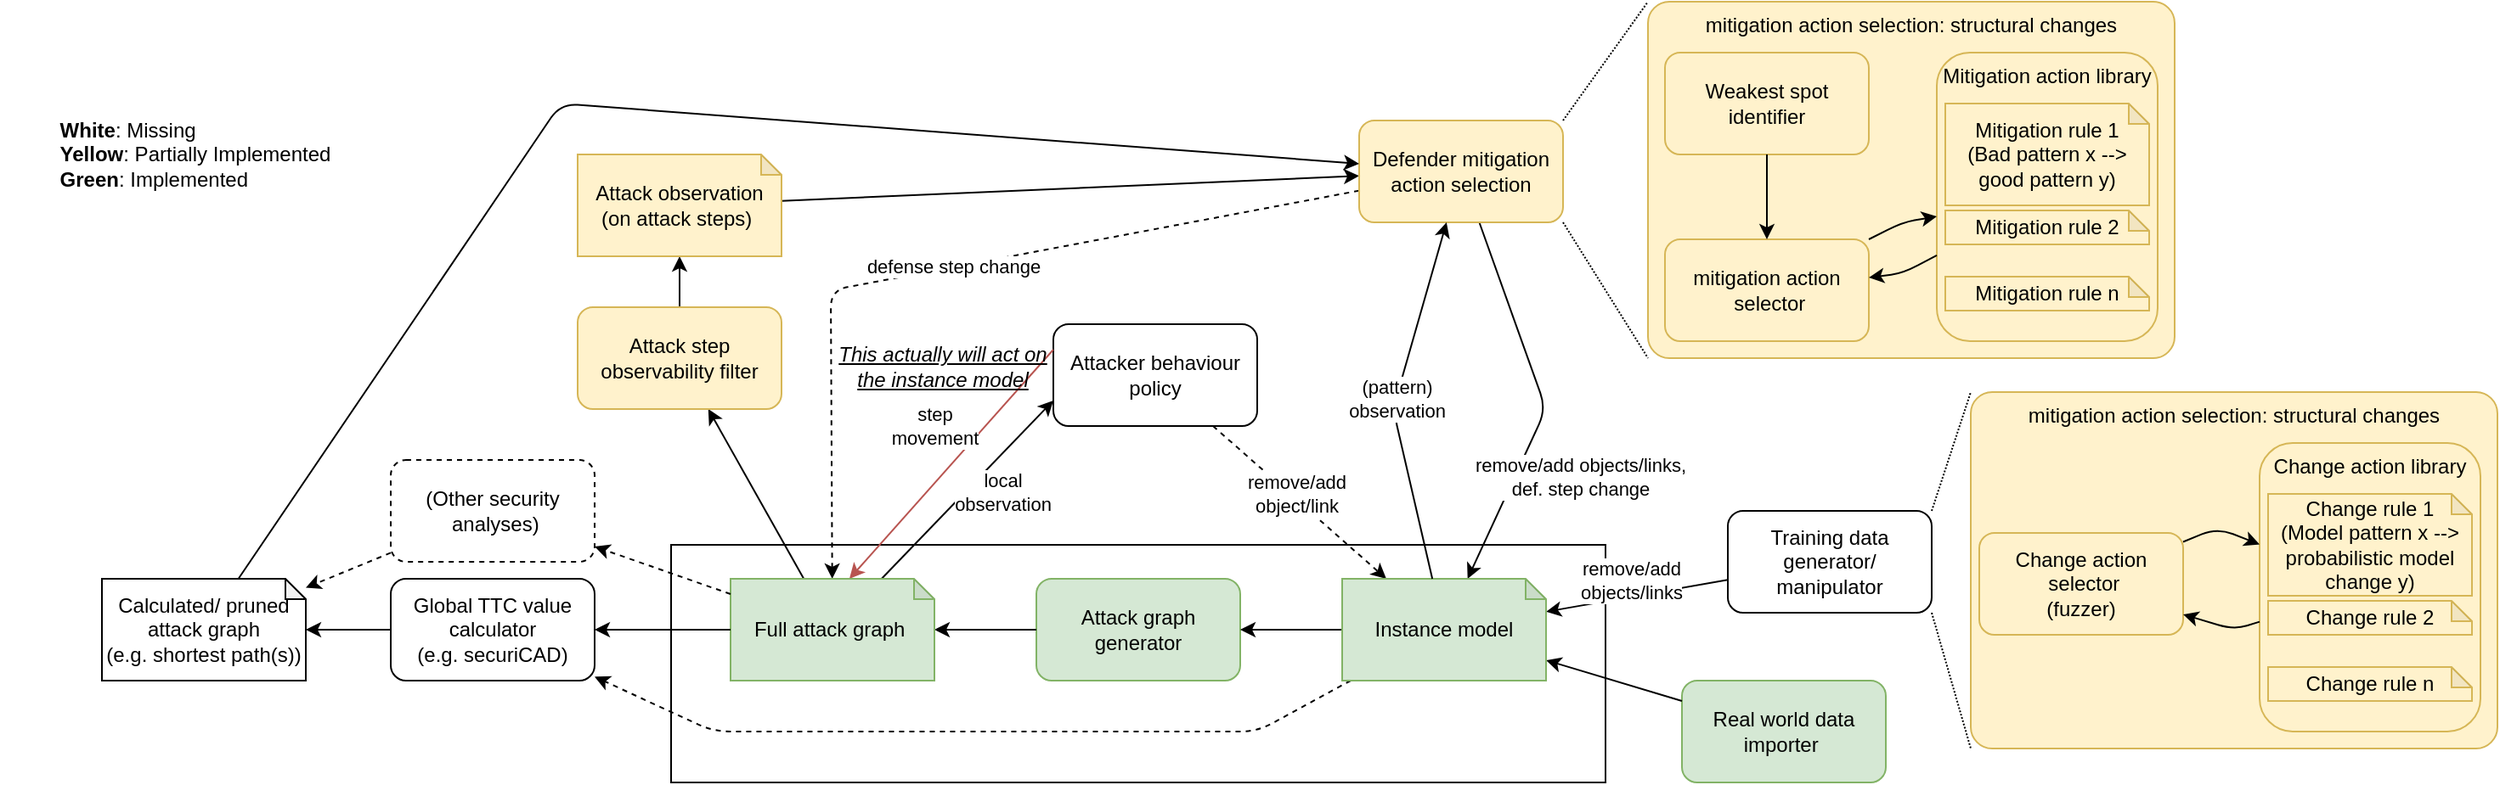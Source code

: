 <mxfile version="16.6.5" type="device" pages="4"><diagram id="n6Ifhrpa8f-X2q6LUmec" name="Page-1"><mxGraphModel dx="1757" dy="466" grid="1" gridSize="10" guides="1" tooltips="1" connect="1" arrows="1" fold="1" page="1" pageScale="1" pageWidth="827" pageHeight="1169" math="0" shadow="0"><root><mxCell id="0"/><mxCell id="1" parent="0"/><mxCell id="ZRW7NfO4Ap7MrhlhIwBQ-2" value="&lt;br&gt;&lt;br&gt;&lt;br&gt;&lt;br&gt;&lt;br&gt;&lt;br&gt;&lt;br&gt;" style="rounded=0;whiteSpace=wrap;html=1;" vertex="1" parent="1"><mxGeometry x="85" y="360" width="550" height="140" as="geometry"/></mxCell><mxCell id="lkUahQppjqu2MPHnGG8l-3" value="Training data generator/ manipulator" style="rounded=1;whiteSpace=wrap;html=1;" parent="1" vertex="1"><mxGeometry x="707" y="340" width="120" height="60" as="geometry"/></mxCell><mxCell id="lkUahQppjqu2MPHnGG8l-4" value="" style="endArrow=classic;html=1;" parent="1" source="lkUahQppjqu2MPHnGG8l-3" target="p18KkVLw7GTqm9BDJ3XV-14" edge="1"><mxGeometry width="50" height="50" relative="1" as="geometry"><mxPoint x="640" y="350" as="sourcePoint"/><mxPoint x="490" y="460" as="targetPoint"/></mxGeometry></mxCell><mxCell id="lkUahQppjqu2MPHnGG8l-18" value="remove/add&lt;br&gt;objects/links" style="edgeLabel;html=1;align=center;verticalAlign=middle;resizable=0;points=[];" parent="lkUahQppjqu2MPHnGG8l-4" vertex="1" connectable="0"><mxGeometry x="0.256" y="-1" relative="1" as="geometry"><mxPoint x="10" y="-11" as="offset"/></mxGeometry></mxCell><mxCell id="lkUahQppjqu2MPHnGG8l-5" value="remove/add objects/links, &lt;br&gt;def. step change" style="endArrow=classic;html=1;" parent="1" source="p18KkVLw7GTqm9BDJ3XV-1" target="p18KkVLw7GTqm9BDJ3XV-14" edge="1"><mxGeometry x="0.276" y="35" width="50" height="50" relative="1" as="geometry"><mxPoint x="670" y="360" as="sourcePoint"/><mxPoint x="551.2" y="380" as="targetPoint"/><mxPoint as="offset"/><Array as="points"><mxPoint x="600" y="280"/></Array></mxGeometry></mxCell><mxCell id="lkUahQppjqu2MPHnGG8l-6" value="Attacker behaviour policy" style="rounded=1;whiteSpace=wrap;html=1;" parent="1" vertex="1"><mxGeometry x="310" y="230" width="120" height="60" as="geometry"/></mxCell><mxCell id="lkUahQppjqu2MPHnGG8l-7" value="" style="endArrow=classic;html=1;dashed=1;" parent="1" source="lkUahQppjqu2MPHnGG8l-6" target="p18KkVLw7GTqm9BDJ3XV-14" edge="1"><mxGeometry width="50" height="50" relative="1" as="geometry"><mxPoint x="623.57" y="230" as="sourcePoint"/><mxPoint x="515.909" y="380" as="targetPoint"/></mxGeometry></mxCell><mxCell id="lkUahQppjqu2MPHnGG8l-17" value="remove/add&lt;br&gt;object/link" style="edgeLabel;html=1;align=center;verticalAlign=middle;resizable=0;points=[];" parent="lkUahQppjqu2MPHnGG8l-7" vertex="1" connectable="0"><mxGeometry x="-0.076" y="2" relative="1" as="geometry"><mxPoint as="offset"/></mxGeometry></mxCell><mxCell id="lkUahQppjqu2MPHnGG8l-8" value="Attack graph generator" style="rounded=1;whiteSpace=wrap;html=1;fillColor=#d5e8d4;strokeColor=#82b366;" parent="1" vertex="1"><mxGeometry x="300" y="380" width="120" height="60" as="geometry"/></mxCell><mxCell id="lkUahQppjqu2MPHnGG8l-9" value="" style="endArrow=classic;html=1;" parent="1" source="lkUahQppjqu2MPHnGG8l-8" target="p18KkVLw7GTqm9BDJ3XV-5" edge="1"><mxGeometry width="50" height="50" relative="1" as="geometry"><mxPoint x="293.57" y="400" as="sourcePoint"/><mxPoint x="70" y="336.923" as="targetPoint"/></mxGeometry></mxCell><mxCell id="lkUahQppjqu2MPHnGG8l-11" value="" style="endArrow=classic;html=1;" parent="1" source="p18KkVLw7GTqm9BDJ3XV-14" target="lkUahQppjqu2MPHnGG8l-8" edge="1"><mxGeometry width="50" height="50" relative="1" as="geometry"><mxPoint x="490" y="410" as="sourcePoint"/><mxPoint x="89.999" y="300" as="targetPoint"/></mxGeometry></mxCell><mxCell id="lkUahQppjqu2MPHnGG8l-12" value="" style="endArrow=classic;html=1;" parent="1" source="lkUahQppjqu2MPHnGG8l-15" target="p18KkVLw7GTqm9BDJ3XV-6" edge="1"><mxGeometry width="50" height="50" relative="1" as="geometry"><mxPoint x="270" y="200" as="sourcePoint"/><mxPoint x="152.5" y="80" as="targetPoint"/></mxGeometry></mxCell><mxCell id="lkUahQppjqu2MPHnGG8l-14" value="" style="endArrow=classic;html=1;" parent="1" source="p18KkVLw7GTqm9BDJ3XV-5" target="lkUahQppjqu2MPHnGG8l-15" edge="1"><mxGeometry width="50" height="50" relative="1" as="geometry"><mxPoint x="10" y="300" as="sourcePoint"/><mxPoint x="169.999" y="380" as="targetPoint"/></mxGeometry></mxCell><mxCell id="lkUahQppjqu2MPHnGG8l-15" value="Attack step observability filter" style="rounded=1;whiteSpace=wrap;html=1;fillColor=#fff2cc;strokeColor=#d6b656;" parent="1" vertex="1"><mxGeometry x="30" y="220" width="120" height="60" as="geometry"/></mxCell><mxCell id="lkUahQppjqu2MPHnGG8l-16" value="defense step change" style="endArrow=classic;html=1;dashed=1;" parent="1" source="p18KkVLw7GTqm9BDJ3XV-1" target="p18KkVLw7GTqm9BDJ3XV-5" edge="1"><mxGeometry width="50" height="50" relative="1" as="geometry"><mxPoint x="500" y="270" as="sourcePoint"/><mxPoint x="70" y="309.184" as="targetPoint"/><Array as="points"><mxPoint x="179" y="210"/></Array></mxGeometry></mxCell><mxCell id="lkUahQppjqu2MPHnGG8l-19" value="" style="endArrow=classic;html=1;" parent="1" source="p18KkVLw7GTqm9BDJ3XV-6" target="p18KkVLw7GTqm9BDJ3XV-1" edge="1"><mxGeometry width="50" height="50" relative="1" as="geometry"><mxPoint x="270" y="68.857" as="sourcePoint"/><mxPoint x="400" y="20" as="targetPoint"/></mxGeometry></mxCell><mxCell id="lkUahQppjqu2MPHnGG8l-22" value="Real world data importer&amp;nbsp;" style="rounded=1;whiteSpace=wrap;html=1;fillColor=#d5e8d4;strokeColor=#82b366;" parent="1" vertex="1"><mxGeometry x="680" y="440" width="120" height="60" as="geometry"/></mxCell><mxCell id="lkUahQppjqu2MPHnGG8l-25" value="step&lt;br&gt;movement" style="endArrow=classic;html=1;entryX=0.583;entryY=0;entryDx=0;entryDy=0;exitX=0;exitY=0.25;exitDx=0;exitDy=0;entryPerimeter=0;fillColor=#f8cecc;strokeColor=#b85450;" parent="1" source="lkUahQppjqu2MPHnGG8l-6" target="p18KkVLw7GTqm9BDJ3XV-5" edge="1"><mxGeometry x="-0.113" y="-22" width="50" height="50" relative="1" as="geometry"><mxPoint x="420" y="280" as="sourcePoint"/><mxPoint x="70" y="315" as="targetPoint"/><mxPoint as="offset"/></mxGeometry></mxCell><mxCell id="lkUahQppjqu2MPHnGG8l-27" value="Global TTC value calculator&lt;br&gt;(e.g. securiCAD)" style="rounded=1;whiteSpace=wrap;html=1;" parent="1" vertex="1"><mxGeometry x="-80" y="380" width="120" height="60" as="geometry"/></mxCell><mxCell id="lkUahQppjqu2MPHnGG8l-28" value="" style="endArrow=classic;html=1;" parent="1" source="lkUahQppjqu2MPHnGG8l-22" target="p18KkVLw7GTqm9BDJ3XV-14" edge="1"><mxGeometry width="50" height="50" relative="1" as="geometry"><mxPoint x="469.412" y="510" as="sourcePoint"/><mxPoint x="610" y="427.838" as="targetPoint"/></mxGeometry></mxCell><mxCell id="lkUahQppjqu2MPHnGG8l-32" value="local&lt;br&gt;observation" style="endArrow=classic;html=1;entryX=0;entryY=0.75;entryDx=0;entryDy=0;" parent="1" source="p18KkVLw7GTqm9BDJ3XV-5" target="lkUahQppjqu2MPHnGG8l-6" edge="1"><mxGeometry x="0.171" y="-17" width="50" height="50" relative="1" as="geometry"><mxPoint x="70" y="345" as="sourcePoint"/><mxPoint x="280" y="290" as="targetPoint"/><mxPoint y="-1" as="offset"/></mxGeometry></mxCell><mxCell id="p18KkVLw7GTqm9BDJ3XV-1" value="Defender mitigation action selection" style="rounded=1;whiteSpace=wrap;html=1;fillColor=#fff2cc;strokeColor=#d6b656;" parent="1" vertex="1"><mxGeometry x="490" y="110" width="120" height="60" as="geometry"/></mxCell><mxCell id="p18KkVLw7GTqm9BDJ3XV-3" value="" style="endArrow=classic;html=1;dashed=1;" parent="1" source="p18KkVLw7GTqm9BDJ3XV-14" target="lkUahQppjqu2MPHnGG8l-27" edge="1"><mxGeometry width="50" height="50" relative="1" as="geometry"><mxPoint x="490" y="440" as="sourcePoint"/><mxPoint x="570" y="460" as="targetPoint"/><Array as="points"><mxPoint x="430" y="470"/><mxPoint x="110" y="470"/></Array></mxGeometry></mxCell><mxCell id="p18KkVLw7GTqm9BDJ3XV-4" value="mitigation action selection: structural changes" style="rounded=1;whiteSpace=wrap;html=1;verticalAlign=top;arcSize=6;fillColor=#fff2cc;strokeColor=#d6b656;" parent="1" vertex="1"><mxGeometry x="660" y="40" width="310" height="210" as="geometry"/></mxCell><mxCell id="p18KkVLw7GTqm9BDJ3XV-5" value="Full attack graph&amp;nbsp;" style="shape=note;whiteSpace=wrap;html=1;backgroundOutline=1;darkOpacity=0.05;size=12;fillColor=#d5e8d4;strokeColor=#82b366;" parent="1" vertex="1"><mxGeometry x="120" y="380" width="120" height="60" as="geometry"/></mxCell><mxCell id="p18KkVLw7GTqm9BDJ3XV-6" value="Attack observation&lt;br&gt;(on attack steps)&amp;nbsp;" style="shape=note;whiteSpace=wrap;html=1;backgroundOutline=1;darkOpacity=0.05;size=12;fillColor=#fff2cc;strokeColor=#d6b656;" parent="1" vertex="1"><mxGeometry x="30" y="130" width="120" height="60" as="geometry"/></mxCell><mxCell id="p18KkVLw7GTqm9BDJ3XV-7" value="" style="endArrow=classic;html=1;" parent="1" source="p18KkVLw7GTqm9BDJ3XV-5" target="lkUahQppjqu2MPHnGG8l-27" edge="1"><mxGeometry width="50" height="50" relative="1" as="geometry"><mxPoint x="500" y="420" as="sourcePoint"/><mxPoint x="430" y="420" as="targetPoint"/></mxGeometry></mxCell><mxCell id="p18KkVLw7GTqm9BDJ3XV-8" value="" style="endArrow=classic;html=1;dashed=1;" parent="1" source="p18KkVLw7GTqm9BDJ3XV-5" target="p18KkVLw7GTqm9BDJ3XV-9" edge="1"><mxGeometry width="50" height="50" relative="1" as="geometry"><mxPoint x="10" y="640" as="sourcePoint"/><mxPoint x="169.999" y="720" as="targetPoint"/></mxGeometry></mxCell><mxCell id="p18KkVLw7GTqm9BDJ3XV-9" value="(Other security &amp;nbsp;analyses)" style="rounded=1;whiteSpace=wrap;html=1;dashed=1;" parent="1" vertex="1"><mxGeometry x="-80" y="310" width="120" height="60" as="geometry"/></mxCell><mxCell id="p18KkVLw7GTqm9BDJ3XV-10" value="Calculated/ pruned attack graph &lt;br&gt;(e.g. shortest path(s))" style="shape=note;whiteSpace=wrap;html=1;backgroundOutline=1;darkOpacity=0.05;size=12;" parent="1" vertex="1"><mxGeometry x="-250" y="380" width="120" height="60" as="geometry"/></mxCell><mxCell id="p18KkVLw7GTqm9BDJ3XV-11" value="" style="endArrow=classic;html=1;" parent="1" source="lkUahQppjqu2MPHnGG8l-27" target="p18KkVLw7GTqm9BDJ3XV-10" edge="1"><mxGeometry width="50" height="50" relative="1" as="geometry"><mxPoint x="130" y="420" as="sourcePoint"/><mxPoint x="50" y="420" as="targetPoint"/></mxGeometry></mxCell><mxCell id="p18KkVLw7GTqm9BDJ3XV-12" value="" style="endArrow=classic;html=1;dashed=1;" parent="1" source="p18KkVLw7GTqm9BDJ3XV-9" target="p18KkVLw7GTqm9BDJ3XV-10" edge="1"><mxGeometry width="50" height="50" relative="1" as="geometry"><mxPoint x="130" y="450" as="sourcePoint"/><mxPoint x="50" y="490" as="targetPoint"/></mxGeometry></mxCell><mxCell id="p18KkVLw7GTqm9BDJ3XV-14" value="Instance model" style="shape=note;whiteSpace=wrap;html=1;backgroundOutline=1;darkOpacity=0.05;size=12;fillColor=#d5e8d4;strokeColor=#82b366;" parent="1" vertex="1"><mxGeometry x="480" y="380" width="120" height="60" as="geometry"/></mxCell><mxCell id="p18KkVLw7GTqm9BDJ3XV-16" value="(pattern)&lt;br&gt;observation" style="endArrow=none;html=1;endFill=0;startArrow=classic;startFill=1;" parent="1" source="p18KkVLw7GTqm9BDJ3XV-1" target="p18KkVLw7GTqm9BDJ3XV-14" edge="1"><mxGeometry width="50" height="50" relative="1" as="geometry"><mxPoint x="690" y="140" as="sourcePoint"/><mxPoint x="510" y="149.429" as="targetPoint"/><Array as="points"><mxPoint x="510" y="280"/></Array></mxGeometry></mxCell><mxCell id="45HSeQP4XY1uqRRSdhNL-1" value="" style="endArrow=classic;html=1;" parent="1" source="p18KkVLw7GTqm9BDJ3XV-10" target="p18KkVLw7GTqm9BDJ3XV-1" edge="1"><mxGeometry width="50" height="50" relative="1" as="geometry"><mxPoint x="-70" y="420" as="sourcePoint"/><mxPoint x="-120" y="420" as="targetPoint"/><Array as="points"><mxPoint x="20" y="100"/></Array></mxGeometry></mxCell><mxCell id="45HSeQP4XY1uqRRSdhNL-2" value="Mitigation action library" style="rounded=1;whiteSpace=wrap;html=1;verticalAlign=top;fillColor=#fff2cc;strokeColor=#d6b656;" parent="1" vertex="1"><mxGeometry x="830" y="70" width="130" height="170" as="geometry"/></mxCell><mxCell id="45HSeQP4XY1uqRRSdhNL-3" value="Mitigation rule 1&lt;br&gt;(Bad pattern x --&amp;gt;&lt;br&gt;good pattern y)" style="shape=note;whiteSpace=wrap;html=1;backgroundOutline=1;darkOpacity=0.05;size=12;fillColor=#fff2cc;strokeColor=#d6b656;" parent="1" vertex="1"><mxGeometry x="835" y="100" width="120" height="60" as="geometry"/></mxCell><mxCell id="45HSeQP4XY1uqRRSdhNL-4" value="Mitigation rule 2" style="shape=note;whiteSpace=wrap;html=1;backgroundOutline=1;darkOpacity=0.05;size=12;fillColor=#fff2cc;strokeColor=#d6b656;" parent="1" vertex="1"><mxGeometry x="835" y="163" width="120" height="20" as="geometry"/></mxCell><mxCell id="45HSeQP4XY1uqRRSdhNL-6" value="Mitigation rule n" style="shape=note;whiteSpace=wrap;html=1;backgroundOutline=1;darkOpacity=0.05;size=12;fillColor=#fff2cc;strokeColor=#d6b656;" parent="1" vertex="1"><mxGeometry x="835" y="202" width="120" height="20" as="geometry"/></mxCell><mxCell id="45HSeQP4XY1uqRRSdhNL-7" value="Weakest spot identifier" style="rounded=1;whiteSpace=wrap;html=1;fillColor=#fff2cc;strokeColor=#d6b656;" parent="1" vertex="1"><mxGeometry x="670" y="70" width="120" height="60" as="geometry"/></mxCell><mxCell id="45HSeQP4XY1uqRRSdhNL-8" value="mitigation action &amp;nbsp;selector" style="rounded=1;whiteSpace=wrap;html=1;fillColor=#fff2cc;strokeColor=#d6b656;" parent="1" vertex="1"><mxGeometry x="670" y="180" width="120" height="60" as="geometry"/></mxCell><mxCell id="45HSeQP4XY1uqRRSdhNL-9" value="" style="endArrow=classic;html=1;" parent="1" source="45HSeQP4XY1uqRRSdhNL-8" target="45HSeQP4XY1uqRRSdhNL-2" edge="1"><mxGeometry width="50" height="50" relative="1" as="geometry"><mxPoint x="660" y="190" as="sourcePoint"/><mxPoint x="600" y="190" as="targetPoint"/><Array as="points"><mxPoint x="810" y="170"/></Array></mxGeometry></mxCell><mxCell id="45HSeQP4XY1uqRRSdhNL-11" value="" style="endArrow=classic;html=1;" parent="1" source="45HSeQP4XY1uqRRSdhNL-7" target="45HSeQP4XY1uqRRSdhNL-8" edge="1"><mxGeometry width="50" height="50" relative="1" as="geometry"><mxPoint x="230" y="300" as="sourcePoint"/><mxPoint x="170" y="300" as="targetPoint"/></mxGeometry></mxCell><mxCell id="p4aExnJVnzt7Qhda8QrJ-1" value="" style="endArrow=classic;html=1;" parent="1" source="45HSeQP4XY1uqRRSdhNL-2" target="45HSeQP4XY1uqRRSdhNL-8" edge="1"><mxGeometry width="50" height="50" relative="1" as="geometry"><mxPoint x="800" y="200" as="sourcePoint"/><mxPoint x="820" y="270" as="targetPoint"/><Array as="points"><mxPoint x="810" y="200"/></Array></mxGeometry></mxCell><mxCell id="p4aExnJVnzt7Qhda8QrJ-3" value="" style="endArrow=none;html=1;endFill=0;dashed=1;dashPattern=1 1;exitX=1;exitY=0;exitDx=0;exitDy=0;entryX=0;entryY=0;entryDx=0;entryDy=0;" parent="1" source="p18KkVLw7GTqm9BDJ3XV-1" target="p18KkVLw7GTqm9BDJ3XV-4" edge="1"><mxGeometry width="50" height="50" relative="1" as="geometry"><mxPoint x="730" y="385" as="sourcePoint"/><mxPoint x="913" y="315" as="targetPoint"/></mxGeometry></mxCell><mxCell id="p4aExnJVnzt7Qhda8QrJ-4" value="" style="endArrow=none;html=1;endFill=0;dashed=1;dashPattern=1 1;exitX=1;exitY=1;exitDx=0;exitDy=0;entryX=0;entryY=1;entryDx=0;entryDy=0;" parent="1" source="p18KkVLw7GTqm9BDJ3XV-1" target="p18KkVLw7GTqm9BDJ3XV-4" edge="1"><mxGeometry width="50" height="50" relative="1" as="geometry"><mxPoint x="620" y="120" as="sourcePoint"/><mxPoint x="640" y="250" as="targetPoint"/></mxGeometry></mxCell><mxCell id="uSGoubLHkTjym28mAVa8-1" value="mitigation action selection: structural changes" style="rounded=1;whiteSpace=wrap;html=1;verticalAlign=top;arcSize=6;fillColor=#fff2cc;strokeColor=#d6b656;" parent="1" vertex="1"><mxGeometry x="850" y="270" width="310" height="210" as="geometry"/></mxCell><mxCell id="uSGoubLHkTjym28mAVa8-2" value="Change action library" style="rounded=1;whiteSpace=wrap;html=1;verticalAlign=top;fillColor=#fff2cc;strokeColor=#d6b656;" parent="1" vertex="1"><mxGeometry x="1020" y="300" width="130" height="170" as="geometry"/></mxCell><mxCell id="uSGoubLHkTjym28mAVa8-3" value="Change rule 1&lt;br&gt;(Model pattern x --&amp;gt;&lt;br&gt;probabilistic model change y)" style="shape=note;whiteSpace=wrap;html=1;backgroundOutline=1;darkOpacity=0.05;size=12;fillColor=#fff2cc;strokeColor=#d6b656;" parent="1" vertex="1"><mxGeometry x="1025" y="330" width="120" height="60" as="geometry"/></mxCell><mxCell id="uSGoubLHkTjym28mAVa8-4" value="Change rule 2" style="shape=note;whiteSpace=wrap;html=1;backgroundOutline=1;darkOpacity=0.05;size=12;fillColor=#fff2cc;strokeColor=#d6b656;" parent="1" vertex="1"><mxGeometry x="1025" y="393" width="120" height="20" as="geometry"/></mxCell><mxCell id="uSGoubLHkTjym28mAVa8-5" value="Change rule n" style="shape=note;whiteSpace=wrap;html=1;backgroundOutline=1;darkOpacity=0.05;size=12;fillColor=#fff2cc;strokeColor=#d6b656;" parent="1" vertex="1"><mxGeometry x="1025" y="432" width="120" height="20" as="geometry"/></mxCell><mxCell id="uSGoubLHkTjym28mAVa8-7" value="Change action &amp;nbsp;selector&lt;br&gt;(fuzzer)" style="rounded=1;whiteSpace=wrap;html=1;fillColor=#fff2cc;strokeColor=#d6b656;" parent="1" vertex="1"><mxGeometry x="855" y="353" width="120" height="60" as="geometry"/></mxCell><mxCell id="uSGoubLHkTjym28mAVa8-8" value="" style="endArrow=classic;html=1;" parent="1" source="uSGoubLHkTjym28mAVa8-7" target="uSGoubLHkTjym28mAVa8-2" edge="1"><mxGeometry width="50" height="50" relative="1" as="geometry"><mxPoint x="850" y="420" as="sourcePoint"/><mxPoint x="790" y="420" as="targetPoint"/><Array as="points"><mxPoint x="995" y="350"/></Array></mxGeometry></mxCell><mxCell id="uSGoubLHkTjym28mAVa8-10" value="" style="endArrow=classic;html=1;" parent="1" source="uSGoubLHkTjym28mAVa8-2" target="uSGoubLHkTjym28mAVa8-7" edge="1"><mxGeometry width="50" height="50" relative="1" as="geometry"><mxPoint x="990" y="430" as="sourcePoint"/><mxPoint x="1010" y="500" as="targetPoint"/><Array as="points"><mxPoint x="1005" y="410"/></Array></mxGeometry></mxCell><mxCell id="uSGoubLHkTjym28mAVa8-11" value="" style="endArrow=none;html=1;endFill=0;dashed=1;dashPattern=1 1;exitX=1;exitY=0;exitDx=0;exitDy=0;entryX=0;entryY=0;entryDx=0;entryDy=0;" parent="1" source="lkUahQppjqu2MPHnGG8l-3" target="uSGoubLHkTjym28mAVa8-1" edge="1"><mxGeometry width="50" height="50" relative="1" as="geometry"><mxPoint x="835" y="340" as="sourcePoint"/><mxPoint x="1138" y="545" as="targetPoint"/></mxGeometry></mxCell><mxCell id="uSGoubLHkTjym28mAVa8-12" value="" style="endArrow=none;html=1;endFill=0;dashed=1;dashPattern=1 1;exitX=1;exitY=1;exitDx=0;exitDy=0;entryX=0;entryY=1;entryDx=0;entryDy=0;" parent="1" source="lkUahQppjqu2MPHnGG8l-3" target="uSGoubLHkTjym28mAVa8-1" edge="1"><mxGeometry width="50" height="50" relative="1" as="geometry"><mxPoint x="835" y="400" as="sourcePoint"/><mxPoint x="865" y="480" as="targetPoint"/></mxGeometry></mxCell><mxCell id="ZRW7NfO4Ap7MrhlhIwBQ-3" value="&lt;i&gt;&lt;u&gt;This actually will act on the instance model&lt;/u&gt;&lt;/i&gt;" style="text;html=1;strokeColor=none;fillColor=none;align=center;verticalAlign=middle;whiteSpace=wrap;rounded=0;" vertex="1" parent="1"><mxGeometry x="180" y="240" width="130" height="30" as="geometry"/></mxCell><mxCell id="ZRW7NfO4Ap7MrhlhIwBQ-4" value="&lt;div style=&quot;text-align: left&quot;&gt;&lt;span&gt;&lt;b&gt;White&lt;/b&gt;: Missing&lt;/span&gt;&lt;/div&gt;&lt;div style=&quot;text-align: left&quot;&gt;&lt;span&gt;&lt;b&gt;Yellow&lt;/b&gt;: Partially Implemented&lt;/span&gt;&lt;/div&gt;&lt;div style=&quot;text-align: left&quot;&gt;&lt;span&gt;&lt;b&gt;Green&lt;/b&gt;: Implemented&lt;/span&gt;&lt;/div&gt;" style="text;html=1;strokeColor=none;fillColor=none;align=center;verticalAlign=middle;whiteSpace=wrap;rounded=0;" vertex="1" parent="1"><mxGeometry x="-310" y="100" width="230" height="60" as="geometry"/></mxCell></root></mxGraphModel></diagram><diagram id="M67T9GdWUEvEL11XFfoH" name="Page-2"><mxGraphModel dx="1349" dy="676" grid="1" gridSize="10" guides="1" tooltips="1" connect="1" arrows="1" fold="1" page="1" pageScale="1" pageWidth="827" pageHeight="1169" math="0" shadow="0"><root><mxCell id="-iYYF620phHL_LaiVYH1-0"/><mxCell id="-iYYF620phHL_LaiVYH1-1" parent="-iYYF620phHL_LaiVYH1-0"/><mxCell id="-iYYF620phHL_LaiVYH1-2" value="" style="ellipse;whiteSpace=wrap;html=1;aspect=fixed;verticalAlign=bottom;direction=south;" parent="-iYYF620phHL_LaiVYH1-1" vertex="1"><mxGeometry x="420" y="240" width="20" height="20" as="geometry"/></mxCell><mxCell id="-iYYF620phHL_LaiVYH1-3" value="" style="endArrow=classic;html=1;" parent="-iYYF620phHL_LaiVYH1-1" source="-iYYF620phHL_LaiVYH1-2" target="-iYYF620phHL_LaiVYH1-4" edge="1"><mxGeometry width="50" height="50" relative="1" as="geometry"><mxPoint x="240.25" y="390.25" as="sourcePoint"/><mxPoint x="280.25" y="120.25" as="targetPoint"/></mxGeometry></mxCell><mxCell id="-iYYF620phHL_LaiVYH1-4" value="" style="ellipse;whiteSpace=wrap;html=1;aspect=fixed;verticalAlign=bottom;" parent="-iYYF620phHL_LaiVYH1-1" vertex="1"><mxGeometry x="440" y="210" width="20" height="20" as="geometry"/></mxCell><mxCell id="-iYYF620phHL_LaiVYH1-5" value="" style="endArrow=classic;html=1;entryX=0;entryY=0;entryDx=0;entryDy=0;" parent="-iYYF620phHL_LaiVYH1-1" source="-iYYF620phHL_LaiVYH1-10" target="-iYYF620phHL_LaiVYH1-6" edge="1"><mxGeometry width="50" height="50" relative="1" as="geometry"><mxPoint x="250.25" y="400.25" as="sourcePoint"/><mxPoint x="290.25" y="130.25" as="targetPoint"/></mxGeometry></mxCell><mxCell id="-iYYF620phHL_LaiVYH1-6" value="" style="ellipse;whiteSpace=wrap;html=1;aspect=fixed;verticalAlign=bottom;" parent="-iYYF620phHL_LaiVYH1-1" vertex="1"><mxGeometry x="395.25" y="220" width="20" height="20" as="geometry"/></mxCell><mxCell id="-iYYF620phHL_LaiVYH1-7" value="" style="endArrow=classic;html=1;entryX=0;entryY=1;entryDx=0;entryDy=0;" parent="-iYYF620phHL_LaiVYH1-1" source="-iYYF620phHL_LaiVYH1-6" target="-iYYF620phHL_LaiVYH1-4" edge="1"><mxGeometry width="50" height="50" relative="1" as="geometry"><mxPoint x="260.25" y="410.25" as="sourcePoint"/><mxPoint x="300.25" y="140.25" as="targetPoint"/></mxGeometry></mxCell><mxCell id="-iYYF620phHL_LaiVYH1-8" value="" style="ellipse;whiteSpace=wrap;html=1;aspect=fixed;verticalAlign=bottom;" parent="-iYYF620phHL_LaiVYH1-1" vertex="1"><mxGeometry x="359.5" y="240" width="20" height="20" as="geometry"/></mxCell><mxCell id="-iYYF620phHL_LaiVYH1-9" value="" style="endArrow=classic;html=1;" parent="-iYYF620phHL_LaiVYH1-1" source="-iYYF620phHL_LaiVYH1-8" target="-iYYF620phHL_LaiVYH1-6" edge="1"><mxGeometry width="50" height="50" relative="1" as="geometry"><mxPoint x="270.25" y="420.25" as="sourcePoint"/><mxPoint x="310.25" y="150.25" as="targetPoint"/></mxGeometry></mxCell><mxCell id="-iYYF620phHL_LaiVYH1-10" value="" style="ellipse;whiteSpace=wrap;html=1;aspect=fixed;verticalAlign=bottom;" parent="-iYYF620phHL_LaiVYH1-1" vertex="1"><mxGeometry x="359.5" y="200" width="20" height="20" as="geometry"/></mxCell><mxCell id="-iYYF620phHL_LaiVYH1-11" value="" style="endArrow=classic;html=1;" parent="-iYYF620phHL_LaiVYH1-1" source="-iYYF620phHL_LaiVYH1-8" target="-iYYF620phHL_LaiVYH1-2" edge="1"><mxGeometry width="50" height="50" relative="1" as="geometry"><mxPoint x="280.25" y="430.25" as="sourcePoint"/><mxPoint x="430" y="210" as="targetPoint"/></mxGeometry></mxCell><mxCell id="-iYYF620phHL_LaiVYH1-12" value="" style="ellipse;whiteSpace=wrap;html=1;aspect=fixed;verticalAlign=bottom;" parent="-iYYF620phHL_LaiVYH1-1" vertex="1"><mxGeometry x="290" y="220" width="20" height="20" as="geometry"/></mxCell><mxCell id="-iYYF620phHL_LaiVYH1-13" value="" style="endArrow=classic;html=1;entryX=0;entryY=0.5;entryDx=0;entryDy=0;" parent="-iYYF620phHL_LaiVYH1-1" source="-iYYF620phHL_LaiVYH1-12" target="-iYYF620phHL_LaiVYH1-14" edge="1"><mxGeometry width="50" height="50" relative="1" as="geometry"><mxPoint x="290.25" y="440.25" as="sourcePoint"/><mxPoint x="310.275" y="231.958" as="targetPoint"/></mxGeometry></mxCell><mxCell id="-iYYF620phHL_LaiVYH1-14" value="" style="ellipse;whiteSpace=wrap;html=1;aspect=fixed;verticalAlign=bottom;" parent="-iYYF620phHL_LaiVYH1-1" vertex="1"><mxGeometry x="330" y="220" width="20" height="20" as="geometry"/></mxCell><mxCell id="-iYYF620phHL_LaiVYH1-15" value="" style="endArrow=classic;html=1;entryX=0;entryY=0.5;entryDx=0;entryDy=0;exitX=1;exitY=0.5;exitDx=0;exitDy=0;" parent="-iYYF620phHL_LaiVYH1-1" source="-iYYF620phHL_LaiVYH1-14" target="-iYYF620phHL_LaiVYH1-8" edge="1"><mxGeometry width="50" height="50" relative="1" as="geometry"><mxPoint x="190.25" y="230.25" as="sourcePoint"/><mxPoint x="170.25" y="160.25" as="targetPoint"/></mxGeometry></mxCell><mxCell id="-iYYF620phHL_LaiVYH1-16" value="" style="endArrow=classic;html=1;exitX=1;exitY=0.5;exitDx=0;exitDy=0;entryX=0;entryY=0.5;entryDx=0;entryDy=0;" parent="-iYYF620phHL_LaiVYH1-1" source="-iYYF620phHL_LaiVYH1-14" target="-iYYF620phHL_LaiVYH1-10" edge="1"><mxGeometry width="50" height="50" relative="1" as="geometry"><mxPoint x="370.25" y="240.25" as="sourcePoint"/><mxPoint x="350.25" y="190.25" as="targetPoint"/></mxGeometry></mxCell><mxCell id="-iYYF620phHL_LaiVYH1-17" value="" style="endArrow=classic;html=1;entryX=0;entryY=0.5;entryDx=0;entryDy=0;" parent="-iYYF620phHL_LaiVYH1-1" source="-iYYF620phHL_LaiVYH1-2" target="-iYYF620phHL_LaiVYH1-48" edge="1"><mxGeometry width="50" height="50" relative="1" as="geometry"><mxPoint x="451.75" y="250" as="sourcePoint"/><mxPoint x="470" y="260" as="targetPoint"/></mxGeometry></mxCell><mxCell id="-iYYF620phHL_LaiVYH1-19" value="" style="ellipse;whiteSpace=wrap;html=1;aspect=fixed;verticalAlign=bottom;" parent="-iYYF620phHL_LaiVYH1-1" vertex="1"><mxGeometry x="430.25" y="310" width="20" height="20" as="geometry"/></mxCell><mxCell id="-iYYF620phHL_LaiVYH1-20" value="" style="endArrow=classic;html=1;" parent="-iYYF620phHL_LaiVYH1-1" source="-iYYF620phHL_LaiVYH1-19" target="-iYYF620phHL_LaiVYH1-21" edge="1"><mxGeometry width="50" height="50" relative="1" as="geometry"><mxPoint x="240.25" y="460.25" as="sourcePoint"/><mxPoint x="280.25" y="190.25" as="targetPoint"/></mxGeometry></mxCell><mxCell id="-iYYF620phHL_LaiVYH1-21" value="" style="ellipse;whiteSpace=wrap;html=1;aspect=fixed;verticalAlign=bottom;" parent="-iYYF620phHL_LaiVYH1-1" vertex="1"><mxGeometry x="430.25" y="270" width="20" height="20" as="geometry"/></mxCell><mxCell id="-iYYF620phHL_LaiVYH1-22" value="" style="endArrow=classic;html=1;entryX=0;entryY=0;entryDx=0;entryDy=0;" parent="-iYYF620phHL_LaiVYH1-1" source="-iYYF620phHL_LaiVYH1-27" target="-iYYF620phHL_LaiVYH1-23" edge="1"><mxGeometry width="50" height="50" relative="1" as="geometry"><mxPoint x="250.25" y="470.25" as="sourcePoint"/><mxPoint x="290.25" y="200.25" as="targetPoint"/></mxGeometry></mxCell><mxCell id="-iYYF620phHL_LaiVYH1-23" value="" style="ellipse;whiteSpace=wrap;html=1;aspect=fixed;verticalAlign=bottom;" parent="-iYYF620phHL_LaiVYH1-1" vertex="1"><mxGeometry x="395.25" y="290" width="20" height="20" as="geometry"/></mxCell><mxCell id="-iYYF620phHL_LaiVYH1-24" value="" style="endArrow=classic;html=1;entryX=0;entryY=1;entryDx=0;entryDy=0;" parent="-iYYF620phHL_LaiVYH1-1" source="-iYYF620phHL_LaiVYH1-23" target="-iYYF620phHL_LaiVYH1-21" edge="1"><mxGeometry width="50" height="50" relative="1" as="geometry"><mxPoint x="260.25" y="480.25" as="sourcePoint"/><mxPoint x="300.25" y="210.25" as="targetPoint"/></mxGeometry></mxCell><mxCell id="-iYYF620phHL_LaiVYH1-25" value="" style="ellipse;whiteSpace=wrap;html=1;aspect=fixed;verticalAlign=bottom;" parent="-iYYF620phHL_LaiVYH1-1" vertex="1"><mxGeometry x="359.5" y="310" width="20" height="20" as="geometry"/></mxCell><mxCell id="-iYYF620phHL_LaiVYH1-26" value="" style="endArrow=classic;html=1;" parent="-iYYF620phHL_LaiVYH1-1" source="-iYYF620phHL_LaiVYH1-25" target="-iYYF620phHL_LaiVYH1-23" edge="1"><mxGeometry width="50" height="50" relative="1" as="geometry"><mxPoint x="270.25" y="490.25" as="sourcePoint"/><mxPoint x="310.25" y="220.25" as="targetPoint"/></mxGeometry></mxCell><mxCell id="-iYYF620phHL_LaiVYH1-27" value="" style="ellipse;whiteSpace=wrap;html=1;aspect=fixed;verticalAlign=bottom;" parent="-iYYF620phHL_LaiVYH1-1" vertex="1"><mxGeometry x="359.5" y="270" width="20" height="20" as="geometry"/></mxCell><mxCell id="-iYYF620phHL_LaiVYH1-28" value="" style="endArrow=classic;html=1;" parent="-iYYF620phHL_LaiVYH1-1" source="-iYYF620phHL_LaiVYH1-25" target="-iYYF620phHL_LaiVYH1-19" edge="1"><mxGeometry width="50" height="50" relative="1" as="geometry"><mxPoint x="280.25" y="500.25" as="sourcePoint"/><mxPoint x="430" y="280" as="targetPoint"/></mxGeometry></mxCell><mxCell id="-iYYF620phHL_LaiVYH1-29" value="" style="ellipse;whiteSpace=wrap;html=1;aspect=fixed;verticalAlign=bottom;" parent="-iYYF620phHL_LaiVYH1-1" vertex="1"><mxGeometry x="290" y="290" width="20" height="20" as="geometry"/></mxCell><mxCell id="-iYYF620phHL_LaiVYH1-30" value="" style="endArrow=classic;html=1;entryX=0;entryY=0.5;entryDx=0;entryDy=0;" parent="-iYYF620phHL_LaiVYH1-1" source="-iYYF620phHL_LaiVYH1-29" target="-iYYF620phHL_LaiVYH1-31" edge="1"><mxGeometry width="50" height="50" relative="1" as="geometry"><mxPoint x="290.25" y="510.25" as="sourcePoint"/><mxPoint x="310.275" y="301.958" as="targetPoint"/></mxGeometry></mxCell><mxCell id="-iYYF620phHL_LaiVYH1-31" value="" style="ellipse;whiteSpace=wrap;html=1;aspect=fixed;verticalAlign=bottom;" parent="-iYYF620phHL_LaiVYH1-1" vertex="1"><mxGeometry x="330" y="290" width="20" height="20" as="geometry"/></mxCell><mxCell id="-iYYF620phHL_LaiVYH1-32" value="" style="endArrow=classic;html=1;entryX=0;entryY=0.5;entryDx=0;entryDy=0;exitX=1;exitY=0.5;exitDx=0;exitDy=0;" parent="-iYYF620phHL_LaiVYH1-1" source="-iYYF620phHL_LaiVYH1-31" target="-iYYF620phHL_LaiVYH1-25" edge="1"><mxGeometry width="50" height="50" relative="1" as="geometry"><mxPoint x="190.25" y="300.25" as="sourcePoint"/><mxPoint x="170.25" y="230.25" as="targetPoint"/></mxGeometry></mxCell><mxCell id="-iYYF620phHL_LaiVYH1-33" value="" style="endArrow=classic;html=1;exitX=1;exitY=0.5;exitDx=0;exitDy=0;entryX=0;entryY=0.5;entryDx=0;entryDy=0;" parent="-iYYF620phHL_LaiVYH1-1" source="-iYYF620phHL_LaiVYH1-31" target="-iYYF620phHL_LaiVYH1-27" edge="1"><mxGeometry width="50" height="50" relative="1" as="geometry"><mxPoint x="370.25" y="310.25" as="sourcePoint"/><mxPoint x="350.25" y="260.25" as="targetPoint"/></mxGeometry></mxCell><mxCell id="-iYYF620phHL_LaiVYH1-34" value="" style="endArrow=classic;html=1;entryX=0;entryY=0.5;entryDx=0;entryDy=0;" parent="-iYYF620phHL_LaiVYH1-1" source="-iYYF620phHL_LaiVYH1-19" target="-iYYF620phHL_LaiVYH1-35" edge="1"><mxGeometry width="50" height="50" relative="1" as="geometry"><mxPoint x="451.75" y="320" as="sourcePoint"/><mxPoint x="452.025" y="321.958" as="targetPoint"/></mxGeometry></mxCell><mxCell id="-iYYF620phHL_LaiVYH1-35" value="" style="ellipse;whiteSpace=wrap;html=1;aspect=fixed;verticalAlign=bottom;" parent="-iYYF620phHL_LaiVYH1-1" vertex="1"><mxGeometry x="471.75" y="310" width="20" height="20" as="geometry"/></mxCell><mxCell id="-iYYF620phHL_LaiVYH1-36" value="" style="ellipse;whiteSpace=wrap;html=1;aspect=fixed;verticalAlign=bottom;" parent="-iYYF620phHL_LaiVYH1-1" vertex="1"><mxGeometry x="560.25" y="270" width="20" height="20" as="geometry"/></mxCell><mxCell id="-iYYF620phHL_LaiVYH1-37" value="" style="endArrow=classic;html=1;" parent="-iYYF620phHL_LaiVYH1-1" source="-iYYF620phHL_LaiVYH1-36" target="-iYYF620phHL_LaiVYH1-38" edge="1"><mxGeometry width="50" height="50" relative="1" as="geometry"><mxPoint x="370.25" y="420.25" as="sourcePoint"/><mxPoint x="410.25" y="150.25" as="targetPoint"/></mxGeometry></mxCell><mxCell id="-iYYF620phHL_LaiVYH1-38" value="" style="ellipse;whiteSpace=wrap;html=1;aspect=fixed;verticalAlign=bottom;" parent="-iYYF620phHL_LaiVYH1-1" vertex="1"><mxGeometry x="560.25" y="230" width="20" height="20" as="geometry"/></mxCell><mxCell id="-iYYF620phHL_LaiVYH1-39" value="" style="endArrow=classic;html=1;entryX=0;entryY=0;entryDx=0;entryDy=0;" parent="-iYYF620phHL_LaiVYH1-1" source="-iYYF620phHL_LaiVYH1-44" target="-iYYF620phHL_LaiVYH1-40" edge="1"><mxGeometry width="50" height="50" relative="1" as="geometry"><mxPoint x="380.25" y="430.25" as="sourcePoint"/><mxPoint x="420.25" y="160.25" as="targetPoint"/></mxGeometry></mxCell><mxCell id="-iYYF620phHL_LaiVYH1-40" value="" style="ellipse;whiteSpace=wrap;html=1;aspect=fixed;verticalAlign=bottom;" parent="-iYYF620phHL_LaiVYH1-1" vertex="1"><mxGeometry x="525.25" y="250" width="20" height="20" as="geometry"/></mxCell><mxCell id="-iYYF620phHL_LaiVYH1-41" value="" style="endArrow=classic;html=1;entryX=0;entryY=1;entryDx=0;entryDy=0;" parent="-iYYF620phHL_LaiVYH1-1" source="-iYYF620phHL_LaiVYH1-40" target="-iYYF620phHL_LaiVYH1-38" edge="1"><mxGeometry width="50" height="50" relative="1" as="geometry"><mxPoint x="390.25" y="440.25" as="sourcePoint"/><mxPoint x="430.25" y="170.25" as="targetPoint"/></mxGeometry></mxCell><mxCell id="-iYYF620phHL_LaiVYH1-42" value="" style="ellipse;whiteSpace=wrap;html=1;aspect=fixed;verticalAlign=bottom;" parent="-iYYF620phHL_LaiVYH1-1" vertex="1"><mxGeometry x="489.5" y="270" width="20" height="20" as="geometry"/></mxCell><mxCell id="-iYYF620phHL_LaiVYH1-43" value="" style="endArrow=classic;html=1;" parent="-iYYF620phHL_LaiVYH1-1" source="-iYYF620phHL_LaiVYH1-42" target="-iYYF620phHL_LaiVYH1-40" edge="1"><mxGeometry width="50" height="50" relative="1" as="geometry"><mxPoint x="400.25" y="450.25" as="sourcePoint"/><mxPoint x="440.25" y="180.25" as="targetPoint"/></mxGeometry></mxCell><mxCell id="-iYYF620phHL_LaiVYH1-44" value="" style="ellipse;whiteSpace=wrap;html=1;aspect=fixed;verticalAlign=bottom;" parent="-iYYF620phHL_LaiVYH1-1" vertex="1"><mxGeometry x="489.5" y="230" width="20" height="20" as="geometry"/></mxCell><mxCell id="-iYYF620phHL_LaiVYH1-45" value="" style="endArrow=classic;html=1;" parent="-iYYF620phHL_LaiVYH1-1" source="-iYYF620phHL_LaiVYH1-42" target="-iYYF620phHL_LaiVYH1-36" edge="1"><mxGeometry width="50" height="50" relative="1" as="geometry"><mxPoint x="410.25" y="460.25" as="sourcePoint"/><mxPoint x="560" y="240" as="targetPoint"/></mxGeometry></mxCell><mxCell id="-iYYF620phHL_LaiVYH1-47" value="" style="endArrow=classic;html=1;entryX=0;entryY=0.5;entryDx=0;entryDy=0;" parent="-iYYF620phHL_LaiVYH1-1" target="-iYYF620phHL_LaiVYH1-48" edge="1"><mxGeometry width="50" height="50" relative="1" as="geometry"><mxPoint x="480" y="260" as="sourcePoint"/><mxPoint x="480.275" y="261.958" as="targetPoint"/></mxGeometry></mxCell><mxCell id="-iYYF620phHL_LaiVYH1-48" value="" style="ellipse;whiteSpace=wrap;html=1;aspect=fixed;verticalAlign=bottom;" parent="-iYYF620phHL_LaiVYH1-1" vertex="1"><mxGeometry x="460" y="250" width="20" height="20" as="geometry"/></mxCell><mxCell id="-iYYF620phHL_LaiVYH1-49" value="" style="endArrow=classic;html=1;entryX=0;entryY=0;entryDx=0;entryDy=0;exitX=1;exitY=0.5;exitDx=0;exitDy=0;" parent="-iYYF620phHL_LaiVYH1-1" source="-iYYF620phHL_LaiVYH1-48" target="-iYYF620phHL_LaiVYH1-42" edge="1"><mxGeometry width="50" height="50" relative="1" as="geometry"><mxPoint x="320.25" y="260.25" as="sourcePoint"/><mxPoint x="300.25" y="190.25" as="targetPoint"/></mxGeometry></mxCell><mxCell id="-iYYF620phHL_LaiVYH1-50" value="" style="endArrow=classic;html=1;exitX=1;exitY=0.5;exitDx=0;exitDy=0;entryX=0;entryY=0.5;entryDx=0;entryDy=0;" parent="-iYYF620phHL_LaiVYH1-1" source="-iYYF620phHL_LaiVYH1-48" target="-iYYF620phHL_LaiVYH1-44" edge="1"><mxGeometry width="50" height="50" relative="1" as="geometry"><mxPoint x="500.25" y="270.25" as="sourcePoint"/><mxPoint x="480.25" y="220.25" as="targetPoint"/></mxGeometry></mxCell><mxCell id="-iYYF620phHL_LaiVYH1-51" value="" style="endArrow=classic;html=1;entryX=0;entryY=0.5;entryDx=0;entryDy=0;" parent="-iYYF620phHL_LaiVYH1-1" source="-iYYF620phHL_LaiVYH1-36" target="-iYYF620phHL_LaiVYH1-52" edge="1"><mxGeometry width="50" height="50" relative="1" as="geometry"><mxPoint x="581.75" y="280" as="sourcePoint"/><mxPoint x="582.025" y="281.958" as="targetPoint"/></mxGeometry></mxCell><mxCell id="-iYYF620phHL_LaiVYH1-52" value="" style="ellipse;whiteSpace=wrap;html=1;aspect=fixed;verticalAlign=bottom;" parent="-iYYF620phHL_LaiVYH1-1" vertex="1"><mxGeometry x="601.75" y="270" width="20" height="20" as="geometry"/></mxCell><mxCell id="-iYYF620phHL_LaiVYH1-53" value="" style="endArrow=classic;html=1;entryX=0;entryY=1;entryDx=0;entryDy=0;exitX=1;exitY=0.5;exitDx=0;exitDy=0;" parent="-iYYF620phHL_LaiVYH1-1" source="-iYYF620phHL_LaiVYH1-35" target="-iYYF620phHL_LaiVYH1-36" edge="1"><mxGeometry width="50" height="50" relative="1" as="geometry"><mxPoint x="389.5" y="330" as="sourcePoint"/><mxPoint x="440.25" y="330" as="targetPoint"/></mxGeometry></mxCell><mxCell id="-iYYF620phHL_LaiVYH1-54" value="" style="endArrow=classic;html=1;exitX=1;exitY=1;exitDx=0;exitDy=0;entryX=0.5;entryY=0;entryDx=0;entryDy=0;" parent="-iYYF620phHL_LaiVYH1-1" source="-iYYF620phHL_LaiVYH1-12" target="-iYYF620phHL_LaiVYH1-31" edge="1"><mxGeometry width="50" height="50" relative="1" as="geometry"><mxPoint x="399.5" y="340" as="sourcePoint"/><mxPoint x="450.25" y="340" as="targetPoint"/></mxGeometry></mxCell><mxCell id="-iYYF620phHL_LaiVYH1-55" value="" style="endArrow=classic;html=1;exitX=1;exitY=1;exitDx=0;exitDy=0;entryX=0;entryY=0;entryDx=0;entryDy=0;" parent="-iYYF620phHL_LaiVYH1-1" source="-iYYF620phHL_LaiVYH1-8" target="-iYYF620phHL_LaiVYH1-21" edge="1"><mxGeometry width="50" height="50" relative="1" as="geometry"><mxPoint x="409.5" y="350" as="sourcePoint"/><mxPoint x="460.25" y="350" as="targetPoint"/></mxGeometry></mxCell><mxCell id="-iYYF620phHL_LaiVYH1-56" value="" style="endArrow=classic;html=1;entryX=0;entryY=0.5;entryDx=0;entryDy=0;exitX=1;exitY=0.5;exitDx=0;exitDy=0;" parent="-iYYF620phHL_LaiVYH1-1" source="-iYYF620phHL_LaiVYH1-35" target="-iYYF620phHL_LaiVYH1-57" edge="1"><mxGeometry width="50" height="50" relative="1" as="geometry"><mxPoint x="560" y="320" as="sourcePoint"/><mxPoint x="561.775" y="321.958" as="targetPoint"/></mxGeometry></mxCell><mxCell id="-iYYF620phHL_LaiVYH1-57" value="" style="ellipse;whiteSpace=wrap;html=1;aspect=fixed;verticalAlign=bottom;" parent="-iYYF620phHL_LaiVYH1-1" vertex="1"><mxGeometry x="581.5" y="310" width="20" height="20" as="geometry"/></mxCell><mxCell id="-iYYF620phHL_LaiVYH1-59" value="" style="endArrow=classic;html=1;entryX=0;entryY=1;entryDx=0;entryDy=0;exitX=1;exitY=0;exitDx=0;exitDy=0;" parent="-iYYF620phHL_LaiVYH1-1" source="-iYYF620phHL_LaiVYH1-19" target="-iYYF620phHL_LaiVYH1-42" edge="1"><mxGeometry width="50" height="50" relative="1" as="geometry"><mxPoint x="389.5" y="330" as="sourcePoint"/><mxPoint x="440.25" y="330" as="targetPoint"/></mxGeometry></mxCell><mxCell id="-iYYF620phHL_LaiVYH1-60" value="" style="ellipse;whiteSpace=wrap;html=1;aspect=fixed;verticalAlign=bottom;direction=south;" parent="-iYYF620phHL_LaiVYH1-1" vertex="1"><mxGeometry x="420" y="420" width="20" height="20" as="geometry"/></mxCell><mxCell id="-iYYF620phHL_LaiVYH1-61" value="" style="endArrow=classic;html=1;" parent="-iYYF620phHL_LaiVYH1-1" source="-iYYF620phHL_LaiVYH1-60" target="-iYYF620phHL_LaiVYH1-62" edge="1"><mxGeometry width="50" height="50" relative="1" as="geometry"><mxPoint x="240.25" y="570.25" as="sourcePoint"/><mxPoint x="280.25" y="300.25" as="targetPoint"/></mxGeometry></mxCell><mxCell id="-iYYF620phHL_LaiVYH1-62" value="" style="ellipse;whiteSpace=wrap;html=1;aspect=fixed;verticalAlign=bottom;" parent="-iYYF620phHL_LaiVYH1-1" vertex="1"><mxGeometry x="440" y="390" width="20" height="20" as="geometry"/></mxCell><mxCell id="-iYYF620phHL_LaiVYH1-63" value="" style="endArrow=classic;html=1;entryX=0;entryY=0;entryDx=0;entryDy=0;" parent="-iYYF620phHL_LaiVYH1-1" source="-iYYF620phHL_LaiVYH1-68" target="-iYYF620phHL_LaiVYH1-64" edge="1"><mxGeometry width="50" height="50" relative="1" as="geometry"><mxPoint x="250.25" y="580.25" as="sourcePoint"/><mxPoint x="290.25" y="310.25" as="targetPoint"/></mxGeometry></mxCell><mxCell id="-iYYF620phHL_LaiVYH1-64" value="" style="ellipse;whiteSpace=wrap;html=1;aspect=fixed;verticalAlign=bottom;" parent="-iYYF620phHL_LaiVYH1-1" vertex="1"><mxGeometry x="395.25" y="400" width="20" height="20" as="geometry"/></mxCell><mxCell id="-iYYF620phHL_LaiVYH1-65" value="" style="endArrow=classic;html=1;entryX=0;entryY=1;entryDx=0;entryDy=0;" parent="-iYYF620phHL_LaiVYH1-1" source="-iYYF620phHL_LaiVYH1-64" target="-iYYF620phHL_LaiVYH1-62" edge="1"><mxGeometry width="50" height="50" relative="1" as="geometry"><mxPoint x="260.25" y="590.25" as="sourcePoint"/><mxPoint x="300.25" y="320.25" as="targetPoint"/></mxGeometry></mxCell><mxCell id="-iYYF620phHL_LaiVYH1-66" value="" style="ellipse;whiteSpace=wrap;html=1;aspect=fixed;verticalAlign=bottom;" parent="-iYYF620phHL_LaiVYH1-1" vertex="1"><mxGeometry x="359.5" y="420" width="20" height="20" as="geometry"/></mxCell><mxCell id="-iYYF620phHL_LaiVYH1-67" value="" style="endArrow=classic;html=1;" parent="-iYYF620phHL_LaiVYH1-1" source="-iYYF620phHL_LaiVYH1-66" target="-iYYF620phHL_LaiVYH1-64" edge="1"><mxGeometry width="50" height="50" relative="1" as="geometry"><mxPoint x="270.25" y="600.25" as="sourcePoint"/><mxPoint x="310.25" y="330.25" as="targetPoint"/></mxGeometry></mxCell><mxCell id="-iYYF620phHL_LaiVYH1-68" value="" style="ellipse;whiteSpace=wrap;html=1;aspect=fixed;verticalAlign=bottom;" parent="-iYYF620phHL_LaiVYH1-1" vertex="1"><mxGeometry x="359.5" y="380" width="20" height="20" as="geometry"/></mxCell><mxCell id="-iYYF620phHL_LaiVYH1-69" value="" style="endArrow=classic;html=1;" parent="-iYYF620phHL_LaiVYH1-1" source="-iYYF620phHL_LaiVYH1-66" target="-iYYF620phHL_LaiVYH1-60" edge="1"><mxGeometry width="50" height="50" relative="1" as="geometry"><mxPoint x="280.25" y="610.25" as="sourcePoint"/><mxPoint x="430" y="390" as="targetPoint"/></mxGeometry></mxCell><mxCell id="-iYYF620phHL_LaiVYH1-70" value="" style="ellipse;whiteSpace=wrap;html=1;aspect=fixed;verticalAlign=bottom;strokeColor=#FF0000;" parent="-iYYF620phHL_LaiVYH1-1" vertex="1"><mxGeometry x="290" y="400" width="20" height="20" as="geometry"/></mxCell><mxCell id="-iYYF620phHL_LaiVYH1-71" value="" style="endArrow=classic;html=1;entryX=0;entryY=0.5;entryDx=0;entryDy=0;" parent="-iYYF620phHL_LaiVYH1-1" source="-iYYF620phHL_LaiVYH1-70" target="-iYYF620phHL_LaiVYH1-72" edge="1"><mxGeometry width="50" height="50" relative="1" as="geometry"><mxPoint x="290.25" y="620.25" as="sourcePoint"/><mxPoint x="310.275" y="411.958" as="targetPoint"/></mxGeometry></mxCell><mxCell id="-iYYF620phHL_LaiVYH1-72" value="" style="ellipse;whiteSpace=wrap;html=1;aspect=fixed;verticalAlign=bottom;" parent="-iYYF620phHL_LaiVYH1-1" vertex="1"><mxGeometry x="330" y="400" width="20" height="20" as="geometry"/></mxCell><mxCell id="-iYYF620phHL_LaiVYH1-73" value="" style="endArrow=classic;html=1;entryX=0;entryY=0.5;entryDx=0;entryDy=0;exitX=1;exitY=0.5;exitDx=0;exitDy=0;" parent="-iYYF620phHL_LaiVYH1-1" source="-iYYF620phHL_LaiVYH1-72" target="-iYYF620phHL_LaiVYH1-66" edge="1"><mxGeometry width="50" height="50" relative="1" as="geometry"><mxPoint x="190.25" y="410.25" as="sourcePoint"/><mxPoint x="170.25" y="340.25" as="targetPoint"/></mxGeometry></mxCell><mxCell id="-iYYF620phHL_LaiVYH1-74" value="" style="endArrow=classic;html=1;exitX=1;exitY=0.5;exitDx=0;exitDy=0;entryX=0;entryY=0.5;entryDx=0;entryDy=0;" parent="-iYYF620phHL_LaiVYH1-1" source="-iYYF620phHL_LaiVYH1-72" target="-iYYF620phHL_LaiVYH1-68" edge="1"><mxGeometry width="50" height="50" relative="1" as="geometry"><mxPoint x="370.25" y="420.25" as="sourcePoint"/><mxPoint x="350.25" y="370.25" as="targetPoint"/></mxGeometry></mxCell><mxCell id="-iYYF620phHL_LaiVYH1-75" value="" style="endArrow=classic;html=1;entryX=0;entryY=0.5;entryDx=0;entryDy=0;" parent="-iYYF620phHL_LaiVYH1-1" source="-iYYF620phHL_LaiVYH1-60" target="-iYYF620phHL_LaiVYH1-104" edge="1"><mxGeometry width="50" height="50" relative="1" as="geometry"><mxPoint x="451.75" y="430" as="sourcePoint"/><mxPoint x="470" y="440" as="targetPoint"/></mxGeometry></mxCell><mxCell id="-iYYF620phHL_LaiVYH1-76" value="" style="ellipse;whiteSpace=wrap;html=1;aspect=fixed;verticalAlign=bottom;strokeColor=#FF0000;" parent="-iYYF620phHL_LaiVYH1-1" vertex="1"><mxGeometry x="430.25" y="490" width="20" height="20" as="geometry"/></mxCell><mxCell id="-iYYF620phHL_LaiVYH1-77" value="" style="endArrow=classic;html=1;" parent="-iYYF620phHL_LaiVYH1-1" source="-iYYF620phHL_LaiVYH1-76" target="-iYYF620phHL_LaiVYH1-78" edge="1"><mxGeometry width="50" height="50" relative="1" as="geometry"><mxPoint x="240.25" y="640.25" as="sourcePoint"/><mxPoint x="280.25" y="370.25" as="targetPoint"/></mxGeometry></mxCell><mxCell id="-iYYF620phHL_LaiVYH1-78" value="" style="ellipse;whiteSpace=wrap;html=1;aspect=fixed;verticalAlign=bottom;" parent="-iYYF620phHL_LaiVYH1-1" vertex="1"><mxGeometry x="430.25" y="450" width="20" height="20" as="geometry"/></mxCell><mxCell id="-iYYF620phHL_LaiVYH1-79" value="" style="endArrow=classic;html=1;entryX=0;entryY=0;entryDx=0;entryDy=0;" parent="-iYYF620phHL_LaiVYH1-1" source="-iYYF620phHL_LaiVYH1-84" target="-iYYF620phHL_LaiVYH1-80" edge="1"><mxGeometry width="50" height="50" relative="1" as="geometry"><mxPoint x="250.25" y="650.25" as="sourcePoint"/><mxPoint x="290.25" y="380.25" as="targetPoint"/></mxGeometry></mxCell><mxCell id="-iYYF620phHL_LaiVYH1-80" value="" style="ellipse;whiteSpace=wrap;html=1;aspect=fixed;verticalAlign=bottom;" parent="-iYYF620phHL_LaiVYH1-1" vertex="1"><mxGeometry x="395.25" y="470" width="20" height="20" as="geometry"/></mxCell><mxCell id="-iYYF620phHL_LaiVYH1-81" value="" style="endArrow=classic;html=1;entryX=0;entryY=1;entryDx=0;entryDy=0;" parent="-iYYF620phHL_LaiVYH1-1" source="-iYYF620phHL_LaiVYH1-80" target="-iYYF620phHL_LaiVYH1-78" edge="1"><mxGeometry width="50" height="50" relative="1" as="geometry"><mxPoint x="260.25" y="660.25" as="sourcePoint"/><mxPoint x="300.25" y="390.25" as="targetPoint"/></mxGeometry></mxCell><mxCell id="-iYYF620phHL_LaiVYH1-82" value="" style="ellipse;whiteSpace=wrap;html=1;aspect=fixed;verticalAlign=bottom;strokeColor=#FF0000;" parent="-iYYF620phHL_LaiVYH1-1" vertex="1"><mxGeometry x="359.5" y="490" width="20" height="20" as="geometry"/></mxCell><mxCell id="-iYYF620phHL_LaiVYH1-83" value="" style="endArrow=classic;html=1;" parent="-iYYF620phHL_LaiVYH1-1" source="-iYYF620phHL_LaiVYH1-82" target="-iYYF620phHL_LaiVYH1-80" edge="1"><mxGeometry width="50" height="50" relative="1" as="geometry"><mxPoint x="270.25" y="670.25" as="sourcePoint"/><mxPoint x="310.25" y="400.25" as="targetPoint"/></mxGeometry></mxCell><mxCell id="-iYYF620phHL_LaiVYH1-84" value="" style="ellipse;whiteSpace=wrap;html=1;aspect=fixed;verticalAlign=bottom;" parent="-iYYF620phHL_LaiVYH1-1" vertex="1"><mxGeometry x="359.5" y="450" width="20" height="20" as="geometry"/></mxCell><mxCell id="-iYYF620phHL_LaiVYH1-85" value="" style="endArrow=classic;html=1;strokeColor=#FF0000;" parent="-iYYF620phHL_LaiVYH1-1" source="-iYYF620phHL_LaiVYH1-82" target="-iYYF620phHL_LaiVYH1-76" edge="1"><mxGeometry width="50" height="50" relative="1" as="geometry"><mxPoint x="280.25" y="680.25" as="sourcePoint"/><mxPoint x="430" y="460" as="targetPoint"/></mxGeometry></mxCell><mxCell id="-iYYF620phHL_LaiVYH1-86" value="" style="ellipse;whiteSpace=wrap;html=1;aspect=fixed;verticalAlign=bottom;strokeColor=#000000;" parent="-iYYF620phHL_LaiVYH1-1" vertex="1"><mxGeometry x="290" y="470" width="20" height="20" as="geometry"/></mxCell><mxCell id="-iYYF620phHL_LaiVYH1-87" value="" style="endArrow=classic;html=1;entryX=0;entryY=0.5;entryDx=0;entryDy=0;strokeColor=#000000;" parent="-iYYF620phHL_LaiVYH1-1" source="-iYYF620phHL_LaiVYH1-86" target="-iYYF620phHL_LaiVYH1-88" edge="1"><mxGeometry width="50" height="50" relative="1" as="geometry"><mxPoint x="290.25" y="690.25" as="sourcePoint"/><mxPoint x="310.275" y="481.958" as="targetPoint"/></mxGeometry></mxCell><mxCell id="-iYYF620phHL_LaiVYH1-88" value="" style="ellipse;whiteSpace=wrap;html=1;aspect=fixed;verticalAlign=bottom;strokeColor=#FF0000;" parent="-iYYF620phHL_LaiVYH1-1" vertex="1"><mxGeometry x="330" y="470" width="20" height="20" as="geometry"/></mxCell><mxCell id="-iYYF620phHL_LaiVYH1-89" value="" style="endArrow=classic;html=1;entryX=0;entryY=0.5;entryDx=0;entryDy=0;exitX=1;exitY=0.5;exitDx=0;exitDy=0;strokeColor=#FF0000;" parent="-iYYF620phHL_LaiVYH1-1" source="-iYYF620phHL_LaiVYH1-88" target="-iYYF620phHL_LaiVYH1-82" edge="1"><mxGeometry width="50" height="50" relative="1" as="geometry"><mxPoint x="190.25" y="480.25" as="sourcePoint"/><mxPoint x="170.25" y="410.25" as="targetPoint"/></mxGeometry></mxCell><mxCell id="-iYYF620phHL_LaiVYH1-90" value="" style="endArrow=classic;html=1;exitX=1;exitY=0.5;exitDx=0;exitDy=0;entryX=0;entryY=0.5;entryDx=0;entryDy=0;" parent="-iYYF620phHL_LaiVYH1-1" source="-iYYF620phHL_LaiVYH1-88" target="-iYYF620phHL_LaiVYH1-84" edge="1"><mxGeometry width="50" height="50" relative="1" as="geometry"><mxPoint x="370.25" y="490.25" as="sourcePoint"/><mxPoint x="350.25" y="440.25" as="targetPoint"/></mxGeometry></mxCell><mxCell id="-iYYF620phHL_LaiVYH1-91" value="" style="endArrow=classic;html=1;entryX=0;entryY=0.5;entryDx=0;entryDy=0;strokeColor=#FF0000;" parent="-iYYF620phHL_LaiVYH1-1" source="-iYYF620phHL_LaiVYH1-76" target="-iYYF620phHL_LaiVYH1-92" edge="1"><mxGeometry width="50" height="50" relative="1" as="geometry"><mxPoint x="451.75" y="500" as="sourcePoint"/><mxPoint x="452.025" y="501.958" as="targetPoint"/></mxGeometry></mxCell><mxCell id="-iYYF620phHL_LaiVYH1-92" value="" style="ellipse;whiteSpace=wrap;html=1;aspect=fixed;verticalAlign=bottom;strokeColor=#FF0000;" parent="-iYYF620phHL_LaiVYH1-1" vertex="1"><mxGeometry x="471.75" y="490" width="20" height="20" as="geometry"/></mxCell><mxCell id="-iYYF620phHL_LaiVYH1-93" value="" style="ellipse;whiteSpace=wrap;html=1;aspect=fixed;verticalAlign=bottom;strokeColor=#FF0000;" parent="-iYYF620phHL_LaiVYH1-1" vertex="1"><mxGeometry x="560.25" y="450" width="20" height="20" as="geometry"/></mxCell><mxCell id="-iYYF620phHL_LaiVYH1-94" value="" style="endArrow=classic;html=1;" parent="-iYYF620phHL_LaiVYH1-1" source="-iYYF620phHL_LaiVYH1-93" target="-iYYF620phHL_LaiVYH1-95" edge="1"><mxGeometry width="50" height="50" relative="1" as="geometry"><mxPoint x="370.25" y="600.25" as="sourcePoint"/><mxPoint x="410.25" y="330.25" as="targetPoint"/></mxGeometry></mxCell><mxCell id="-iYYF620phHL_LaiVYH1-95" value="" style="ellipse;whiteSpace=wrap;html=1;aspect=fixed;verticalAlign=bottom;" parent="-iYYF620phHL_LaiVYH1-1" vertex="1"><mxGeometry x="560.25" y="410" width="20" height="20" as="geometry"/></mxCell><mxCell id="-iYYF620phHL_LaiVYH1-96" value="" style="endArrow=classic;html=1;entryX=0;entryY=0;entryDx=0;entryDy=0;" parent="-iYYF620phHL_LaiVYH1-1" source="-iYYF620phHL_LaiVYH1-101" target="-iYYF620phHL_LaiVYH1-97" edge="1"><mxGeometry width="50" height="50" relative="1" as="geometry"><mxPoint x="380.25" y="610.25" as="sourcePoint"/><mxPoint x="420.25" y="340.25" as="targetPoint"/></mxGeometry></mxCell><mxCell id="-iYYF620phHL_LaiVYH1-97" value="" style="ellipse;whiteSpace=wrap;html=1;aspect=fixed;verticalAlign=bottom;" parent="-iYYF620phHL_LaiVYH1-1" vertex="1"><mxGeometry x="525.25" y="430" width="20" height="20" as="geometry"/></mxCell><mxCell id="-iYYF620phHL_LaiVYH1-98" value="" style="endArrow=classic;html=1;entryX=0;entryY=1;entryDx=0;entryDy=0;" parent="-iYYF620phHL_LaiVYH1-1" source="-iYYF620phHL_LaiVYH1-97" target="-iYYF620phHL_LaiVYH1-95" edge="1"><mxGeometry width="50" height="50" relative="1" as="geometry"><mxPoint x="390.25" y="620.25" as="sourcePoint"/><mxPoint x="430.25" y="350.25" as="targetPoint"/></mxGeometry></mxCell><mxCell id="-iYYF620phHL_LaiVYH1-99" value="" style="ellipse;whiteSpace=wrap;html=1;aspect=fixed;verticalAlign=bottom;strokeColor=#FF8000;" parent="-iYYF620phHL_LaiVYH1-1" vertex="1"><mxGeometry x="489.5" y="450" width="20" height="20" as="geometry"/></mxCell><mxCell id="-iYYF620phHL_LaiVYH1-100" value="" style="endArrow=classic;html=1;" parent="-iYYF620phHL_LaiVYH1-1" source="-iYYF620phHL_LaiVYH1-99" target="-iYYF620phHL_LaiVYH1-97" edge="1"><mxGeometry width="50" height="50" relative="1" as="geometry"><mxPoint x="400.25" y="630.25" as="sourcePoint"/><mxPoint x="440.25" y="360.25" as="targetPoint"/></mxGeometry></mxCell><mxCell id="-iYYF620phHL_LaiVYH1-101" value="" style="ellipse;whiteSpace=wrap;html=1;aspect=fixed;verticalAlign=bottom;" parent="-iYYF620phHL_LaiVYH1-1" vertex="1"><mxGeometry x="489.5" y="410" width="20" height="20" as="geometry"/></mxCell><mxCell id="-iYYF620phHL_LaiVYH1-102" value="" style="endArrow=classic;html=1;strokeColor=#FF8000;" parent="-iYYF620phHL_LaiVYH1-1" source="-iYYF620phHL_LaiVYH1-99" target="-iYYF620phHL_LaiVYH1-93" edge="1"><mxGeometry width="50" height="50" relative="1" as="geometry"><mxPoint x="410.25" y="640.25" as="sourcePoint"/><mxPoint x="560" y="420" as="targetPoint"/></mxGeometry></mxCell><mxCell id="-iYYF620phHL_LaiVYH1-103" value="" style="endArrow=classic;html=1;entryX=0;entryY=0.5;entryDx=0;entryDy=0;" parent="-iYYF620phHL_LaiVYH1-1" target="-iYYF620phHL_LaiVYH1-104" edge="1"><mxGeometry width="50" height="50" relative="1" as="geometry"><mxPoint x="480" y="440" as="sourcePoint"/><mxPoint x="480.275" y="441.958" as="targetPoint"/></mxGeometry></mxCell><mxCell id="-iYYF620phHL_LaiVYH1-104" value="" style="ellipse;whiteSpace=wrap;html=1;aspect=fixed;verticalAlign=bottom;" parent="-iYYF620phHL_LaiVYH1-1" vertex="1"><mxGeometry x="460" y="430" width="20" height="20" as="geometry"/></mxCell><mxCell id="-iYYF620phHL_LaiVYH1-105" value="" style="endArrow=classic;html=1;entryX=0;entryY=0;entryDx=0;entryDy=0;exitX=1;exitY=0.5;exitDx=0;exitDy=0;" parent="-iYYF620phHL_LaiVYH1-1" source="-iYYF620phHL_LaiVYH1-104" target="-iYYF620phHL_LaiVYH1-99" edge="1"><mxGeometry width="50" height="50" relative="1" as="geometry"><mxPoint x="320.25" y="440.25" as="sourcePoint"/><mxPoint x="300.25" y="370.25" as="targetPoint"/></mxGeometry></mxCell><mxCell id="-iYYF620phHL_LaiVYH1-106" value="" style="endArrow=classic;html=1;exitX=1;exitY=0.5;exitDx=0;exitDy=0;entryX=0;entryY=0.5;entryDx=0;entryDy=0;" parent="-iYYF620phHL_LaiVYH1-1" source="-iYYF620phHL_LaiVYH1-104" target="-iYYF620phHL_LaiVYH1-101" edge="1"><mxGeometry width="50" height="50" relative="1" as="geometry"><mxPoint x="500.25" y="450.25" as="sourcePoint"/><mxPoint x="480.25" y="400.25" as="targetPoint"/></mxGeometry></mxCell><mxCell id="-iYYF620phHL_LaiVYH1-107" value="" style="endArrow=classic;html=1;entryX=0;entryY=0.5;entryDx=0;entryDy=0;strokeColor=#FF0000;" parent="-iYYF620phHL_LaiVYH1-1" source="-iYYF620phHL_LaiVYH1-93" target="-iYYF620phHL_LaiVYH1-108" edge="1"><mxGeometry width="50" height="50" relative="1" as="geometry"><mxPoint x="581.75" y="460" as="sourcePoint"/><mxPoint x="582.025" y="461.958" as="targetPoint"/></mxGeometry></mxCell><mxCell id="-iYYF620phHL_LaiVYH1-108" value="" style="ellipse;whiteSpace=wrap;html=1;aspect=fixed;verticalAlign=bottom;strokeColor=#FF0000;" parent="-iYYF620phHL_LaiVYH1-1" vertex="1"><mxGeometry x="601.75" y="450" width="20" height="20" as="geometry"/></mxCell><mxCell id="-iYYF620phHL_LaiVYH1-109" value="" style="endArrow=classic;html=1;entryX=0;entryY=1;entryDx=0;entryDy=0;exitX=1;exitY=0.5;exitDx=0;exitDy=0;strokeColor=#FF0000;" parent="-iYYF620phHL_LaiVYH1-1" source="-iYYF620phHL_LaiVYH1-92" target="-iYYF620phHL_LaiVYH1-93" edge="1"><mxGeometry width="50" height="50" relative="1" as="geometry"><mxPoint x="389.5" y="510" as="sourcePoint"/><mxPoint x="440.25" y="510" as="targetPoint"/></mxGeometry></mxCell><mxCell id="-iYYF620phHL_LaiVYH1-110" value="" style="endArrow=classic;html=1;exitX=1;exitY=1;exitDx=0;exitDy=0;entryX=0.5;entryY=0;entryDx=0;entryDy=0;strokeColor=#FF0000;" parent="-iYYF620phHL_LaiVYH1-1" source="-iYYF620phHL_LaiVYH1-70" target="-iYYF620phHL_LaiVYH1-88" edge="1"><mxGeometry width="50" height="50" relative="1" as="geometry"><mxPoint x="399.5" y="520" as="sourcePoint"/><mxPoint x="450.25" y="520" as="targetPoint"/></mxGeometry></mxCell><mxCell id="-iYYF620phHL_LaiVYH1-111" value="" style="endArrow=classic;html=1;exitX=1;exitY=1;exitDx=0;exitDy=0;entryX=0;entryY=0;entryDx=0;entryDy=0;" parent="-iYYF620phHL_LaiVYH1-1" source="-iYYF620phHL_LaiVYH1-66" target="-iYYF620phHL_LaiVYH1-78" edge="1"><mxGeometry width="50" height="50" relative="1" as="geometry"><mxPoint x="409.5" y="530" as="sourcePoint"/><mxPoint x="460.25" y="530" as="targetPoint"/></mxGeometry></mxCell><mxCell id="-iYYF620phHL_LaiVYH1-112" value="" style="endArrow=classic;html=1;entryX=0;entryY=0.5;entryDx=0;entryDy=0;exitX=1;exitY=0.5;exitDx=0;exitDy=0;" parent="-iYYF620phHL_LaiVYH1-1" source="-iYYF620phHL_LaiVYH1-92" target="-iYYF620phHL_LaiVYH1-113" edge="1"><mxGeometry width="50" height="50" relative="1" as="geometry"><mxPoint x="560" y="500" as="sourcePoint"/><mxPoint x="561.775" y="501.958" as="targetPoint"/></mxGeometry></mxCell><mxCell id="-iYYF620phHL_LaiVYH1-113" value="" style="ellipse;whiteSpace=wrap;html=1;aspect=fixed;verticalAlign=bottom;" parent="-iYYF620phHL_LaiVYH1-1" vertex="1"><mxGeometry x="581.5" y="490" width="20" height="20" as="geometry"/></mxCell><mxCell id="-iYYF620phHL_LaiVYH1-114" value="" style="endArrow=classic;html=1;entryX=0;entryY=1;entryDx=0;entryDy=0;exitX=1;exitY=0;exitDx=0;exitDy=0;strokeColor=#FF8000;" parent="-iYYF620phHL_LaiVYH1-1" source="-iYYF620phHL_LaiVYH1-76" target="-iYYF620phHL_LaiVYH1-99" edge="1"><mxGeometry width="50" height="50" relative="1" as="geometry"><mxPoint x="389.5" y="510" as="sourcePoint"/><mxPoint x="440.25" y="510" as="targetPoint"/></mxGeometry></mxCell><mxCell id="4GHthifLgquv2n-Rk0GJ-0" value="" style="endArrow=classic;html=1;entryX=0;entryY=1;entryDx=0;entryDy=0;exitX=1;exitY=0;exitDx=0;exitDy=0;" parent="-iYYF620phHL_LaiVYH1-1" source="-iYYF620phHL_LaiVYH1-21" target="-iYYF620phHL_LaiVYH1-48" edge="1"><mxGeometry width="50" height="50" relative="1" as="geometry"><mxPoint x="457.321" y="322.929" as="sourcePoint"/><mxPoint x="502.429" y="297.071" as="targetPoint"/></mxGeometry></mxCell><mxCell id="4GHthifLgquv2n-Rk0GJ-2" value="" style="endArrow=classic;html=1;entryX=0;entryY=1;entryDx=0;entryDy=0;exitX=1;exitY=0;exitDx=0;exitDy=0;" parent="-iYYF620phHL_LaiVYH1-1" source="-iYYF620phHL_LaiVYH1-78" target="-iYYF620phHL_LaiVYH1-104" edge="1"><mxGeometry width="50" height="50" relative="1" as="geometry"><mxPoint x="467.321" y="332.929" as="sourcePoint"/><mxPoint x="512.429" y="307.071" as="targetPoint"/></mxGeometry></mxCell><mxCell id="4GHthifLgquv2n-Rk0GJ-3" value="" style="endArrow=classic;html=1;exitX=0;exitY=0;exitDx=0;exitDy=0;" parent="-iYYF620phHL_LaiVYH1-1" source="-iYYF620phHL_LaiVYH1-44" target="-iYYF620phHL_LaiVYH1-4" edge="1"><mxGeometry width="50" height="50" relative="1" as="geometry"><mxPoint x="477.321" y="342.929" as="sourcePoint"/><mxPoint x="522.429" y="317.071" as="targetPoint"/></mxGeometry></mxCell><mxCell id="4GHthifLgquv2n-Rk0GJ-4" value="" style="endArrow=classic;html=1;exitX=0;exitY=0;exitDx=0;exitDy=0;" parent="-iYYF620phHL_LaiVYH1-1" source="-iYYF620phHL_LaiVYH1-101" target="-iYYF620phHL_LaiVYH1-62" edge="1"><mxGeometry width="50" height="50" relative="1" as="geometry"><mxPoint x="487.321" y="352.929" as="sourcePoint"/><mxPoint x="532.429" y="327.071" as="targetPoint"/></mxGeometry></mxCell><mxCell id="4GHthifLgquv2n-Rk0GJ-5" value="" style="endArrow=classic;html=1;entryX=1;entryY=0.5;entryDx=0;entryDy=0;exitX=0;exitY=0.5;exitDx=0;exitDy=0;" parent="-iYYF620phHL_LaiVYH1-1" source="-iYYF620phHL_LaiVYH1-78" target="-iYYF620phHL_LaiVYH1-84" edge="1"><mxGeometry width="50" height="50" relative="1" as="geometry"><mxPoint x="497.321" y="362.929" as="sourcePoint"/><mxPoint x="542.429" y="337.071" as="targetPoint"/></mxGeometry></mxCell><mxCell id="4GHthifLgquv2n-Rk0GJ-6" value="" style="endArrow=classic;html=1;exitX=0;exitY=0.5;exitDx=0;exitDy=0;" parent="-iYYF620phHL_LaiVYH1-1" source="-iYYF620phHL_LaiVYH1-21" target="-iYYF620phHL_LaiVYH1-27" edge="1"><mxGeometry width="50" height="50" relative="1" as="geometry"><mxPoint x="507.321" y="372.929" as="sourcePoint"/><mxPoint x="552.429" y="347.071" as="targetPoint"/></mxGeometry></mxCell><mxCell id="4GHthifLgquv2n-Rk0GJ-7" value="" style="endArrow=classic;html=1;exitX=0;exitY=1;exitDx=0;exitDy=0;entryX=1;entryY=1;entryDx=0;entryDy=0;" parent="-iYYF620phHL_LaiVYH1-1" source="-iYYF620phHL_LaiVYH1-19" target="-iYYF620phHL_LaiVYH1-25" edge="1"><mxGeometry width="50" height="50" relative="1" as="geometry"><mxPoint x="517.321" y="382.929" as="sourcePoint"/><mxPoint x="380" y="350" as="targetPoint"/></mxGeometry></mxCell><mxCell id="4GHthifLgquv2n-Rk0GJ-8" value="" style="endArrow=classic;html=1;exitX=0;exitY=1;exitDx=0;exitDy=0;entryX=1;entryY=1;entryDx=0;entryDy=0;" parent="-iYYF620phHL_LaiVYH1-1" source="-iYYF620phHL_LaiVYH1-76" target="-iYYF620phHL_LaiVYH1-82" edge="1"><mxGeometry width="50" height="50" relative="1" as="geometry"><mxPoint x="443.179" y="337.071" as="sourcePoint"/><mxPoint x="386.571" y="337.071" as="targetPoint"/></mxGeometry></mxCell><mxCell id="4GHthifLgquv2n-Rk0GJ-9" value="" style="endArrow=classic;html=1;exitX=0;exitY=0.5;exitDx=0;exitDy=0;entryX=1;entryY=0.5;entryDx=0;entryDy=0;" parent="-iYYF620phHL_LaiVYH1-1" source="-iYYF620phHL_LaiVYH1-42" target="-iYYF620phHL_LaiVYH1-21" edge="1"><mxGeometry width="50" height="50" relative="1" as="geometry"><mxPoint x="453.179" y="347.071" as="sourcePoint"/><mxPoint x="396.571" y="347.071" as="targetPoint"/></mxGeometry></mxCell><mxCell id="4GHthifLgquv2n-Rk0GJ-10" value="" style="endArrow=classic;html=1;exitX=0;exitY=0.5;exitDx=0;exitDy=0;" parent="-iYYF620phHL_LaiVYH1-1" source="-iYYF620phHL_LaiVYH1-99" target="-iYYF620phHL_LaiVYH1-78" edge="1"><mxGeometry width="50" height="50" relative="1" as="geometry"><mxPoint x="463.179" y="357.071" as="sourcePoint"/><mxPoint x="406.571" y="357.071" as="targetPoint"/></mxGeometry></mxCell><mxCell id="4GHthifLgquv2n-Rk0GJ-11" value="" style="endArrow=classic;html=1;" parent="-iYYF620phHL_LaiVYH1-1" source="4GHthifLgquv2n-Rk0GJ-15" target="4GHthifLgquv2n-Rk0GJ-12" edge="1"><mxGeometry width="50" height="50" relative="1" as="geometry"><mxPoint x="600.75" y="440.25" as="sourcePoint"/><mxPoint x="729" y="270" as="targetPoint"/></mxGeometry></mxCell><mxCell id="4GHthifLgquv2n-Rk0GJ-12" value="&amp;amp;" style="ellipse;whiteSpace=wrap;html=1;aspect=fixed;verticalAlign=bottom;" parent="-iYYF620phHL_LaiVYH1-1" vertex="1"><mxGeometry x="750" y="270" width="20" height="20" as="geometry"/></mxCell><mxCell id="4GHthifLgquv2n-Rk0GJ-13" value="|" style="ellipse;whiteSpace=wrap;html=1;aspect=fixed;verticalAlign=bottom;" parent="-iYYF620phHL_LaiVYH1-1" vertex="1"><mxGeometry x="710" y="290" width="20" height="20" as="geometry"/></mxCell><mxCell id="4GHthifLgquv2n-Rk0GJ-14" value="" style="endArrow=classic;html=1;" parent="-iYYF620phHL_LaiVYH1-1" source="4GHthifLgquv2n-Rk0GJ-13" target="4GHthifLgquv2n-Rk0GJ-12" edge="1"><mxGeometry width="50" height="50" relative="1" as="geometry"><mxPoint x="620.75" y="460.25" as="sourcePoint"/><mxPoint x="660.75" y="190.25" as="targetPoint"/></mxGeometry></mxCell><mxCell id="4GHthifLgquv2n-Rk0GJ-15" value="&amp;amp;" style="ellipse;whiteSpace=wrap;html=1;aspect=fixed;verticalAlign=bottom;" parent="-iYYF620phHL_LaiVYH1-1" vertex="1"><mxGeometry x="710" y="250" width="20" height="20" as="geometry"/></mxCell><mxCell id="4GHthifLgquv2n-Rk0GJ-17" value="" style="endArrow=classic;html=1;" parent="-iYYF620phHL_LaiVYH1-1" source="4GHthifLgquv2n-Rk0GJ-20" target="4GHthifLgquv2n-Rk0GJ-13" edge="1"><mxGeometry width="50" height="50" relative="1" as="geometry"><mxPoint x="562.07" y="460.25" as="sourcePoint"/><mxPoint x="710" y="283" as="targetPoint"/></mxGeometry></mxCell><mxCell id="4GHthifLgquv2n-Rk0GJ-18" value="|" style="ellipse;whiteSpace=wrap;html=1;aspect=fixed;verticalAlign=bottom;" parent="-iYYF620phHL_LaiVYH1-1" vertex="1"><mxGeometry x="671.32" y="310" width="20" height="20" as="geometry"/></mxCell><mxCell id="4GHthifLgquv2n-Rk0GJ-19" value="" style="endArrow=classic;html=1;" parent="-iYYF620phHL_LaiVYH1-1" source="4GHthifLgquv2n-Rk0GJ-18" target="4GHthifLgquv2n-Rk0GJ-13" edge="1"><mxGeometry width="50" height="50" relative="1" as="geometry"><mxPoint x="582.07" y="480.25" as="sourcePoint"/><mxPoint x="708.367" y="294.926" as="targetPoint"/></mxGeometry></mxCell><mxCell id="4GHthifLgquv2n-Rk0GJ-20" value="&amp;amp;" style="ellipse;whiteSpace=wrap;html=1;aspect=fixed;verticalAlign=bottom;" parent="-iYYF620phHL_LaiVYH1-1" vertex="1"><mxGeometry x="671.32" y="270" width="20" height="20" as="geometry"/></mxCell><mxCell id="MFI6apoeUoLg3pFmilYN-0" value="|" style="ellipse;whiteSpace=wrap;html=1;aspect=fixed;verticalAlign=bottom;direction=south;" parent="-iYYF620phHL_LaiVYH1-1" vertex="1"><mxGeometry x="404.38" y="610" width="20" height="20" as="geometry"/></mxCell><mxCell id="MFI6apoeUoLg3pFmilYN-1" value="" style="endArrow=classic;html=1;" parent="-iYYF620phHL_LaiVYH1-1" source="MFI6apoeUoLg3pFmilYN-0" target="MFI6apoeUoLg3pFmilYN-2" edge="1"><mxGeometry width="50" height="50" relative="1" as="geometry"><mxPoint x="224.63" y="760.25" as="sourcePoint"/><mxPoint x="264.63" y="490.25" as="targetPoint"/></mxGeometry></mxCell><mxCell id="MFI6apoeUoLg3pFmilYN-2" value="|" style="ellipse;whiteSpace=wrap;html=1;aspect=fixed;verticalAlign=bottom;" parent="-iYYF620phHL_LaiVYH1-1" vertex="1"><mxGeometry x="424.38" y="580" width="20" height="20" as="geometry"/></mxCell><mxCell id="MFI6apoeUoLg3pFmilYN-3" value="" style="endArrow=classic;html=1;entryX=0;entryY=0;entryDx=0;entryDy=0;" parent="-iYYF620phHL_LaiVYH1-1" source="MFI6apoeUoLg3pFmilYN-8" target="MFI6apoeUoLg3pFmilYN-4" edge="1"><mxGeometry width="50" height="50" relative="1" as="geometry"><mxPoint x="234.63" y="770.25" as="sourcePoint"/><mxPoint x="274.63" y="500.25" as="targetPoint"/></mxGeometry></mxCell><mxCell id="MFI6apoeUoLg3pFmilYN-4" value="&amp;amp;" style="ellipse;whiteSpace=wrap;html=1;aspect=fixed;verticalAlign=bottom;" parent="-iYYF620phHL_LaiVYH1-1" vertex="1"><mxGeometry x="379.63" y="590" width="20" height="20" as="geometry"/></mxCell><mxCell id="MFI6apoeUoLg3pFmilYN-5" value="" style="endArrow=classic;html=1;entryX=0;entryY=1;entryDx=0;entryDy=0;" parent="-iYYF620phHL_LaiVYH1-1" source="MFI6apoeUoLg3pFmilYN-4" target="MFI6apoeUoLg3pFmilYN-2" edge="1"><mxGeometry width="50" height="50" relative="1" as="geometry"><mxPoint x="244.63" y="780.25" as="sourcePoint"/><mxPoint x="284.63" y="510.25" as="targetPoint"/></mxGeometry></mxCell><mxCell id="MFI6apoeUoLg3pFmilYN-6" value="|" style="ellipse;whiteSpace=wrap;html=1;aspect=fixed;verticalAlign=bottom;" parent="-iYYF620phHL_LaiVYH1-1" vertex="1"><mxGeometry x="343.88" y="610" width="20" height="20" as="geometry"/></mxCell><mxCell id="MFI6apoeUoLg3pFmilYN-7" value="" style="endArrow=classic;html=1;" parent="-iYYF620phHL_LaiVYH1-1" source="MFI6apoeUoLg3pFmilYN-6" target="MFI6apoeUoLg3pFmilYN-4" edge="1"><mxGeometry width="50" height="50" relative="1" as="geometry"><mxPoint x="254.63" y="790.25" as="sourcePoint"/><mxPoint x="294.63" y="520.25" as="targetPoint"/></mxGeometry></mxCell><mxCell id="MFI6apoeUoLg3pFmilYN-8" value="|" style="ellipse;whiteSpace=wrap;html=1;aspect=fixed;verticalAlign=bottom;" parent="-iYYF620phHL_LaiVYH1-1" vertex="1"><mxGeometry x="343.88" y="570" width="20" height="20" as="geometry"/></mxCell><mxCell id="MFI6apoeUoLg3pFmilYN-9" value="" style="endArrow=classic;html=1;" parent="-iYYF620phHL_LaiVYH1-1" source="MFI6apoeUoLg3pFmilYN-6" target="MFI6apoeUoLg3pFmilYN-0" edge="1"><mxGeometry width="50" height="50" relative="1" as="geometry"><mxPoint x="264.63" y="800.25" as="sourcePoint"/><mxPoint x="414.38" y="580" as="targetPoint"/></mxGeometry></mxCell><mxCell id="MFI6apoeUoLg3pFmilYN-10" value="|" style="ellipse;whiteSpace=wrap;html=1;aspect=fixed;verticalAlign=bottom;" parent="-iYYF620phHL_LaiVYH1-1" vertex="1"><mxGeometry x="274.38" y="590" width="20" height="20" as="geometry"/></mxCell><mxCell id="MFI6apoeUoLg3pFmilYN-11" value="" style="endArrow=classic;html=1;entryX=0;entryY=0.5;entryDx=0;entryDy=0;" parent="-iYYF620phHL_LaiVYH1-1" source="MFI6apoeUoLg3pFmilYN-10" target="MFI6apoeUoLg3pFmilYN-12" edge="1"><mxGeometry width="50" height="50" relative="1" as="geometry"><mxPoint x="274.63" y="810.25" as="sourcePoint"/><mxPoint x="294.655" y="601.958" as="targetPoint"/></mxGeometry></mxCell><mxCell id="MFI6apoeUoLg3pFmilYN-12" value="|" style="ellipse;whiteSpace=wrap;html=1;aspect=fixed;verticalAlign=bottom;" parent="-iYYF620phHL_LaiVYH1-1" vertex="1"><mxGeometry x="314.38" y="590" width="20" height="20" as="geometry"/></mxCell><mxCell id="MFI6apoeUoLg3pFmilYN-13" value="" style="endArrow=classic;html=1;entryX=0;entryY=0.5;entryDx=0;entryDy=0;exitX=1;exitY=0.5;exitDx=0;exitDy=0;" parent="-iYYF620phHL_LaiVYH1-1" source="MFI6apoeUoLg3pFmilYN-12" target="MFI6apoeUoLg3pFmilYN-6" edge="1"><mxGeometry width="50" height="50" relative="1" as="geometry"><mxPoint x="174.63" y="600.25" as="sourcePoint"/><mxPoint x="154.63" y="530.25" as="targetPoint"/></mxGeometry></mxCell><mxCell id="MFI6apoeUoLg3pFmilYN-14" value="" style="endArrow=classic;html=1;exitX=1;exitY=0.5;exitDx=0;exitDy=0;entryX=0;entryY=0.5;entryDx=0;entryDy=0;" parent="-iYYF620phHL_LaiVYH1-1" source="MFI6apoeUoLg3pFmilYN-12" target="MFI6apoeUoLg3pFmilYN-8" edge="1"><mxGeometry width="50" height="50" relative="1" as="geometry"><mxPoint x="354.63" y="610.25" as="sourcePoint"/><mxPoint x="334.63" y="560.25" as="targetPoint"/></mxGeometry></mxCell><mxCell id="MFI6apoeUoLg3pFmilYN-15" value="" style="endArrow=classic;html=1;entryX=0;entryY=0.5;entryDx=0;entryDy=0;" parent="-iYYF620phHL_LaiVYH1-1" source="MFI6apoeUoLg3pFmilYN-0" target="MFI6apoeUoLg3pFmilYN-44" edge="1"><mxGeometry width="50" height="50" relative="1" as="geometry"><mxPoint x="436.13" y="620" as="sourcePoint"/><mxPoint x="454.38" y="630" as="targetPoint"/></mxGeometry></mxCell><mxCell id="MFI6apoeUoLg3pFmilYN-16" value="|" style="ellipse;whiteSpace=wrap;html=1;aspect=fixed;verticalAlign=bottom;" parent="-iYYF620phHL_LaiVYH1-1" vertex="1"><mxGeometry x="414.63" y="680" width="20" height="20" as="geometry"/></mxCell><mxCell id="MFI6apoeUoLg3pFmilYN-17" value="" style="endArrow=classic;html=1;" parent="-iYYF620phHL_LaiVYH1-1" source="MFI6apoeUoLg3pFmilYN-16" target="MFI6apoeUoLg3pFmilYN-18" edge="1"><mxGeometry width="50" height="50" relative="1" as="geometry"><mxPoint x="224.63" y="830.25" as="sourcePoint"/><mxPoint x="264.63" y="560.25" as="targetPoint"/></mxGeometry></mxCell><mxCell id="MFI6apoeUoLg3pFmilYN-18" value="|" style="ellipse;whiteSpace=wrap;html=1;aspect=fixed;verticalAlign=bottom;" parent="-iYYF620phHL_LaiVYH1-1" vertex="1"><mxGeometry x="414.63" y="640" width="20" height="20" as="geometry"/></mxCell><mxCell id="MFI6apoeUoLg3pFmilYN-19" value="" style="endArrow=classic;html=1;entryX=0;entryY=0;entryDx=0;entryDy=0;" parent="-iYYF620phHL_LaiVYH1-1" source="MFI6apoeUoLg3pFmilYN-24" target="MFI6apoeUoLg3pFmilYN-20" edge="1"><mxGeometry width="50" height="50" relative="1" as="geometry"><mxPoint x="234.63" y="840.25" as="sourcePoint"/><mxPoint x="274.63" y="570.25" as="targetPoint"/></mxGeometry></mxCell><mxCell id="MFI6apoeUoLg3pFmilYN-20" value="&amp;amp;" style="ellipse;whiteSpace=wrap;html=1;aspect=fixed;verticalAlign=bottom;" parent="-iYYF620phHL_LaiVYH1-1" vertex="1"><mxGeometry x="379.63" y="660" width="20" height="20" as="geometry"/></mxCell><mxCell id="MFI6apoeUoLg3pFmilYN-21" value="" style="endArrow=classic;html=1;entryX=0;entryY=1;entryDx=0;entryDy=0;" parent="-iYYF620phHL_LaiVYH1-1" source="MFI6apoeUoLg3pFmilYN-20" target="MFI6apoeUoLg3pFmilYN-18" edge="1"><mxGeometry width="50" height="50" relative="1" as="geometry"><mxPoint x="244.63" y="850.25" as="sourcePoint"/><mxPoint x="284.63" y="580.25" as="targetPoint"/></mxGeometry></mxCell><mxCell id="MFI6apoeUoLg3pFmilYN-22" value="|" style="ellipse;whiteSpace=wrap;html=1;aspect=fixed;verticalAlign=bottom;" parent="-iYYF620phHL_LaiVYH1-1" vertex="1"><mxGeometry x="343.88" y="680" width="20" height="20" as="geometry"/></mxCell><mxCell id="MFI6apoeUoLg3pFmilYN-23" value="" style="endArrow=classic;html=1;" parent="-iYYF620phHL_LaiVYH1-1" source="MFI6apoeUoLg3pFmilYN-22" target="MFI6apoeUoLg3pFmilYN-20" edge="1"><mxGeometry width="50" height="50" relative="1" as="geometry"><mxPoint x="254.63" y="860.25" as="sourcePoint"/><mxPoint x="294.63" y="590.25" as="targetPoint"/></mxGeometry></mxCell><mxCell id="MFI6apoeUoLg3pFmilYN-24" value="|" style="ellipse;whiteSpace=wrap;html=1;aspect=fixed;verticalAlign=bottom;" parent="-iYYF620phHL_LaiVYH1-1" vertex="1"><mxGeometry x="343.88" y="640" width="20" height="20" as="geometry"/></mxCell><mxCell id="MFI6apoeUoLg3pFmilYN-25" value="" style="endArrow=classic;html=1;" parent="-iYYF620phHL_LaiVYH1-1" source="MFI6apoeUoLg3pFmilYN-22" target="MFI6apoeUoLg3pFmilYN-16" edge="1"><mxGeometry width="50" height="50" relative="1" as="geometry"><mxPoint x="264.63" y="870.25" as="sourcePoint"/><mxPoint x="414.38" y="650" as="targetPoint"/></mxGeometry></mxCell><mxCell id="MFI6apoeUoLg3pFmilYN-26" value="|" style="ellipse;whiteSpace=wrap;html=1;aspect=fixed;verticalAlign=bottom;" parent="-iYYF620phHL_LaiVYH1-1" vertex="1"><mxGeometry x="274.38" y="660" width="20" height="20" as="geometry"/></mxCell><mxCell id="MFI6apoeUoLg3pFmilYN-27" value="" style="endArrow=classic;html=1;entryX=0;entryY=0.5;entryDx=0;entryDy=0;" parent="-iYYF620phHL_LaiVYH1-1" source="MFI6apoeUoLg3pFmilYN-26" target="MFI6apoeUoLg3pFmilYN-28" edge="1"><mxGeometry width="50" height="50" relative="1" as="geometry"><mxPoint x="274.63" y="880.25" as="sourcePoint"/><mxPoint x="294.655" y="671.958" as="targetPoint"/></mxGeometry></mxCell><mxCell id="MFI6apoeUoLg3pFmilYN-28" value="|" style="ellipse;whiteSpace=wrap;html=1;aspect=fixed;verticalAlign=bottom;" parent="-iYYF620phHL_LaiVYH1-1" vertex="1"><mxGeometry x="314.38" y="660" width="20" height="20" as="geometry"/></mxCell><mxCell id="MFI6apoeUoLg3pFmilYN-29" value="" style="endArrow=classic;html=1;entryX=0;entryY=0.5;entryDx=0;entryDy=0;exitX=1;exitY=0.5;exitDx=0;exitDy=0;" parent="-iYYF620phHL_LaiVYH1-1" source="MFI6apoeUoLg3pFmilYN-28" target="MFI6apoeUoLg3pFmilYN-22" edge="1"><mxGeometry width="50" height="50" relative="1" as="geometry"><mxPoint x="174.63" y="670.25" as="sourcePoint"/><mxPoint x="154.63" y="600.25" as="targetPoint"/></mxGeometry></mxCell><mxCell id="MFI6apoeUoLg3pFmilYN-30" value="" style="endArrow=classic;html=1;exitX=1;exitY=0.5;exitDx=0;exitDy=0;entryX=0;entryY=0.5;entryDx=0;entryDy=0;" parent="-iYYF620phHL_LaiVYH1-1" source="MFI6apoeUoLg3pFmilYN-28" target="MFI6apoeUoLg3pFmilYN-24" edge="1"><mxGeometry width="50" height="50" relative="1" as="geometry"><mxPoint x="354.63" y="680.25" as="sourcePoint"/><mxPoint x="334.63" y="630.25" as="targetPoint"/></mxGeometry></mxCell><mxCell id="MFI6apoeUoLg3pFmilYN-31" value="" style="endArrow=classic;html=1;entryX=0;entryY=0.5;entryDx=0;entryDy=0;" parent="-iYYF620phHL_LaiVYH1-1" source="MFI6apoeUoLg3pFmilYN-16" target="MFI6apoeUoLg3pFmilYN-32" edge="1"><mxGeometry width="50" height="50" relative="1" as="geometry"><mxPoint x="436.13" y="690" as="sourcePoint"/><mxPoint x="436.405" y="691.958" as="targetPoint"/></mxGeometry></mxCell><mxCell id="MFI6apoeUoLg3pFmilYN-32" value="|" style="ellipse;whiteSpace=wrap;html=1;aspect=fixed;verticalAlign=bottom;" parent="-iYYF620phHL_LaiVYH1-1" vertex="1"><mxGeometry x="456.13" y="680" width="20" height="20" as="geometry"/></mxCell><mxCell id="MFI6apoeUoLg3pFmilYN-33" value="|" style="ellipse;whiteSpace=wrap;html=1;aspect=fixed;verticalAlign=bottom;" parent="-iYYF620phHL_LaiVYH1-1" vertex="1"><mxGeometry x="544.63" y="640" width="20" height="20" as="geometry"/></mxCell><mxCell id="MFI6apoeUoLg3pFmilYN-34" value="" style="endArrow=classic;html=1;" parent="-iYYF620phHL_LaiVYH1-1" source="MFI6apoeUoLg3pFmilYN-33" target="MFI6apoeUoLg3pFmilYN-35" edge="1"><mxGeometry width="50" height="50" relative="1" as="geometry"><mxPoint x="354.63" y="790.25" as="sourcePoint"/><mxPoint x="394.63" y="520.25" as="targetPoint"/></mxGeometry></mxCell><mxCell id="MFI6apoeUoLg3pFmilYN-35" value="|" style="ellipse;whiteSpace=wrap;html=1;aspect=fixed;verticalAlign=bottom;" parent="-iYYF620phHL_LaiVYH1-1" vertex="1"><mxGeometry x="544.63" y="600" width="20" height="20" as="geometry"/></mxCell><mxCell id="MFI6apoeUoLg3pFmilYN-36" value="" style="endArrow=classic;html=1;entryX=0;entryY=0;entryDx=0;entryDy=0;" parent="-iYYF620phHL_LaiVYH1-1" source="MFI6apoeUoLg3pFmilYN-41" target="MFI6apoeUoLg3pFmilYN-37" edge="1"><mxGeometry width="50" height="50" relative="1" as="geometry"><mxPoint x="364.63" y="800.25" as="sourcePoint"/><mxPoint x="404.63" y="530.25" as="targetPoint"/></mxGeometry></mxCell><mxCell id="MFI6apoeUoLg3pFmilYN-37" value="&amp;amp;" style="ellipse;whiteSpace=wrap;html=1;aspect=fixed;verticalAlign=bottom;" parent="-iYYF620phHL_LaiVYH1-1" vertex="1"><mxGeometry x="509.63" y="620" width="20" height="20" as="geometry"/></mxCell><mxCell id="MFI6apoeUoLg3pFmilYN-38" value="" style="endArrow=classic;html=1;entryX=0;entryY=1;entryDx=0;entryDy=0;" parent="-iYYF620phHL_LaiVYH1-1" source="MFI6apoeUoLg3pFmilYN-37" target="MFI6apoeUoLg3pFmilYN-35" edge="1"><mxGeometry width="50" height="50" relative="1" as="geometry"><mxPoint x="374.63" y="810.25" as="sourcePoint"/><mxPoint x="414.63" y="540.25" as="targetPoint"/></mxGeometry></mxCell><mxCell id="MFI6apoeUoLg3pFmilYN-39" value="|" style="ellipse;whiteSpace=wrap;html=1;aspect=fixed;verticalAlign=bottom;" parent="-iYYF620phHL_LaiVYH1-1" vertex="1"><mxGeometry x="473.88" y="640" width="20" height="20" as="geometry"/></mxCell><mxCell id="MFI6apoeUoLg3pFmilYN-40" value="" style="endArrow=classic;html=1;" parent="-iYYF620phHL_LaiVYH1-1" source="MFI6apoeUoLg3pFmilYN-39" target="MFI6apoeUoLg3pFmilYN-37" edge="1"><mxGeometry width="50" height="50" relative="1" as="geometry"><mxPoint x="384.63" y="820.25" as="sourcePoint"/><mxPoint x="424.63" y="550.25" as="targetPoint"/></mxGeometry></mxCell><mxCell id="MFI6apoeUoLg3pFmilYN-41" value="|" style="ellipse;whiteSpace=wrap;html=1;aspect=fixed;verticalAlign=bottom;" parent="-iYYF620phHL_LaiVYH1-1" vertex="1"><mxGeometry x="473.88" y="600" width="20" height="20" as="geometry"/></mxCell><mxCell id="MFI6apoeUoLg3pFmilYN-42" value="" style="endArrow=classic;html=1;" parent="-iYYF620phHL_LaiVYH1-1" source="MFI6apoeUoLg3pFmilYN-39" target="MFI6apoeUoLg3pFmilYN-33" edge="1"><mxGeometry width="50" height="50" relative="1" as="geometry"><mxPoint x="394.63" y="830.25" as="sourcePoint"/><mxPoint x="544.38" y="610" as="targetPoint"/></mxGeometry></mxCell><mxCell id="MFI6apoeUoLg3pFmilYN-43" value="" style="endArrow=classic;html=1;entryX=0;entryY=0.5;entryDx=0;entryDy=0;" parent="-iYYF620phHL_LaiVYH1-1" target="MFI6apoeUoLg3pFmilYN-44" edge="1"><mxGeometry width="50" height="50" relative="1" as="geometry"><mxPoint x="464.38" y="630" as="sourcePoint"/><mxPoint x="464.655" y="631.958" as="targetPoint"/></mxGeometry></mxCell><mxCell id="MFI6apoeUoLg3pFmilYN-44" value="|" style="ellipse;whiteSpace=wrap;html=1;aspect=fixed;verticalAlign=bottom;" parent="-iYYF620phHL_LaiVYH1-1" vertex="1"><mxGeometry x="444.38" y="620" width="20" height="20" as="geometry"/></mxCell><mxCell id="MFI6apoeUoLg3pFmilYN-45" value="" style="endArrow=classic;html=1;entryX=0;entryY=0;entryDx=0;entryDy=0;exitX=1;exitY=0.5;exitDx=0;exitDy=0;" parent="-iYYF620phHL_LaiVYH1-1" source="MFI6apoeUoLg3pFmilYN-44" target="MFI6apoeUoLg3pFmilYN-39" edge="1"><mxGeometry width="50" height="50" relative="1" as="geometry"><mxPoint x="304.63" y="630.25" as="sourcePoint"/><mxPoint x="284.63" y="560.25" as="targetPoint"/></mxGeometry></mxCell><mxCell id="MFI6apoeUoLg3pFmilYN-46" value="" style="endArrow=classic;html=1;exitX=1;exitY=0.5;exitDx=0;exitDy=0;entryX=0;entryY=0.5;entryDx=0;entryDy=0;" parent="-iYYF620phHL_LaiVYH1-1" source="MFI6apoeUoLg3pFmilYN-44" target="MFI6apoeUoLg3pFmilYN-41" edge="1"><mxGeometry width="50" height="50" relative="1" as="geometry"><mxPoint x="484.63" y="640.25" as="sourcePoint"/><mxPoint x="464.63" y="590.25" as="targetPoint"/></mxGeometry></mxCell><mxCell id="MFI6apoeUoLg3pFmilYN-47" value="" style="endArrow=classic;html=1;entryX=0;entryY=0.5;entryDx=0;entryDy=0;" parent="-iYYF620phHL_LaiVYH1-1" source="MFI6apoeUoLg3pFmilYN-33" target="MFI6apoeUoLg3pFmilYN-48" edge="1"><mxGeometry width="50" height="50" relative="1" as="geometry"><mxPoint x="566.13" y="650" as="sourcePoint"/><mxPoint x="566.405" y="651.958" as="targetPoint"/></mxGeometry></mxCell><mxCell id="MFI6apoeUoLg3pFmilYN-48" value="|" style="ellipse;whiteSpace=wrap;html=1;aspect=fixed;verticalAlign=bottom;" parent="-iYYF620phHL_LaiVYH1-1" vertex="1"><mxGeometry x="586.13" y="640" width="20" height="20" as="geometry"/></mxCell><mxCell id="MFI6apoeUoLg3pFmilYN-49" value="" style="endArrow=classic;html=1;entryX=0;entryY=1;entryDx=0;entryDy=0;exitX=1;exitY=0.5;exitDx=0;exitDy=0;" parent="-iYYF620phHL_LaiVYH1-1" source="MFI6apoeUoLg3pFmilYN-32" target="MFI6apoeUoLg3pFmilYN-33" edge="1"><mxGeometry width="50" height="50" relative="1" as="geometry"><mxPoint x="373.88" y="700" as="sourcePoint"/><mxPoint x="424.63" y="700" as="targetPoint"/></mxGeometry></mxCell><mxCell id="MFI6apoeUoLg3pFmilYN-50" value="" style="endArrow=classic;html=1;exitX=1;exitY=1;exitDx=0;exitDy=0;entryX=0.5;entryY=0;entryDx=0;entryDy=0;" parent="-iYYF620phHL_LaiVYH1-1" source="MFI6apoeUoLg3pFmilYN-10" target="MFI6apoeUoLg3pFmilYN-28" edge="1"><mxGeometry width="50" height="50" relative="1" as="geometry"><mxPoint x="383.88" y="710" as="sourcePoint"/><mxPoint x="434.63" y="710" as="targetPoint"/></mxGeometry></mxCell><mxCell id="MFI6apoeUoLg3pFmilYN-51" value="" style="endArrow=classic;html=1;exitX=1;exitY=1;exitDx=0;exitDy=0;entryX=0;entryY=0;entryDx=0;entryDy=0;" parent="-iYYF620phHL_LaiVYH1-1" source="MFI6apoeUoLg3pFmilYN-6" target="MFI6apoeUoLg3pFmilYN-18" edge="1"><mxGeometry width="50" height="50" relative="1" as="geometry"><mxPoint x="393.88" y="720" as="sourcePoint"/><mxPoint x="444.63" y="720" as="targetPoint"/></mxGeometry></mxCell><mxCell id="MFI6apoeUoLg3pFmilYN-52" value="" style="endArrow=classic;html=1;entryX=0;entryY=0.5;entryDx=0;entryDy=0;exitX=1;exitY=0.5;exitDx=0;exitDy=0;" parent="-iYYF620phHL_LaiVYH1-1" source="MFI6apoeUoLg3pFmilYN-32" target="MFI6apoeUoLg3pFmilYN-53" edge="1"><mxGeometry width="50" height="50" relative="1" as="geometry"><mxPoint x="544.38" y="690" as="sourcePoint"/><mxPoint x="546.155" y="691.958" as="targetPoint"/></mxGeometry></mxCell><mxCell id="MFI6apoeUoLg3pFmilYN-53" value="|" style="ellipse;whiteSpace=wrap;html=1;aspect=fixed;verticalAlign=bottom;" parent="-iYYF620phHL_LaiVYH1-1" vertex="1"><mxGeometry x="565.88" y="680" width="20" height="20" as="geometry"/></mxCell><mxCell id="MFI6apoeUoLg3pFmilYN-54" value="" style="endArrow=classic;html=1;entryX=0;entryY=1;entryDx=0;entryDy=0;exitX=1;exitY=0;exitDx=0;exitDy=0;" parent="-iYYF620phHL_LaiVYH1-1" source="MFI6apoeUoLg3pFmilYN-16" target="MFI6apoeUoLg3pFmilYN-39" edge="1"><mxGeometry width="50" height="50" relative="1" as="geometry"><mxPoint x="373.88" y="700" as="sourcePoint"/><mxPoint x="424.63" y="700" as="targetPoint"/></mxGeometry></mxCell><mxCell id="MFI6apoeUoLg3pFmilYN-55" value="" style="endArrow=classic;html=1;entryX=0;entryY=1;entryDx=0;entryDy=0;exitX=1;exitY=0;exitDx=0;exitDy=0;" parent="-iYYF620phHL_LaiVYH1-1" source="MFI6apoeUoLg3pFmilYN-18" target="MFI6apoeUoLg3pFmilYN-44" edge="1"><mxGeometry width="50" height="50" relative="1" as="geometry"><mxPoint x="441.701" y="692.929" as="sourcePoint"/><mxPoint x="486.809" y="667.071" as="targetPoint"/></mxGeometry></mxCell><mxCell id="MFI6apoeUoLg3pFmilYN-56" value="" style="endArrow=classic;html=1;exitX=0;exitY=0;exitDx=0;exitDy=0;" parent="-iYYF620phHL_LaiVYH1-1" source="MFI6apoeUoLg3pFmilYN-41" target="MFI6apoeUoLg3pFmilYN-2" edge="1"><mxGeometry width="50" height="50" relative="1" as="geometry"><mxPoint x="461.701" y="712.929" as="sourcePoint"/><mxPoint x="506.809" y="687.071" as="targetPoint"/></mxGeometry></mxCell><mxCell id="MFI6apoeUoLg3pFmilYN-57" value="" style="endArrow=classic;html=1;exitX=0;exitY=0.5;exitDx=0;exitDy=0;" parent="-iYYF620phHL_LaiVYH1-1" source="MFI6apoeUoLg3pFmilYN-18" target="MFI6apoeUoLg3pFmilYN-24" edge="1"><mxGeometry width="50" height="50" relative="1" as="geometry"><mxPoint x="491.701" y="742.929" as="sourcePoint"/><mxPoint x="536.809" y="717.071" as="targetPoint"/></mxGeometry></mxCell><mxCell id="MFI6apoeUoLg3pFmilYN-58" value="" style="endArrow=classic;html=1;exitX=0;exitY=1;exitDx=0;exitDy=0;entryX=1;entryY=1;entryDx=0;entryDy=0;" parent="-iYYF620phHL_LaiVYH1-1" source="MFI6apoeUoLg3pFmilYN-16" target="MFI6apoeUoLg3pFmilYN-22" edge="1"><mxGeometry width="50" height="50" relative="1" as="geometry"><mxPoint x="501.701" y="752.929" as="sourcePoint"/><mxPoint x="364.38" y="720" as="targetPoint"/></mxGeometry></mxCell><mxCell id="MFI6apoeUoLg3pFmilYN-59" value="" style="endArrow=classic;html=1;exitX=0;exitY=0.5;exitDx=0;exitDy=0;entryX=1;entryY=0.5;entryDx=0;entryDy=0;" parent="-iYYF620phHL_LaiVYH1-1" source="MFI6apoeUoLg3pFmilYN-39" target="MFI6apoeUoLg3pFmilYN-18" edge="1"><mxGeometry width="50" height="50" relative="1" as="geometry"><mxPoint x="437.559" y="717.071" as="sourcePoint"/><mxPoint x="380.951" y="717.071" as="targetPoint"/></mxGeometry></mxCell><mxCell id="MFI6apoeUoLg3pFmilYN-62" value="" style="endArrow=classic;html=1;exitX=0.5;exitY=1;exitDx=0;exitDy=0;entryX=0.5;entryY=0;entryDx=0;entryDy=0;" parent="-iYYF620phHL_LaiVYH1-1" source="MFI6apoeUoLg3pFmilYN-24" target="MFI6apoeUoLg3pFmilYN-22" edge="1"><mxGeometry width="50" height="50" relative="1" as="geometry"><mxPoint x="424.63" y="660" as="sourcePoint"/><mxPoint x="373.88" y="660" as="targetPoint"/></mxGeometry></mxCell><mxCell id="MFI6apoeUoLg3pFmilYN-63" value="" style="endArrow=classic;html=1;exitX=0.5;exitY=1;exitDx=0;exitDy=0;entryX=0.5;entryY=0;entryDx=0;entryDy=0;" parent="-iYYF620phHL_LaiVYH1-1" source="MFI6apoeUoLg3pFmilYN-41" target="MFI6apoeUoLg3pFmilYN-39" edge="1"><mxGeometry width="50" height="50" relative="1" as="geometry"><mxPoint x="434.63" y="670" as="sourcePoint"/><mxPoint x="383.88" y="670" as="targetPoint"/></mxGeometry></mxCell><mxCell id="MFI6apoeUoLg3pFmilYN-64" value="" style="endArrow=classic;html=1;exitX=0.5;exitY=1;exitDx=0;exitDy=0;" parent="-iYYF620phHL_LaiVYH1-1" source="-iYYF620phHL_LaiVYH1-84" edge="1"><mxGeometry width="50" height="50" relative="1" as="geometry"><mxPoint x="363.88" y="670" as="sourcePoint"/><mxPoint x="370" y="490" as="targetPoint"/></mxGeometry></mxCell><mxCell id="MFI6apoeUoLg3pFmilYN-65" value="" style="endArrow=classic;html=1;exitX=0.5;exitY=1;exitDx=0;exitDy=0;entryX=0.5;entryY=0;entryDx=0;entryDy=0;" parent="-iYYF620phHL_LaiVYH1-1" source="-iYYF620phHL_LaiVYH1-101" target="-iYYF620phHL_LaiVYH1-99" edge="1"><mxGeometry width="50" height="50" relative="1" as="geometry"><mxPoint x="373.88" y="680" as="sourcePoint"/><mxPoint x="373.88" y="700" as="targetPoint"/></mxGeometry></mxCell><mxCell id="MFI6apoeUoLg3pFmilYN-66" value="" style="endArrow=classic;html=1;exitX=0.5;exitY=1;exitDx=0;exitDy=0;" parent="-iYYF620phHL_LaiVYH1-1" source="-iYYF620phHL_LaiVYH1-44" edge="1"><mxGeometry width="50" height="50" relative="1" as="geometry"><mxPoint x="509.5" y="440" as="sourcePoint"/><mxPoint x="500" y="270" as="targetPoint"/></mxGeometry></mxCell><mxCell id="MFI6apoeUoLg3pFmilYN-67" value="" style="endArrow=classic;html=1;exitX=0.5;exitY=1;exitDx=0;exitDy=0;entryX=0.5;entryY=0;entryDx=0;entryDy=0;" parent="-iYYF620phHL_LaiVYH1-1" source="-iYYF620phHL_LaiVYH1-27" target="-iYYF620phHL_LaiVYH1-25" edge="1"><mxGeometry width="50" height="50" relative="1" as="geometry"><mxPoint x="519.5" y="450" as="sourcePoint"/><mxPoint x="519.5" y="470" as="targetPoint"/></mxGeometry></mxCell><mxCell id="MFI6apoeUoLg3pFmilYN-68" value="#" style="rounded=0;whiteSpace=wrap;html=1;" parent="-iYYF620phHL_LaiVYH1-1" vertex="1"><mxGeometry x="314.38" y="690" width="15.62" height="20" as="geometry"/></mxCell><mxCell id="MFI6apoeUoLg3pFmilYN-69" value="" style="endArrow=classic;html=1;entryX=0;entryY=1;entryDx=0;entryDy=0;exitX=1;exitY=0.5;exitDx=0;exitDy=0;" parent="-iYYF620phHL_LaiVYH1-1" source="MFI6apoeUoLg3pFmilYN-68" target="MFI6apoeUoLg3pFmilYN-22" edge="1"><mxGeometry width="50" height="50" relative="1" as="geometry"><mxPoint x="330" y="710" as="sourcePoint"/><mxPoint x="353.88" y="700" as="targetPoint"/></mxGeometry></mxCell><mxCell id="MFI6apoeUoLg3pFmilYN-71" value="#" style="rounded=0;whiteSpace=wrap;html=1;" parent="-iYYF620phHL_LaiVYH1-1" vertex="1"><mxGeometry x="434.63" y="700" width="15.62" height="20" as="geometry"/></mxCell><mxCell id="MFI6apoeUoLg3pFmilYN-72" value="" style="endArrow=classic;html=1;exitX=1;exitY=0.5;exitDx=0;exitDy=0;" parent="-iYYF620phHL_LaiVYH1-1" source="MFI6apoeUoLg3pFmilYN-71" target="MFI6apoeUoLg3pFmilYN-32" edge="1"><mxGeometry width="50" height="50" relative="1" as="geometry"><mxPoint x="450.25" y="720" as="sourcePoint"/><mxPoint x="467.059" y="707.071" as="targetPoint"/></mxGeometry></mxCell><mxCell id="MFI6apoeUoLg3pFmilYN-73" value="#" style="rounded=0;whiteSpace=wrap;html=1;" parent="-iYYF620phHL_LaiVYH1-1" vertex="1"><mxGeometry x="391.95" y="560" width="15.62" height="20" as="geometry"/></mxCell><mxCell id="MFI6apoeUoLg3pFmilYN-74" value="" style="endArrow=classic;html=1;exitX=0.5;exitY=1;exitDx=0;exitDy=0;" parent="-iYYF620phHL_LaiVYH1-1" source="MFI6apoeUoLg3pFmilYN-73" target="MFI6apoeUoLg3pFmilYN-0" edge="1"><mxGeometry width="50" height="50" relative="1" as="geometry"><mxPoint x="407.57" y="580" as="sourcePoint"/><mxPoint x="424.379" y="567.071" as="targetPoint"/></mxGeometry></mxCell><mxCell id="MFI6apoeUoLg3pFmilYN-75" value="#" style="rounded=0;whiteSpace=wrap;html=1;" parent="-iYYF620phHL_LaiVYH1-1" vertex="1"><mxGeometry x="471.75" y="565" width="15.62" height="20" as="geometry"/></mxCell><mxCell id="MFI6apoeUoLg3pFmilYN-76" value="" style="endArrow=classic;html=1;exitX=0.5;exitY=1;exitDx=0;exitDy=0;" parent="-iYYF620phHL_LaiVYH1-1" source="MFI6apoeUoLg3pFmilYN-75" target="MFI6apoeUoLg3pFmilYN-41" edge="1"><mxGeometry width="50" height="50" relative="1" as="geometry"><mxPoint x="489.5" y="590" as="sourcePoint"/><mxPoint x="506.309" y="577.071" as="targetPoint"/></mxGeometry></mxCell><mxCell id="BXND0Wu1VDRnjBhDD3nc-0" value="|" style="ellipse;whiteSpace=wrap;html=1;aspect=fixed;verticalAlign=bottom;direction=south;" parent="-iYYF620phHL_LaiVYH1-1" vertex="1"><mxGeometry x="388.75" y="860" width="20" height="20" as="geometry"/></mxCell><mxCell id="BXND0Wu1VDRnjBhDD3nc-1" value="" style="endArrow=classic;html=1;" parent="-iYYF620phHL_LaiVYH1-1" source="BXND0Wu1VDRnjBhDD3nc-0" target="BXND0Wu1VDRnjBhDD3nc-2" edge="1"><mxGeometry width="50" height="50" relative="1" as="geometry"><mxPoint x="209" y="1010.25" as="sourcePoint"/><mxPoint x="249" y="740.25" as="targetPoint"/></mxGeometry></mxCell><mxCell id="BXND0Wu1VDRnjBhDD3nc-2" value="|" style="ellipse;whiteSpace=wrap;html=1;aspect=fixed;verticalAlign=bottom;" parent="-iYYF620phHL_LaiVYH1-1" vertex="1"><mxGeometry x="408.75" y="830" width="20" height="20" as="geometry"/></mxCell><mxCell id="BXND0Wu1VDRnjBhDD3nc-3" value="" style="endArrow=classic;html=1;entryX=0;entryY=0;entryDx=0;entryDy=0;" parent="-iYYF620phHL_LaiVYH1-1" source="BXND0Wu1VDRnjBhDD3nc-8" target="BXND0Wu1VDRnjBhDD3nc-4" edge="1"><mxGeometry width="50" height="50" relative="1" as="geometry"><mxPoint x="219" y="1020.25" as="sourcePoint"/><mxPoint x="259" y="750.25" as="targetPoint"/></mxGeometry></mxCell><mxCell id="BXND0Wu1VDRnjBhDD3nc-4" value="&amp;amp;" style="ellipse;whiteSpace=wrap;html=1;aspect=fixed;verticalAlign=bottom;" parent="-iYYF620phHL_LaiVYH1-1" vertex="1"><mxGeometry x="364" y="840" width="20" height="20" as="geometry"/></mxCell><mxCell id="BXND0Wu1VDRnjBhDD3nc-5" value="" style="endArrow=classic;html=1;entryX=0;entryY=1;entryDx=0;entryDy=0;" parent="-iYYF620phHL_LaiVYH1-1" source="BXND0Wu1VDRnjBhDD3nc-4" target="BXND0Wu1VDRnjBhDD3nc-2" edge="1"><mxGeometry width="50" height="50" relative="1" as="geometry"><mxPoint x="229" y="1030.25" as="sourcePoint"/><mxPoint x="269" y="760.25" as="targetPoint"/></mxGeometry></mxCell><mxCell id="BXND0Wu1VDRnjBhDD3nc-6" value="|" style="ellipse;whiteSpace=wrap;html=1;aspect=fixed;verticalAlign=bottom;" parent="-iYYF620phHL_LaiVYH1-1" vertex="1"><mxGeometry x="328.25" y="860" width="20" height="20" as="geometry"/></mxCell><mxCell id="BXND0Wu1VDRnjBhDD3nc-7" value="" style="endArrow=classic;html=1;" parent="-iYYF620phHL_LaiVYH1-1" source="BXND0Wu1VDRnjBhDD3nc-6" target="BXND0Wu1VDRnjBhDD3nc-4" edge="1"><mxGeometry width="50" height="50" relative="1" as="geometry"><mxPoint x="239" y="1040.25" as="sourcePoint"/><mxPoint x="279" y="770.25" as="targetPoint"/></mxGeometry></mxCell><mxCell id="BXND0Wu1VDRnjBhDD3nc-8" value="|" style="ellipse;whiteSpace=wrap;html=1;aspect=fixed;verticalAlign=bottom;" parent="-iYYF620phHL_LaiVYH1-1" vertex="1"><mxGeometry x="328.25" y="820" width="20" height="20" as="geometry"/></mxCell><mxCell id="BXND0Wu1VDRnjBhDD3nc-9" value="" style="endArrow=classic;html=1;" parent="-iYYF620phHL_LaiVYH1-1" source="BXND0Wu1VDRnjBhDD3nc-6" target="BXND0Wu1VDRnjBhDD3nc-0" edge="1"><mxGeometry width="50" height="50" relative="1" as="geometry"><mxPoint x="249" y="1050.25" as="sourcePoint"/><mxPoint x="398.75" y="830" as="targetPoint"/></mxGeometry></mxCell><mxCell id="BXND0Wu1VDRnjBhDD3nc-10" value="|" style="ellipse;whiteSpace=wrap;html=1;aspect=fixed;verticalAlign=bottom;" parent="-iYYF620phHL_LaiVYH1-1" vertex="1"><mxGeometry x="258.75" y="840" width="20" height="20" as="geometry"/></mxCell><mxCell id="BXND0Wu1VDRnjBhDD3nc-11" value="" style="endArrow=classic;html=1;entryX=0;entryY=0.5;entryDx=0;entryDy=0;" parent="-iYYF620phHL_LaiVYH1-1" source="BXND0Wu1VDRnjBhDD3nc-10" target="BXND0Wu1VDRnjBhDD3nc-12" edge="1"><mxGeometry width="50" height="50" relative="1" as="geometry"><mxPoint x="259" y="1060.25" as="sourcePoint"/><mxPoint x="279.025" y="851.958" as="targetPoint"/></mxGeometry></mxCell><mxCell id="BXND0Wu1VDRnjBhDD3nc-12" value="|" style="ellipse;whiteSpace=wrap;html=1;aspect=fixed;verticalAlign=bottom;" parent="-iYYF620phHL_LaiVYH1-1" vertex="1"><mxGeometry x="298.75" y="840" width="20" height="20" as="geometry"/></mxCell><mxCell id="BXND0Wu1VDRnjBhDD3nc-13" value="" style="endArrow=classic;html=1;entryX=0;entryY=0.5;entryDx=0;entryDy=0;exitX=1;exitY=0.5;exitDx=0;exitDy=0;" parent="-iYYF620phHL_LaiVYH1-1" source="BXND0Wu1VDRnjBhDD3nc-12" target="BXND0Wu1VDRnjBhDD3nc-6" edge="1"><mxGeometry width="50" height="50" relative="1" as="geometry"><mxPoint x="159" y="850.25" as="sourcePoint"/><mxPoint x="139" y="780.25" as="targetPoint"/></mxGeometry></mxCell><mxCell id="BXND0Wu1VDRnjBhDD3nc-14" value="" style="endArrow=classic;html=1;exitX=1;exitY=0.5;exitDx=0;exitDy=0;entryX=0;entryY=0.5;entryDx=0;entryDy=0;" parent="-iYYF620phHL_LaiVYH1-1" source="BXND0Wu1VDRnjBhDD3nc-12" target="BXND0Wu1VDRnjBhDD3nc-8" edge="1"><mxGeometry width="50" height="50" relative="1" as="geometry"><mxPoint x="339" y="860.25" as="sourcePoint"/><mxPoint x="319" y="810.25" as="targetPoint"/></mxGeometry></mxCell><mxCell id="BXND0Wu1VDRnjBhDD3nc-15" value="" style="endArrow=classic;html=1;entryX=0;entryY=0.5;entryDx=0;entryDy=0;strokeColor=#00CC00;" parent="-iYYF620phHL_LaiVYH1-1" source="BXND0Wu1VDRnjBhDD3nc-0" target="BXND0Wu1VDRnjBhDD3nc-41" edge="1"><mxGeometry width="50" height="50" relative="1" as="geometry"><mxPoint x="420.5" y="870" as="sourcePoint"/><mxPoint x="428.75" y="880" as="targetPoint"/></mxGeometry></mxCell><mxCell id="BXND0Wu1VDRnjBhDD3nc-16" value="|" style="ellipse;whiteSpace=wrap;html=1;aspect=fixed;verticalAlign=bottom;" parent="-iYYF620phHL_LaiVYH1-1" vertex="1"><mxGeometry x="399" y="930" width="20" height="20" as="geometry"/></mxCell><mxCell id="BXND0Wu1VDRnjBhDD3nc-17" value="" style="endArrow=classic;html=1;" parent="-iYYF620phHL_LaiVYH1-1" source="BXND0Wu1VDRnjBhDD3nc-16" target="BXND0Wu1VDRnjBhDD3nc-18" edge="1"><mxGeometry width="50" height="50" relative="1" as="geometry"><mxPoint x="209" y="1080.25" as="sourcePoint"/><mxPoint x="249" y="810.25" as="targetPoint"/></mxGeometry></mxCell><mxCell id="BXND0Wu1VDRnjBhDD3nc-18" value="|" style="ellipse;whiteSpace=wrap;html=1;aspect=fixed;verticalAlign=bottom;" parent="-iYYF620phHL_LaiVYH1-1" vertex="1"><mxGeometry x="399" y="890" width="20" height="20" as="geometry"/></mxCell><mxCell id="BXND0Wu1VDRnjBhDD3nc-19" value="" style="endArrow=classic;html=1;entryX=0;entryY=0;entryDx=0;entryDy=0;" parent="-iYYF620phHL_LaiVYH1-1" source="BXND0Wu1VDRnjBhDD3nc-24" target="BXND0Wu1VDRnjBhDD3nc-20" edge="1"><mxGeometry width="50" height="50" relative="1" as="geometry"><mxPoint x="219" y="1090.25" as="sourcePoint"/><mxPoint x="259" y="820.25" as="targetPoint"/></mxGeometry></mxCell><mxCell id="BXND0Wu1VDRnjBhDD3nc-20" value="&amp;amp;" style="ellipse;whiteSpace=wrap;html=1;aspect=fixed;verticalAlign=bottom;" parent="-iYYF620phHL_LaiVYH1-1" vertex="1"><mxGeometry x="364" y="910" width="20" height="20" as="geometry"/></mxCell><mxCell id="BXND0Wu1VDRnjBhDD3nc-21" value="" style="endArrow=classic;html=1;entryX=0;entryY=1;entryDx=0;entryDy=0;" parent="-iYYF620phHL_LaiVYH1-1" source="BXND0Wu1VDRnjBhDD3nc-20" target="BXND0Wu1VDRnjBhDD3nc-18" edge="1"><mxGeometry width="50" height="50" relative="1" as="geometry"><mxPoint x="229" y="1100.25" as="sourcePoint"/><mxPoint x="269" y="830.25" as="targetPoint"/></mxGeometry></mxCell><mxCell id="BXND0Wu1VDRnjBhDD3nc-22" value="|" style="ellipse;whiteSpace=wrap;html=1;aspect=fixed;verticalAlign=bottom;" parent="-iYYF620phHL_LaiVYH1-1" vertex="1"><mxGeometry x="328.25" y="930" width="20" height="20" as="geometry"/></mxCell><mxCell id="BXND0Wu1VDRnjBhDD3nc-23" value="" style="endArrow=classic;html=1;" parent="-iYYF620phHL_LaiVYH1-1" source="BXND0Wu1VDRnjBhDD3nc-22" target="BXND0Wu1VDRnjBhDD3nc-20" edge="1"><mxGeometry width="50" height="50" relative="1" as="geometry"><mxPoint x="239" y="1110.25" as="sourcePoint"/><mxPoint x="279" y="840.25" as="targetPoint"/></mxGeometry></mxCell><mxCell id="BXND0Wu1VDRnjBhDD3nc-24" value="|" style="ellipse;whiteSpace=wrap;html=1;aspect=fixed;verticalAlign=bottom;" parent="-iYYF620phHL_LaiVYH1-1" vertex="1"><mxGeometry x="328.25" y="890" width="20" height="20" as="geometry"/></mxCell><mxCell id="BXND0Wu1VDRnjBhDD3nc-25" value="" style="endArrow=classic;html=1;" parent="-iYYF620phHL_LaiVYH1-1" source="BXND0Wu1VDRnjBhDD3nc-22" target="BXND0Wu1VDRnjBhDD3nc-16" edge="1"><mxGeometry width="50" height="50" relative="1" as="geometry"><mxPoint x="249" y="1120.25" as="sourcePoint"/><mxPoint x="398.75" y="900" as="targetPoint"/></mxGeometry></mxCell><mxCell id="BXND0Wu1VDRnjBhDD3nc-26" value="|" style="ellipse;whiteSpace=wrap;html=1;aspect=fixed;verticalAlign=bottom;" parent="-iYYF620phHL_LaiVYH1-1" vertex="1"><mxGeometry x="258.75" y="910" width="20" height="20" as="geometry"/></mxCell><mxCell id="BXND0Wu1VDRnjBhDD3nc-27" value="" style="endArrow=classic;html=1;entryX=0;entryY=0.5;entryDx=0;entryDy=0;" parent="-iYYF620phHL_LaiVYH1-1" source="BXND0Wu1VDRnjBhDD3nc-26" target="BXND0Wu1VDRnjBhDD3nc-28" edge="1"><mxGeometry width="50" height="50" relative="1" as="geometry"><mxPoint x="259" y="1130.25" as="sourcePoint"/><mxPoint x="279.025" y="921.958" as="targetPoint"/></mxGeometry></mxCell><mxCell id="BXND0Wu1VDRnjBhDD3nc-28" value="|" style="ellipse;whiteSpace=wrap;html=1;aspect=fixed;verticalAlign=bottom;" parent="-iYYF620phHL_LaiVYH1-1" vertex="1"><mxGeometry x="298.75" y="910" width="20" height="20" as="geometry"/></mxCell><mxCell id="BXND0Wu1VDRnjBhDD3nc-29" value="" style="endArrow=classic;html=1;entryX=0;entryY=0.5;entryDx=0;entryDy=0;exitX=1;exitY=0.5;exitDx=0;exitDy=0;" parent="-iYYF620phHL_LaiVYH1-1" source="BXND0Wu1VDRnjBhDD3nc-28" target="BXND0Wu1VDRnjBhDD3nc-22" edge="1"><mxGeometry width="50" height="50" relative="1" as="geometry"><mxPoint x="159" y="920.25" as="sourcePoint"/><mxPoint x="139" y="850.25" as="targetPoint"/></mxGeometry></mxCell><mxCell id="BXND0Wu1VDRnjBhDD3nc-30" value="" style="endArrow=classic;html=1;exitX=1;exitY=0.5;exitDx=0;exitDy=0;entryX=0;entryY=0.5;entryDx=0;entryDy=0;" parent="-iYYF620phHL_LaiVYH1-1" source="BXND0Wu1VDRnjBhDD3nc-28" target="BXND0Wu1VDRnjBhDD3nc-24" edge="1"><mxGeometry width="50" height="50" relative="1" as="geometry"><mxPoint x="339" y="930.25" as="sourcePoint"/><mxPoint x="319" y="880.25" as="targetPoint"/></mxGeometry></mxCell><mxCell id="BXND0Wu1VDRnjBhDD3nc-31" value="" style="endArrow=classic;html=1;entryX=0;entryY=0.5;entryDx=0;entryDy=0;" parent="-iYYF620phHL_LaiVYH1-1" source="BXND0Wu1VDRnjBhDD3nc-16" target="BXND0Wu1VDRnjBhDD3nc-32" edge="1"><mxGeometry width="50" height="50" relative="1" as="geometry"><mxPoint x="420.5" y="940" as="sourcePoint"/><mxPoint x="420.775" y="941.958" as="targetPoint"/></mxGeometry></mxCell><mxCell id="BXND0Wu1VDRnjBhDD3nc-32" value="|" style="ellipse;whiteSpace=wrap;html=1;aspect=fixed;verticalAlign=bottom;" parent="-iYYF620phHL_LaiVYH1-1" vertex="1"><mxGeometry x="456.12" y="940" width="20" height="20" as="geometry"/></mxCell><mxCell id="BXND0Wu1VDRnjBhDD3nc-33" value="|" style="ellipse;whiteSpace=wrap;html=1;aspect=fixed;verticalAlign=bottom;" parent="-iYYF620phHL_LaiVYH1-1" vertex="1"><mxGeometry x="529" y="890" width="20" height="20" as="geometry"/></mxCell><mxCell id="BXND0Wu1VDRnjBhDD3nc-34" value="" style="endArrow=classic;html=1;" parent="-iYYF620phHL_LaiVYH1-1" source="BXND0Wu1VDRnjBhDD3nc-33" target="BXND0Wu1VDRnjBhDD3nc-35" edge="1"><mxGeometry width="50" height="50" relative="1" as="geometry"><mxPoint x="339" y="1040.25" as="sourcePoint"/><mxPoint x="379" y="770.25" as="targetPoint"/></mxGeometry></mxCell><mxCell id="BXND0Wu1VDRnjBhDD3nc-35" value="|" style="ellipse;whiteSpace=wrap;html=1;aspect=fixed;verticalAlign=bottom;" parent="-iYYF620phHL_LaiVYH1-1" vertex="1"><mxGeometry x="529" y="850" width="20" height="20" as="geometry"/></mxCell><mxCell id="BXND0Wu1VDRnjBhDD3nc-36" value="" style="endArrow=classic;html=1;entryX=0;entryY=0;entryDx=0;entryDy=0;" parent="-iYYF620phHL_LaiVYH1-1" source="BXND0Wu1VDRnjBhDD3nc-41" target="BXND0Wu1VDRnjBhDD3nc-37" edge="1"><mxGeometry width="50" height="50" relative="1" as="geometry"><mxPoint x="349" y="1050.25" as="sourcePoint"/><mxPoint x="389" y="780.25" as="targetPoint"/></mxGeometry></mxCell><mxCell id="BXND0Wu1VDRnjBhDD3nc-37" value="&amp;amp;" style="ellipse;whiteSpace=wrap;html=1;aspect=fixed;verticalAlign=bottom;" parent="-iYYF620phHL_LaiVYH1-1" vertex="1"><mxGeometry x="494" y="870" width="20" height="20" as="geometry"/></mxCell><mxCell id="BXND0Wu1VDRnjBhDD3nc-38" value="" style="endArrow=classic;html=1;entryX=0;entryY=1;entryDx=0;entryDy=0;" parent="-iYYF620phHL_LaiVYH1-1" source="BXND0Wu1VDRnjBhDD3nc-37" target="BXND0Wu1VDRnjBhDD3nc-35" edge="1"><mxGeometry width="50" height="50" relative="1" as="geometry"><mxPoint x="359" y="1060.25" as="sourcePoint"/><mxPoint x="399" y="790.25" as="targetPoint"/></mxGeometry></mxCell><mxCell id="BXND0Wu1VDRnjBhDD3nc-39" value="|" style="ellipse;whiteSpace=wrap;html=1;aspect=fixed;verticalAlign=bottom;" parent="-iYYF620phHL_LaiVYH1-1" vertex="1"><mxGeometry x="458.25" y="890" width="20" height="20" as="geometry"/></mxCell><mxCell id="BXND0Wu1VDRnjBhDD3nc-40" value="" style="endArrow=classic;html=1;" parent="-iYYF620phHL_LaiVYH1-1" source="BXND0Wu1VDRnjBhDD3nc-39" target="BXND0Wu1VDRnjBhDD3nc-37" edge="1"><mxGeometry width="50" height="50" relative="1" as="geometry"><mxPoint x="369" y="1070.25" as="sourcePoint"/><mxPoint x="409" y="800.25" as="targetPoint"/></mxGeometry></mxCell><mxCell id="BXND0Wu1VDRnjBhDD3nc-41" value="|" style="ellipse;whiteSpace=wrap;html=1;aspect=fixed;verticalAlign=bottom;" parent="-iYYF620phHL_LaiVYH1-1" vertex="1"><mxGeometry x="458.25" y="850" width="20" height="20" as="geometry"/></mxCell><mxCell id="BXND0Wu1VDRnjBhDD3nc-42" value="" style="endArrow=classic;html=1;" parent="-iYYF620phHL_LaiVYH1-1" source="BXND0Wu1VDRnjBhDD3nc-39" target="BXND0Wu1VDRnjBhDD3nc-33" edge="1"><mxGeometry width="50" height="50" relative="1" as="geometry"><mxPoint x="379" y="1080.25" as="sourcePoint"/><mxPoint x="528.75" y="860" as="targetPoint"/></mxGeometry></mxCell><mxCell id="BXND0Wu1VDRnjBhDD3nc-47" value="" style="endArrow=classic;html=1;entryX=0;entryY=0.5;entryDx=0;entryDy=0;" parent="-iYYF620phHL_LaiVYH1-1" source="BXND0Wu1VDRnjBhDD3nc-33" target="BXND0Wu1VDRnjBhDD3nc-48" edge="1"><mxGeometry width="50" height="50" relative="1" as="geometry"><mxPoint x="550.5" y="900" as="sourcePoint"/><mxPoint x="550.775" y="901.958" as="targetPoint"/></mxGeometry></mxCell><mxCell id="BXND0Wu1VDRnjBhDD3nc-48" value="|" style="ellipse;whiteSpace=wrap;html=1;aspect=fixed;verticalAlign=bottom;" parent="-iYYF620phHL_LaiVYH1-1" vertex="1"><mxGeometry x="570.5" y="890" width="20" height="20" as="geometry"/></mxCell><mxCell id="BXND0Wu1VDRnjBhDD3nc-49" value="" style="endArrow=classic;html=1;entryX=0;entryY=1;entryDx=0;entryDy=0;exitX=1;exitY=0.5;exitDx=0;exitDy=0;" parent="-iYYF620phHL_LaiVYH1-1" source="BXND0Wu1VDRnjBhDD3nc-32" target="BXND0Wu1VDRnjBhDD3nc-33" edge="1"><mxGeometry width="50" height="50" relative="1" as="geometry"><mxPoint x="358.25" y="950" as="sourcePoint"/><mxPoint x="409" y="950" as="targetPoint"/><Array as="points"><mxPoint x="510" y="930"/></Array></mxGeometry></mxCell><mxCell id="BXND0Wu1VDRnjBhDD3nc-50" value="" style="endArrow=classic;html=1;exitX=1;exitY=1;exitDx=0;exitDy=0;entryX=0.5;entryY=0;entryDx=0;entryDy=0;" parent="-iYYF620phHL_LaiVYH1-1" source="BXND0Wu1VDRnjBhDD3nc-10" target="BXND0Wu1VDRnjBhDD3nc-28" edge="1"><mxGeometry width="50" height="50" relative="1" as="geometry"><mxPoint x="368.25" y="960" as="sourcePoint"/><mxPoint x="419" y="960" as="targetPoint"/></mxGeometry></mxCell><mxCell id="BXND0Wu1VDRnjBhDD3nc-51" value="" style="endArrow=classic;html=1;exitX=1;exitY=1;exitDx=0;exitDy=0;entryX=0;entryY=0;entryDx=0;entryDy=0;" parent="-iYYF620phHL_LaiVYH1-1" source="BXND0Wu1VDRnjBhDD3nc-6" target="BXND0Wu1VDRnjBhDD3nc-18" edge="1"><mxGeometry width="50" height="50" relative="1" as="geometry"><mxPoint x="378.25" y="970" as="sourcePoint"/><mxPoint x="429" y="970" as="targetPoint"/></mxGeometry></mxCell><mxCell id="BXND0Wu1VDRnjBhDD3nc-52" value="" style="endArrow=classic;html=1;entryX=0;entryY=0.5;entryDx=0;entryDy=0;exitX=1;exitY=0.5;exitDx=0;exitDy=0;" parent="-iYYF620phHL_LaiVYH1-1" source="BXND0Wu1VDRnjBhDD3nc-32" target="BXND0Wu1VDRnjBhDD3nc-53" edge="1"><mxGeometry width="50" height="50" relative="1" as="geometry"><mxPoint x="528.75" y="940" as="sourcePoint"/><mxPoint x="530.525" y="941.958" as="targetPoint"/></mxGeometry></mxCell><mxCell id="BXND0Wu1VDRnjBhDD3nc-53" value="|" style="ellipse;whiteSpace=wrap;html=1;aspect=fixed;verticalAlign=bottom;" parent="-iYYF620phHL_LaiVYH1-1" vertex="1"><mxGeometry x="550.25" y="930" width="20" height="20" as="geometry"/></mxCell><mxCell id="BXND0Wu1VDRnjBhDD3nc-54" value="" style="endArrow=classic;html=1;entryX=0;entryY=1;entryDx=0;entryDy=0;exitX=1;exitY=0;exitDx=0;exitDy=0;" parent="-iYYF620phHL_LaiVYH1-1" source="BXND0Wu1VDRnjBhDD3nc-16" target="BXND0Wu1VDRnjBhDD3nc-39" edge="1"><mxGeometry width="50" height="50" relative="1" as="geometry"><mxPoint x="358.25" y="950" as="sourcePoint"/><mxPoint x="409" y="950" as="targetPoint"/></mxGeometry></mxCell><mxCell id="BXND0Wu1VDRnjBhDD3nc-55" value="" style="endArrow=classic;html=1;entryX=0;entryY=0;entryDx=0;entryDy=0;exitX=1;exitY=0;exitDx=0;exitDy=0;strokeColor=#00CC00;" parent="-iYYF620phHL_LaiVYH1-1" source="BXND0Wu1VDRnjBhDD3nc-18" target="BXND0Wu1VDRnjBhDD3nc-39" edge="1"><mxGeometry width="50" height="50" relative="1" as="geometry"><mxPoint x="426.071" y="942.929" as="sourcePoint"/><mxPoint x="431.679" y="887.071" as="targetPoint"/></mxGeometry></mxCell><mxCell id="BXND0Wu1VDRnjBhDD3nc-56" value="" style="endArrow=classic;html=1;exitX=0;exitY=0;exitDx=0;exitDy=0;" parent="-iYYF620phHL_LaiVYH1-1" source="BXND0Wu1VDRnjBhDD3nc-41" target="BXND0Wu1VDRnjBhDD3nc-2" edge="1"><mxGeometry width="50" height="50" relative="1" as="geometry"><mxPoint x="446.071" y="962.929" as="sourcePoint"/><mxPoint x="491.179" y="937.071" as="targetPoint"/></mxGeometry></mxCell><mxCell id="BXND0Wu1VDRnjBhDD3nc-57" value="" style="endArrow=classic;html=1;exitX=0;exitY=0.5;exitDx=0;exitDy=0;" parent="-iYYF620phHL_LaiVYH1-1" source="BXND0Wu1VDRnjBhDD3nc-18" target="BXND0Wu1VDRnjBhDD3nc-24" edge="1"><mxGeometry width="50" height="50" relative="1" as="geometry"><mxPoint x="476.071" y="992.929" as="sourcePoint"/><mxPoint x="521.179" y="967.071" as="targetPoint"/></mxGeometry></mxCell><mxCell id="BXND0Wu1VDRnjBhDD3nc-58" value="" style="endArrow=classic;html=1;exitX=0;exitY=1;exitDx=0;exitDy=0;entryX=1;entryY=1;entryDx=0;entryDy=0;" parent="-iYYF620phHL_LaiVYH1-1" source="BXND0Wu1VDRnjBhDD3nc-16" target="BXND0Wu1VDRnjBhDD3nc-22" edge="1"><mxGeometry width="50" height="50" relative="1" as="geometry"><mxPoint x="486.071" y="1002.929" as="sourcePoint"/><mxPoint x="348.75" y="970" as="targetPoint"/></mxGeometry></mxCell><mxCell id="BXND0Wu1VDRnjBhDD3nc-59" value="" style="endArrow=classic;html=1;exitX=0;exitY=0.5;exitDx=0;exitDy=0;entryX=1;entryY=0.5;entryDx=0;entryDy=0;" parent="-iYYF620phHL_LaiVYH1-1" source="BXND0Wu1VDRnjBhDD3nc-39" target="BXND0Wu1VDRnjBhDD3nc-18" edge="1"><mxGeometry width="50" height="50" relative="1" as="geometry"><mxPoint x="421.929" y="967.071" as="sourcePoint"/><mxPoint x="365.321" y="967.071" as="targetPoint"/></mxGeometry></mxCell><mxCell id="BXND0Wu1VDRnjBhDD3nc-60" value="" style="endArrow=classic;html=1;exitX=0.5;exitY=1;exitDx=0;exitDy=0;entryX=0.5;entryY=0;entryDx=0;entryDy=0;" parent="-iYYF620phHL_LaiVYH1-1" source="BXND0Wu1VDRnjBhDD3nc-24" target="BXND0Wu1VDRnjBhDD3nc-22" edge="1"><mxGeometry width="50" height="50" relative="1" as="geometry"><mxPoint x="409.0" y="910" as="sourcePoint"/><mxPoint x="358.25" y="910" as="targetPoint"/></mxGeometry></mxCell><mxCell id="BXND0Wu1VDRnjBhDD3nc-61" value="" style="endArrow=classic;html=1;exitX=0.5;exitY=1;exitDx=0;exitDy=0;entryX=0.5;entryY=0;entryDx=0;entryDy=0;" parent="-iYYF620phHL_LaiVYH1-1" source="BXND0Wu1VDRnjBhDD3nc-41" target="BXND0Wu1VDRnjBhDD3nc-39" edge="1"><mxGeometry width="50" height="50" relative="1" as="geometry"><mxPoint x="419.0" y="920" as="sourcePoint"/><mxPoint x="368.25" y="920" as="targetPoint"/></mxGeometry></mxCell><mxCell id="BXND0Wu1VDRnjBhDD3nc-62" value="#" style="rounded=0;whiteSpace=wrap;html=1;" parent="-iYYF620phHL_LaiVYH1-1" vertex="1"><mxGeometry x="298.75" y="940" width="15.62" height="20" as="geometry"/></mxCell><mxCell id="BXND0Wu1VDRnjBhDD3nc-63" value="" style="endArrow=classic;html=1;entryX=0;entryY=1;entryDx=0;entryDy=0;exitX=1;exitY=0.5;exitDx=0;exitDy=0;" parent="-iYYF620phHL_LaiVYH1-1" source="BXND0Wu1VDRnjBhDD3nc-62" target="BXND0Wu1VDRnjBhDD3nc-22" edge="1"><mxGeometry width="50" height="50" relative="1" as="geometry"><mxPoint x="314.37" y="960" as="sourcePoint"/><mxPoint x="338.25" y="950" as="targetPoint"/></mxGeometry></mxCell><mxCell id="BXND0Wu1VDRnjBhDD3nc-64" value="#" style="rounded=0;whiteSpace=wrap;html=1;" parent="-iYYF620phHL_LaiVYH1-1" vertex="1"><mxGeometry x="419" y="950" width="15.62" height="20" as="geometry"/></mxCell><mxCell id="BXND0Wu1VDRnjBhDD3nc-65" value="" style="endArrow=classic;html=1;exitX=1;exitY=0.5;exitDx=0;exitDy=0;" parent="-iYYF620phHL_LaiVYH1-1" source="BXND0Wu1VDRnjBhDD3nc-64" target="BXND0Wu1VDRnjBhDD3nc-32" edge="1"><mxGeometry width="50" height="50" relative="1" as="geometry"><mxPoint x="434.62" y="970" as="sourcePoint"/><mxPoint x="451.429" y="957.071" as="targetPoint"/></mxGeometry></mxCell><mxCell id="BXND0Wu1VDRnjBhDD3nc-66" value="#" style="rounded=0;whiteSpace=wrap;html=1;" parent="-iYYF620phHL_LaiVYH1-1" vertex="1"><mxGeometry x="376.32" y="810" width="15.62" height="20" as="geometry"/></mxCell><mxCell id="BXND0Wu1VDRnjBhDD3nc-67" value="" style="endArrow=classic;html=1;exitX=0.5;exitY=1;exitDx=0;exitDy=0;" parent="-iYYF620phHL_LaiVYH1-1" source="BXND0Wu1VDRnjBhDD3nc-66" target="BXND0Wu1VDRnjBhDD3nc-0" edge="1"><mxGeometry width="50" height="50" relative="1" as="geometry"><mxPoint x="391.94" y="830" as="sourcePoint"/><mxPoint x="408.749" y="817.071" as="targetPoint"/></mxGeometry></mxCell><mxCell id="BXND0Wu1VDRnjBhDD3nc-68" value="#" style="rounded=0;whiteSpace=wrap;html=1;" parent="-iYYF620phHL_LaiVYH1-1" vertex="1"><mxGeometry x="456.12" y="815" width="15.62" height="20" as="geometry"/></mxCell><mxCell id="BXND0Wu1VDRnjBhDD3nc-69" value="" style="endArrow=classic;html=1;exitX=0.5;exitY=1;exitDx=0;exitDy=0;" parent="-iYYF620phHL_LaiVYH1-1" source="BXND0Wu1VDRnjBhDD3nc-68" target="BXND0Wu1VDRnjBhDD3nc-41" edge="1"><mxGeometry width="50" height="50" relative="1" as="geometry"><mxPoint x="473.87" y="840" as="sourcePoint"/><mxPoint x="490.679" y="827.071" as="targetPoint"/></mxGeometry></mxCell><mxCell id="BXND0Wu1VDRnjBhDD3nc-70" value="|" style="ellipse;whiteSpace=wrap;html=1;aspect=fixed;verticalAlign=bottom;strokeColor=#00CC00;" parent="-iYYF620phHL_LaiVYH1-1" vertex="1"><mxGeometry x="467.37" y="920" width="20" height="20" as="geometry"/></mxCell><mxCell id="BXND0Wu1VDRnjBhDD3nc-71" value="" style="endArrow=classic;html=1;entryX=0.5;entryY=1;entryDx=0;entryDy=0;strokeColor=#00CC00;" parent="-iYYF620phHL_LaiVYH1-1" source="BXND0Wu1VDRnjBhDD3nc-70" target="BXND0Wu1VDRnjBhDD3nc-37" edge="1"><mxGeometry width="50" height="50" relative="1" as="geometry"><mxPoint x="376.11" y="1092.79" as="sourcePoint"/><mxPoint x="502.407" y="907.466" as="targetPoint"/></mxGeometry></mxCell><mxCell id="BXND0Wu1VDRnjBhDD3nc-72" value="" style="endArrow=classic;html=1;entryX=0;entryY=0.5;entryDx=0;entryDy=0;strokeColor=#00CC00;" parent="-iYYF620phHL_LaiVYH1-1" source="BXND0Wu1VDRnjBhDD3nc-16" target="BXND0Wu1VDRnjBhDD3nc-70" edge="1"><mxGeometry width="50" height="50" relative="1" as="geometry"><mxPoint x="426.071" y="942.929" as="sourcePoint"/><mxPoint x="471.179" y="917.071" as="targetPoint"/></mxGeometry></mxCell><mxCell id="BXND0Wu1VDRnjBhDD3nc-73" value="" style="endArrow=classic;html=1;entryX=0;entryY=0.5;entryDx=0;entryDy=0;strokeColor=#00CC00;" parent="-iYYF620phHL_LaiVYH1-1" source="BXND0Wu1VDRnjBhDD3nc-70" target="BXND0Wu1VDRnjBhDD3nc-33" edge="1"><mxGeometry width="50" height="50" relative="1" as="geometry"><mxPoint x="491.945" y="925.014" as="sourcePoint"/><mxPoint x="514" y="900" as="targetPoint"/></mxGeometry></mxCell><mxCell id="BXND0Wu1VDRnjBhDD3nc-74" value="" style="endArrow=classic;html=1;exitX=0;exitY=0;exitDx=0;exitDy=0;entryX=1;entryY=1;entryDx=0;entryDy=0;strokeColor=#00CC00;" parent="-iYYF620phHL_LaiVYH1-1" source="BXND0Wu1VDRnjBhDD3nc-70" target="BXND0Wu1VDRnjBhDD3nc-18" edge="1"><mxGeometry width="50" height="50" relative="1" as="geometry"><mxPoint x="468.25" y="910" as="sourcePoint"/><mxPoint x="429" y="910" as="targetPoint"/></mxGeometry></mxCell><mxCell id="BXND0Wu1VDRnjBhDD3nc-76" value="" style="endArrow=classic;html=1;entryX=0;entryY=1;entryDx=0;entryDy=0;exitX=0.5;exitY=0;exitDx=0;exitDy=0;strokeColor=#00CC00;" parent="-iYYF620phHL_LaiVYH1-1" source="BXND0Wu1VDRnjBhDD3nc-18" target="BXND0Wu1VDRnjBhDD3nc-41" edge="1"><mxGeometry width="50" height="50" relative="1" as="geometry"><mxPoint x="426.071" y="902.929" as="sourcePoint"/><mxPoint x="471.179" y="902.929" as="targetPoint"/></mxGeometry></mxCell><mxCell id="BXND0Wu1VDRnjBhDD3nc-77" value="" style="endArrow=classic;html=1;entryX=0;entryY=0;entryDx=0;entryDy=0;exitX=1;exitY=0;exitDx=0;exitDy=0;strokeColor=#00CC00;" parent="-iYYF620phHL_LaiVYH1-1" source="BXND0Wu1VDRnjBhDD3nc-0" target="BXND0Wu1VDRnjBhDD3nc-39" edge="1"><mxGeometry width="50" height="50" relative="1" as="geometry"><mxPoint x="436.071" y="912.929" as="sourcePoint"/><mxPoint x="481.179" y="912.929" as="targetPoint"/></mxGeometry></mxCell></root></mxGraphModel></diagram><diagram id="IOmcyfHr86Pj1Lhh-qdx" name="Page-3"><mxGraphModel dx="1349" dy="676" grid="1" gridSize="10" guides="1" tooltips="1" connect="1" arrows="1" fold="1" page="1" pageScale="1" pageWidth="827" pageHeight="1169" math="0" shadow="0"><root><mxCell id="0SqxIgOhidruezaAsLmy-0"/><mxCell id="0SqxIgOhidruezaAsLmy-1" parent="0SqxIgOhidruezaAsLmy-0"/><mxCell id="0SqxIgOhidruezaAsLmy-2" value="System instance model" style="rounded=1;whiteSpace=wrap;html=1;verticalAlign=bottom;" parent="0SqxIgOhidruezaAsLmy-1" vertex="1"><mxGeometry x="560" y="350" width="230" height="80" as="geometry"/></mxCell><mxCell id="0SqxIgOhidruezaAsLmy-13" value="ICT infrastructure&amp;nbsp;" style="rounded=1;whiteSpace=wrap;html=1;verticalAlign=bottom;" parent="0SqxIgOhidruezaAsLmy-1" vertex="1"><mxGeometry x="50" y="320" width="400" height="140" as="geometry"/></mxCell><mxCell id="0SqxIgOhidruezaAsLmy-15" value="" style="rounded=0;whiteSpace=wrap;html=1;verticalAlign=bottom;" parent="0SqxIgOhidruezaAsLmy-1" vertex="1"><mxGeometry x="669.25" y="355" width="20" height="20" as="geometry"/></mxCell><mxCell id="0SqxIgOhidruezaAsLmy-16" value="" style="endArrow=none;html=1;" parent="0SqxIgOhidruezaAsLmy-1" source="0SqxIgOhidruezaAsLmy-15" target="0SqxIgOhidruezaAsLmy-45" edge="1"><mxGeometry width="50" height="50" relative="1" as="geometry"><mxPoint x="549.25" y="495" as="sourcePoint"/><mxPoint x="619.25" y="472" as="targetPoint"/></mxGeometry></mxCell><mxCell id="0SqxIgOhidruezaAsLmy-17" value="" style="rounded=0;whiteSpace=wrap;html=1;verticalAlign=bottom;" parent="0SqxIgOhidruezaAsLmy-1" vertex="1"><mxGeometry x="569.25" y="390" width="20" height="20" as="geometry"/></mxCell><mxCell id="0SqxIgOhidruezaAsLmy-18" value="" style="endArrow=none;html=1;" parent="0SqxIgOhidruezaAsLmy-1" source="0SqxIgOhidruezaAsLmy-23" target="0SqxIgOhidruezaAsLmy-19" edge="1"><mxGeometry width="50" height="50" relative="1" as="geometry"><mxPoint x="559.25" y="505" as="sourcePoint"/><mxPoint x="569.25" y="455" as="targetPoint"/></mxGeometry></mxCell><mxCell id="0SqxIgOhidruezaAsLmy-19" value="" style="rounded=0;whiteSpace=wrap;html=1;verticalAlign=bottom;" parent="0SqxIgOhidruezaAsLmy-1" vertex="1"><mxGeometry x="589.25" y="360" width="20" height="20" as="geometry"/></mxCell><mxCell id="0SqxIgOhidruezaAsLmy-20" value="" style="endArrow=none;html=1;" parent="0SqxIgOhidruezaAsLmy-1" source="0SqxIgOhidruezaAsLmy-23" target="0SqxIgOhidruezaAsLmy-21" edge="1"><mxGeometry width="50" height="50" relative="1" as="geometry"><mxPoint x="569.25" y="515" as="sourcePoint"/><mxPoint x="579.25" y="465" as="targetPoint"/></mxGeometry></mxCell><mxCell id="0SqxIgOhidruezaAsLmy-21" value="" style="rounded=0;whiteSpace=wrap;html=1;verticalAlign=bottom;" parent="0SqxIgOhidruezaAsLmy-1" vertex="1"><mxGeometry x="639.25" y="390" width="20" height="20" as="geometry"/></mxCell><mxCell id="0SqxIgOhidruezaAsLmy-22" value="" style="endArrow=none;html=1;" parent="0SqxIgOhidruezaAsLmy-1" source="0SqxIgOhidruezaAsLmy-17" target="0SqxIgOhidruezaAsLmy-23" edge="1"><mxGeometry width="50" height="50" relative="1" as="geometry"><mxPoint x="539.25" y="445" as="sourcePoint"/><mxPoint x="549.25" y="395" as="targetPoint"/></mxGeometry></mxCell><mxCell id="0SqxIgOhidruezaAsLmy-23" value="" style="rounded=0;whiteSpace=wrap;html=1;verticalAlign=bottom;" parent="0SqxIgOhidruezaAsLmy-1" vertex="1"><mxGeometry x="599.25" y="390" width="20" height="20" as="geometry"/></mxCell><mxCell id="0SqxIgOhidruezaAsLmy-24" value="" style="endArrow=none;html=1;" parent="0SqxIgOhidruezaAsLmy-1" source="0SqxIgOhidruezaAsLmy-21" target="0SqxIgOhidruezaAsLmy-25" edge="1"><mxGeometry width="50" height="50" relative="1" as="geometry"><mxPoint x="972.583" y="375" as="sourcePoint"/><mxPoint x="809.25" y="415" as="targetPoint"/></mxGeometry></mxCell><mxCell id="0SqxIgOhidruezaAsLmy-25" value="" style="rounded=0;whiteSpace=wrap;html=1;verticalAlign=bottom;" parent="0SqxIgOhidruezaAsLmy-1" vertex="1"><mxGeometry x="699.25" y="390" width="20" height="20" as="geometry"/></mxCell><mxCell id="0SqxIgOhidruezaAsLmy-26" value="" style="sketch=0;pointerEvents=1;shadow=0;dashed=0;html=1;strokeColor=none;fillColor=#505050;labelPosition=center;verticalLabelPosition=bottom;verticalAlign=top;outlineConnect=0;align=center;shape=mxgraph.office.concepts.application_hybrid;" parent="0SqxIgOhidruezaAsLmy-1" vertex="1"><mxGeometry x="110.25" y="330" width="49" height="34" as="geometry"/></mxCell><mxCell id="0SqxIgOhidruezaAsLmy-27" value="" style="sketch=0;pointerEvents=1;shadow=0;dashed=0;html=1;strokeColor=none;fillColor=#505050;labelPosition=center;verticalLabelPosition=bottom;verticalAlign=top;outlineConnect=0;align=center;shape=mxgraph.office.concepts.document_blank;" parent="0SqxIgOhidruezaAsLmy-1" vertex="1"><mxGeometry x="306.75" y="338" width="20" height="25" as="geometry"/></mxCell><mxCell id="0SqxIgOhidruezaAsLmy-28" value="" style="sketch=0;shadow=0;dashed=0;html=1;strokeColor=none;fillColor=#505050;labelPosition=center;verticalLabelPosition=bottom;verticalAlign=top;outlineConnect=0;align=center;shape=mxgraph.office.databases.database_server;" parent="0SqxIgOhidruezaAsLmy-1" vertex="1"><mxGeometry x="300.25" y="388.5" width="33" height="47" as="geometry"/></mxCell><mxCell id="0SqxIgOhidruezaAsLmy-29" value="" style="sketch=0;pointerEvents=1;shadow=0;dashed=0;html=1;strokeColor=none;fillColor=#505050;labelPosition=center;verticalLabelPosition=bottom;verticalAlign=top;outlineConnect=0;align=center;shape=mxgraph.office.devices.ip_gateway;" parent="0SqxIgOhidruezaAsLmy-1" vertex="1"><mxGeometry x="220.25" y="397" width="39" height="30" as="geometry"/></mxCell><mxCell id="0SqxIgOhidruezaAsLmy-30" value="" style="sketch=0;pointerEvents=1;shadow=0;dashed=0;html=1;strokeColor=none;fillColor=#505050;labelPosition=center;verticalLabelPosition=bottom;verticalAlign=top;outlineConnect=0;align=center;shape=mxgraph.office.concepts.application_hybrid;" parent="0SqxIgOhidruezaAsLmy-1" vertex="1"><mxGeometry x="360.75" y="357" width="49" height="34" as="geometry"/></mxCell><mxCell id="0SqxIgOhidruezaAsLmy-31" value="" style="sketch=0;shadow=0;dashed=0;html=1;strokeColor=none;fillColor=#505050;labelPosition=center;verticalLabelPosition=bottom;verticalAlign=top;outlineConnect=0;align=center;shape=mxgraph.office.databases.database_server;" parent="0SqxIgOhidruezaAsLmy-1" vertex="1"><mxGeometry x="150.25" y="384" width="33" height="47" as="geometry"/></mxCell><mxCell id="0SqxIgOhidruezaAsLmy-32" value="" style="sketch=0;pointerEvents=1;shadow=0;dashed=0;html=1;strokeColor=none;fillColor=#505050;labelPosition=center;verticalLabelPosition=bottom;verticalAlign=top;outlineConnect=0;align=center;shape=mxgraph.office.concepts.application_hybrid;" parent="0SqxIgOhidruezaAsLmy-1" vertex="1"><mxGeometry x="244.75" y="333.5" width="49" height="34" as="geometry"/></mxCell><mxCell id="0SqxIgOhidruezaAsLmy-33" value="" style="sketch=0;pointerEvents=1;shadow=0;dashed=0;html=1;strokeColor=none;fillColor=#505050;labelPosition=center;verticalLabelPosition=bottom;verticalAlign=top;outlineConnect=0;align=center;shape=mxgraph.office.concepts.application_hybrid;" parent="0SqxIgOhidruezaAsLmy-1" vertex="1"><mxGeometry x="360.75" y="397" width="49" height="34" as="geometry"/></mxCell><mxCell id="0SqxIgOhidruezaAsLmy-34" value="" style="endArrow=none;html=1;" parent="0SqxIgOhidruezaAsLmy-1" source="0SqxIgOhidruezaAsLmy-28" target="0SqxIgOhidruezaAsLmy-33" edge="1"><mxGeometry width="50" height="50" relative="1" as="geometry"><mxPoint x="590.25" y="362.882" as="sourcePoint"/><mxPoint x="710.25" y="391.118" as="targetPoint"/></mxGeometry></mxCell><mxCell id="0SqxIgOhidruezaAsLmy-35" value="" style="endArrow=none;html=1;" parent="0SqxIgOhidruezaAsLmy-1" source="0SqxIgOhidruezaAsLmy-30" target="0SqxIgOhidruezaAsLmy-28" edge="1"><mxGeometry width="50" height="50" relative="1" as="geometry"><mxPoint x="200.25" y="465.002" as="sourcePoint"/><mxPoint x="320.25" y="493.238" as="targetPoint"/></mxGeometry></mxCell><mxCell id="0SqxIgOhidruezaAsLmy-36" value="" style="endArrow=none;html=1;" parent="0SqxIgOhidruezaAsLmy-1" source="0SqxIgOhidruezaAsLmy-40" target="0SqxIgOhidruezaAsLmy-29" edge="1"><mxGeometry width="50" height="50" relative="1" as="geometry"><mxPoint x="210.25" y="475.002" as="sourcePoint"/><mxPoint x="330.25" y="503.238" as="targetPoint"/></mxGeometry></mxCell><mxCell id="0SqxIgOhidruezaAsLmy-37" value="" style="endArrow=none;html=1;" parent="0SqxIgOhidruezaAsLmy-1" source="0SqxIgOhidruezaAsLmy-44" target="0SqxIgOhidruezaAsLmy-31" edge="1"><mxGeometry width="50" height="50" relative="1" as="geometry"><mxPoint x="119.25" y="409.627" as="sourcePoint"/><mxPoint x="340.25" y="513.238" as="targetPoint"/></mxGeometry></mxCell><mxCell id="0SqxIgOhidruezaAsLmy-38" value="" style="endArrow=none;html=1;" parent="0SqxIgOhidruezaAsLmy-1" source="0SqxIgOhidruezaAsLmy-29" target="0SqxIgOhidruezaAsLmy-31" edge="1"><mxGeometry width="50" height="50" relative="1" as="geometry"><mxPoint x="230.25" y="495.002" as="sourcePoint"/><mxPoint x="350.25" y="523.238" as="targetPoint"/></mxGeometry></mxCell><mxCell id="0SqxIgOhidruezaAsLmy-39" value="" style="endArrow=none;html=1;" parent="0SqxIgOhidruezaAsLmy-1" source="0SqxIgOhidruezaAsLmy-29" target="0SqxIgOhidruezaAsLmy-28" edge="1"><mxGeometry width="50" height="50" relative="1" as="geometry"><mxPoint x="240.25" y="505.002" as="sourcePoint"/><mxPoint x="360.25" y="533.238" as="targetPoint"/></mxGeometry></mxCell><mxCell id="0SqxIgOhidruezaAsLmy-40" value="" style="sketch=0;pointerEvents=1;shadow=0;dashed=0;html=1;strokeColor=none;fillColor=#505050;labelPosition=center;verticalLabelPosition=bottom;verticalAlign=top;outlineConnect=0;align=center;shape=mxgraph.office.devices.workstation;" parent="0SqxIgOhidruezaAsLmy-1" vertex="1"><mxGeometry x="210.25" y="333.5" width="30" height="43" as="geometry"/></mxCell><mxCell id="0SqxIgOhidruezaAsLmy-41" value="" style="endArrow=none;html=1;" parent="0SqxIgOhidruezaAsLmy-1" source="0SqxIgOhidruezaAsLmy-27" target="0SqxIgOhidruezaAsLmy-32" edge="1"><mxGeometry width="50" height="50" relative="1" as="geometry"><mxPoint x="250.25" y="515.002" as="sourcePoint"/><mxPoint x="310.25" y="467" as="targetPoint"/></mxGeometry></mxCell><mxCell id="0SqxIgOhidruezaAsLmy-42" value="" style="endArrow=none;html=1;" parent="0SqxIgOhidruezaAsLmy-1" source="0SqxIgOhidruezaAsLmy-26" target="0SqxIgOhidruezaAsLmy-31" edge="1"><mxGeometry width="50" height="50" relative="1" as="geometry"><mxPoint x="260.25" y="525.002" as="sourcePoint"/><mxPoint x="380.25" y="553.238" as="targetPoint"/></mxGeometry></mxCell><mxCell id="0SqxIgOhidruezaAsLmy-43" value="" style="endArrow=none;html=1;" parent="0SqxIgOhidruezaAsLmy-1" source="0SqxIgOhidruezaAsLmy-32" target="0SqxIgOhidruezaAsLmy-40" edge="1"><mxGeometry width="50" height="50" relative="1" as="geometry"><mxPoint x="270.25" y="535.002" as="sourcePoint"/><mxPoint x="390.25" y="563.238" as="targetPoint"/></mxGeometry></mxCell><mxCell id="0SqxIgOhidruezaAsLmy-44" value="" style="sketch=0;pointerEvents=1;shadow=0;dashed=0;html=1;strokeColor=none;fillColor=#505050;labelPosition=center;verticalLabelPosition=bottom;verticalAlign=top;outlineConnect=0;align=center;shape=mxgraph.office.concepts.firewall;" parent="0SqxIgOhidruezaAsLmy-1" vertex="1"><mxGeometry x="90.25" y="396" width="30" height="23" as="geometry"/></mxCell><mxCell id="0SqxIgOhidruezaAsLmy-45" value="" style="rounded=0;whiteSpace=wrap;html=1;verticalAlign=bottom;" parent="0SqxIgOhidruezaAsLmy-1" vertex="1"><mxGeometry x="639.25" y="355" width="20" height="20" as="geometry"/></mxCell><mxCell id="0SqxIgOhidruezaAsLmy-46" value="" style="endArrow=none;html=1;entryX=0.5;entryY=0;entryDx=0;entryDy=0;" parent="0SqxIgOhidruezaAsLmy-1" source="0SqxIgOhidruezaAsLmy-45" target="0SqxIgOhidruezaAsLmy-21" edge="1"><mxGeometry width="50" height="50" relative="1" as="geometry"><mxPoint x="519.25" y="379.5" as="sourcePoint"/><mxPoint x="589.25" y="356.5" as="targetPoint"/></mxGeometry></mxCell><mxCell id="0SqxIgOhidruezaAsLmy-47" value="" style="rounded=0;whiteSpace=wrap;html=1;verticalAlign=bottom;" parent="0SqxIgOhidruezaAsLmy-1" vertex="1"><mxGeometry x="699.25" y="355" width="20" height="20" as="geometry"/></mxCell><mxCell id="0SqxIgOhidruezaAsLmy-48" value="" style="endArrow=none;html=1;" parent="0SqxIgOhidruezaAsLmy-1" source="0SqxIgOhidruezaAsLmy-47" target="0SqxIgOhidruezaAsLmy-15" edge="1"><mxGeometry width="50" height="50" relative="1" as="geometry"><mxPoint x="569.25" y="515" as="sourcePoint"/><mxPoint x="639.25" y="492" as="targetPoint"/></mxGeometry></mxCell><mxCell id="0SqxIgOhidruezaAsLmy-49" value="" style="rounded=0;whiteSpace=wrap;html=1;verticalAlign=bottom;" parent="0SqxIgOhidruezaAsLmy-1" vertex="1"><mxGeometry x="749.25" y="360" width="20" height="20" as="geometry"/></mxCell><mxCell id="0SqxIgOhidruezaAsLmy-50" value="" style="endArrow=none;html=1;" parent="0SqxIgOhidruezaAsLmy-1" source="0SqxIgOhidruezaAsLmy-49" target="0SqxIgOhidruezaAsLmy-25" edge="1"><mxGeometry width="50" height="50" relative="1" as="geometry"><mxPoint x="579.25" y="525" as="sourcePoint"/><mxPoint x="649.25" y="502" as="targetPoint"/></mxGeometry></mxCell><mxCell id="0SqxIgOhidruezaAsLmy-51" value="" style="rounded=0;whiteSpace=wrap;html=1;verticalAlign=bottom;" parent="0SqxIgOhidruezaAsLmy-1" vertex="1"><mxGeometry x="749.25" y="390" width="20" height="20" as="geometry"/></mxCell><mxCell id="0SqxIgOhidruezaAsLmy-52" value="" style="endArrow=none;html=1;" parent="0SqxIgOhidruezaAsLmy-1" source="0SqxIgOhidruezaAsLmy-51" target="0SqxIgOhidruezaAsLmy-25" edge="1"><mxGeometry width="50" height="50" relative="1" as="geometry"><mxPoint x="649.25" y="441" as="sourcePoint"/><mxPoint x="770.08" y="316" as="targetPoint"/></mxGeometry></mxCell><mxCell id="xXhnsiCuEhyQhFr7QRWb-2" value="Model &lt;br&gt;generation &lt;br&gt;(Parsers)" style="shape=flexArrow;endArrow=classic;html=1;strokeColor=#000000;endWidth=14;endSize=7.33;width=44;align=center;" parent="0SqxIgOhidruezaAsLmy-1" edge="1"><mxGeometry width="50" height="50" relative="1" as="geometry"><mxPoint x="460" y="384" as="sourcePoint"/><mxPoint x="550" y="384" as="targetPoint"/></mxGeometry></mxCell><mxCell id="xXhnsiCuEhyQhFr7QRWb-3" value="System instance model" style="rounded=1;whiteSpace=wrap;html=1;verticalAlign=bottom;" parent="0SqxIgOhidruezaAsLmy-1" vertex="1"><mxGeometry x="490" y="480" width="400" height="140" as="geometry"/></mxCell><mxCell id="xXhnsiCuEhyQhFr7QRWb-4" value="" style="sketch=0;pointerEvents=1;shadow=0;dashed=0;html=1;strokeColor=none;fillColor=#505050;labelPosition=center;verticalLabelPosition=bottom;verticalAlign=top;outlineConnect=0;align=center;shape=mxgraph.office.concepts.application_hybrid;" parent="0SqxIgOhidruezaAsLmy-1" vertex="1"><mxGeometry x="550.25" y="490" width="49" height="34" as="geometry"/></mxCell><mxCell id="xXhnsiCuEhyQhFr7QRWb-5" value="" style="sketch=0;pointerEvents=1;shadow=0;dashed=0;html=1;strokeColor=none;fillColor=#505050;labelPosition=center;verticalLabelPosition=bottom;verticalAlign=top;outlineConnect=0;align=center;shape=mxgraph.office.concepts.document_blank;" parent="0SqxIgOhidruezaAsLmy-1" vertex="1"><mxGeometry x="746.75" y="498" width="20" height="25" as="geometry"/></mxCell><mxCell id="xXhnsiCuEhyQhFr7QRWb-6" value="" style="sketch=0;shadow=0;dashed=0;html=1;strokeColor=none;fillColor=#505050;labelPosition=center;verticalLabelPosition=bottom;verticalAlign=top;outlineConnect=0;align=center;shape=mxgraph.office.databases.database_server;" parent="0SqxIgOhidruezaAsLmy-1" vertex="1"><mxGeometry x="740.25" y="548.5" width="33" height="47" as="geometry"/></mxCell><mxCell id="xXhnsiCuEhyQhFr7QRWb-7" value="" style="sketch=0;pointerEvents=1;shadow=0;dashed=0;html=1;strokeColor=none;fillColor=#505050;labelPosition=center;verticalLabelPosition=bottom;verticalAlign=top;outlineConnect=0;align=center;shape=mxgraph.office.devices.ip_gateway;" parent="0SqxIgOhidruezaAsLmy-1" vertex="1"><mxGeometry x="660.25" y="557" width="39" height="30" as="geometry"/></mxCell><mxCell id="xXhnsiCuEhyQhFr7QRWb-8" value="" style="sketch=0;pointerEvents=1;shadow=0;dashed=0;html=1;strokeColor=none;fillColor=#505050;labelPosition=center;verticalLabelPosition=bottom;verticalAlign=top;outlineConnect=0;align=center;shape=mxgraph.office.concepts.application_hybrid;" parent="0SqxIgOhidruezaAsLmy-1" vertex="1"><mxGeometry x="800.75" y="517" width="49" height="34" as="geometry"/></mxCell><mxCell id="xXhnsiCuEhyQhFr7QRWb-9" value="" style="sketch=0;shadow=0;dashed=0;html=1;strokeColor=none;fillColor=#505050;labelPosition=center;verticalLabelPosition=bottom;verticalAlign=top;outlineConnect=0;align=center;shape=mxgraph.office.databases.database_server;" parent="0SqxIgOhidruezaAsLmy-1" vertex="1"><mxGeometry x="590.25" y="544" width="33" height="47" as="geometry"/></mxCell><mxCell id="xXhnsiCuEhyQhFr7QRWb-10" value="" style="sketch=0;pointerEvents=1;shadow=0;dashed=0;html=1;strokeColor=none;fillColor=#505050;labelPosition=center;verticalLabelPosition=bottom;verticalAlign=top;outlineConnect=0;align=center;shape=mxgraph.office.concepts.application_hybrid;" parent="0SqxIgOhidruezaAsLmy-1" vertex="1"><mxGeometry x="684.75" y="493.5" width="49" height="34" as="geometry"/></mxCell><mxCell id="xXhnsiCuEhyQhFr7QRWb-11" value="" style="sketch=0;pointerEvents=1;shadow=0;dashed=0;html=1;strokeColor=none;fillColor=#505050;labelPosition=center;verticalLabelPosition=bottom;verticalAlign=top;outlineConnect=0;align=center;shape=mxgraph.office.concepts.application_hybrid;" parent="0SqxIgOhidruezaAsLmy-1" vertex="1"><mxGeometry x="800.75" y="557" width="49" height="34" as="geometry"/></mxCell><mxCell id="xXhnsiCuEhyQhFr7QRWb-12" value="" style="endArrow=none;html=1;" parent="0SqxIgOhidruezaAsLmy-1" source="xXhnsiCuEhyQhFr7QRWb-6" target="xXhnsiCuEhyQhFr7QRWb-11" edge="1"><mxGeometry width="50" height="50" relative="1" as="geometry"><mxPoint x="1030.25" y="522.882" as="sourcePoint"/><mxPoint x="1150.25" y="551.118" as="targetPoint"/></mxGeometry></mxCell><mxCell id="xXhnsiCuEhyQhFr7QRWb-13" value="" style="endArrow=none;html=1;" parent="0SqxIgOhidruezaAsLmy-1" source="xXhnsiCuEhyQhFr7QRWb-8" target="xXhnsiCuEhyQhFr7QRWb-6" edge="1"><mxGeometry width="50" height="50" relative="1" as="geometry"><mxPoint x="640.25" y="625.002" as="sourcePoint"/><mxPoint x="760.25" y="653.238" as="targetPoint"/></mxGeometry></mxCell><mxCell id="xXhnsiCuEhyQhFr7QRWb-14" value="" style="endArrow=none;html=1;" parent="0SqxIgOhidruezaAsLmy-1" source="xXhnsiCuEhyQhFr7QRWb-18" target="xXhnsiCuEhyQhFr7QRWb-7" edge="1"><mxGeometry width="50" height="50" relative="1" as="geometry"><mxPoint x="650.25" y="635.002" as="sourcePoint"/><mxPoint x="770.25" y="663.238" as="targetPoint"/></mxGeometry></mxCell><mxCell id="xXhnsiCuEhyQhFr7QRWb-15" value="" style="endArrow=none;html=1;" parent="0SqxIgOhidruezaAsLmy-1" source="xXhnsiCuEhyQhFr7QRWb-22" target="xXhnsiCuEhyQhFr7QRWb-9" edge="1"><mxGeometry width="50" height="50" relative="1" as="geometry"><mxPoint x="559.25" y="569.627" as="sourcePoint"/><mxPoint x="780.25" y="673.238" as="targetPoint"/></mxGeometry></mxCell><mxCell id="xXhnsiCuEhyQhFr7QRWb-16" value="" style="endArrow=none;html=1;" parent="0SqxIgOhidruezaAsLmy-1" source="xXhnsiCuEhyQhFr7QRWb-7" target="xXhnsiCuEhyQhFr7QRWb-9" edge="1"><mxGeometry width="50" height="50" relative="1" as="geometry"><mxPoint x="670.25" y="655.002" as="sourcePoint"/><mxPoint x="790.25" y="683.238" as="targetPoint"/></mxGeometry></mxCell><mxCell id="xXhnsiCuEhyQhFr7QRWb-17" value="" style="endArrow=none;html=1;" parent="0SqxIgOhidruezaAsLmy-1" source="xXhnsiCuEhyQhFr7QRWb-7" target="xXhnsiCuEhyQhFr7QRWb-6" edge="1"><mxGeometry width="50" height="50" relative="1" as="geometry"><mxPoint x="680.25" y="665.002" as="sourcePoint"/><mxPoint x="800.25" y="693.238" as="targetPoint"/></mxGeometry></mxCell><mxCell id="xXhnsiCuEhyQhFr7QRWb-18" value="" style="sketch=0;pointerEvents=1;shadow=0;dashed=0;html=1;strokeColor=none;fillColor=#505050;labelPosition=center;verticalLabelPosition=bottom;verticalAlign=top;outlineConnect=0;align=center;shape=mxgraph.office.devices.workstation;" parent="0SqxIgOhidruezaAsLmy-1" vertex="1"><mxGeometry x="650.25" y="493.5" width="30" height="43" as="geometry"/></mxCell><mxCell id="xXhnsiCuEhyQhFr7QRWb-19" value="" style="endArrow=none;html=1;" parent="0SqxIgOhidruezaAsLmy-1" source="xXhnsiCuEhyQhFr7QRWb-5" target="xXhnsiCuEhyQhFr7QRWb-10" edge="1"><mxGeometry width="50" height="50" relative="1" as="geometry"><mxPoint x="690.25" y="675.002" as="sourcePoint"/><mxPoint x="750.25" y="627" as="targetPoint"/></mxGeometry></mxCell><mxCell id="xXhnsiCuEhyQhFr7QRWb-20" value="" style="endArrow=none;html=1;" parent="0SqxIgOhidruezaAsLmy-1" source="xXhnsiCuEhyQhFr7QRWb-4" target="xXhnsiCuEhyQhFr7QRWb-9" edge="1"><mxGeometry width="50" height="50" relative="1" as="geometry"><mxPoint x="700.25" y="685.002" as="sourcePoint"/><mxPoint x="820.25" y="713.238" as="targetPoint"/></mxGeometry></mxCell><mxCell id="xXhnsiCuEhyQhFr7QRWb-21" value="" style="endArrow=none;html=1;" parent="0SqxIgOhidruezaAsLmy-1" source="xXhnsiCuEhyQhFr7QRWb-10" target="xXhnsiCuEhyQhFr7QRWb-18" edge="1"><mxGeometry width="50" height="50" relative="1" as="geometry"><mxPoint x="710.25" y="695.002" as="sourcePoint"/><mxPoint x="830.25" y="723.238" as="targetPoint"/></mxGeometry></mxCell><mxCell id="xXhnsiCuEhyQhFr7QRWb-22" value="" style="sketch=0;pointerEvents=1;shadow=0;dashed=0;html=1;strokeColor=none;fillColor=#505050;labelPosition=center;verticalLabelPosition=bottom;verticalAlign=top;outlineConnect=0;align=center;shape=mxgraph.office.concepts.firewall;" parent="0SqxIgOhidruezaAsLmy-1" vertex="1"><mxGeometry x="530.25" y="556" width="30" height="23" as="geometry"/></mxCell><mxCell id="xXhnsiCuEhyQhFr7QRWb-24" value="" style="sketch=0;pointerEvents=1;shadow=0;dashed=0;html=1;strokeColor=none;fillColor=#505050;labelPosition=center;verticalLabelPosition=bottom;verticalAlign=top;outlineConnect=0;align=center;shape=mxgraph.office.concepts.application_hybrid;" parent="0SqxIgOhidruezaAsLmy-1" vertex="1"><mxGeometry x="65" y="706.5" width="49" height="34" as="geometry"/></mxCell><mxCell id="xXhnsiCuEhyQhFr7QRWb-25" value="" style="sketch=0;pointerEvents=1;shadow=0;dashed=0;html=1;strokeColor=none;fillColor=#505050;labelPosition=center;verticalLabelPosition=bottom;verticalAlign=top;outlineConnect=0;align=center;shape=mxgraph.office.concepts.document_blank;" parent="0SqxIgOhidruezaAsLmy-1" vertex="1"><mxGeometry x="746.75" y="668" width="20" height="25" as="geometry"/></mxCell><mxCell id="xXhnsiCuEhyQhFr7QRWb-26" value="" style="sketch=0;shadow=0;dashed=0;html=1;strokeColor=none;fillColor=#505050;labelPosition=center;verticalLabelPosition=bottom;verticalAlign=top;outlineConnect=0;align=center;shape=mxgraph.office.databases.database_server;" parent="0SqxIgOhidruezaAsLmy-1" vertex="1"><mxGeometry x="740.25" y="718.5" width="33" height="47" as="geometry"/></mxCell><mxCell id="xXhnsiCuEhyQhFr7QRWb-27" value="" style="sketch=0;pointerEvents=1;shadow=0;dashed=0;html=1;strokeColor=none;fillColor=#505050;labelPosition=center;verticalLabelPosition=bottom;verticalAlign=top;outlineConnect=0;align=center;shape=mxgraph.office.devices.ip_gateway;" parent="0SqxIgOhidruezaAsLmy-1" vertex="1"><mxGeometry x="660.25" y="727" width="39" height="30" as="geometry"/></mxCell><mxCell id="xXhnsiCuEhyQhFr7QRWb-28" value="" style="sketch=0;pointerEvents=1;shadow=0;dashed=0;html=1;strokeColor=none;fillColor=#505050;labelPosition=center;verticalLabelPosition=bottom;verticalAlign=top;outlineConnect=0;align=center;shape=mxgraph.office.concepts.application_hybrid;" parent="0SqxIgOhidruezaAsLmy-1" vertex="1"><mxGeometry x="800.75" y="687" width="49" height="34" as="geometry"/></mxCell><mxCell id="xXhnsiCuEhyQhFr7QRWb-29" value="" style="sketch=0;shadow=0;dashed=0;html=1;strokeColor=none;fillColor=#505050;labelPosition=center;verticalLabelPosition=bottom;verticalAlign=top;outlineConnect=0;align=center;shape=mxgraph.office.databases.database_server;" parent="0SqxIgOhidruezaAsLmy-1" vertex="1"><mxGeometry x="590.25" y="714" width="33" height="47" as="geometry"/></mxCell><mxCell id="xXhnsiCuEhyQhFr7QRWb-30" value="" style="sketch=0;pointerEvents=1;shadow=0;dashed=0;html=1;strokeColor=none;fillColor=#505050;labelPosition=center;verticalLabelPosition=bottom;verticalAlign=top;outlineConnect=0;align=center;shape=mxgraph.office.concepts.application_hybrid;" parent="0SqxIgOhidruezaAsLmy-1" vertex="1"><mxGeometry x="684.75" y="663.5" width="49" height="34" as="geometry"/></mxCell><mxCell id="xXhnsiCuEhyQhFr7QRWb-31" value="" style="sketch=0;pointerEvents=1;shadow=0;dashed=0;html=1;strokeColor=none;fillColor=#505050;labelPosition=center;verticalLabelPosition=bottom;verticalAlign=top;outlineConnect=0;align=center;shape=mxgraph.office.concepts.application_hybrid;" parent="0SqxIgOhidruezaAsLmy-1" vertex="1"><mxGeometry x="800.75" y="727" width="49" height="34" as="geometry"/></mxCell><mxCell id="xXhnsiCuEhyQhFr7QRWb-32" value="" style="endArrow=none;html=1;" parent="0SqxIgOhidruezaAsLmy-1" source="xXhnsiCuEhyQhFr7QRWb-26" target="xXhnsiCuEhyQhFr7QRWb-31" edge="1"><mxGeometry width="50" height="50" relative="1" as="geometry"><mxPoint x="1030.25" y="692.882" as="sourcePoint"/><mxPoint x="1150.25" y="721.118" as="targetPoint"/></mxGeometry></mxCell><mxCell id="xXhnsiCuEhyQhFr7QRWb-33" value="" style="endArrow=none;html=1;" parent="0SqxIgOhidruezaAsLmy-1" source="xXhnsiCuEhyQhFr7QRWb-28" target="xXhnsiCuEhyQhFr7QRWb-26" edge="1"><mxGeometry width="50" height="50" relative="1" as="geometry"><mxPoint x="640.25" y="795.002" as="sourcePoint"/><mxPoint x="760.25" y="823.238" as="targetPoint"/></mxGeometry></mxCell><mxCell id="xXhnsiCuEhyQhFr7QRWb-34" value="" style="endArrow=none;html=1;" parent="0SqxIgOhidruezaAsLmy-1" source="xXhnsiCuEhyQhFr7QRWb-38" target="xXhnsiCuEhyQhFr7QRWb-27" edge="1"><mxGeometry width="50" height="50" relative="1" as="geometry"><mxPoint x="650.25" y="805.002" as="sourcePoint"/><mxPoint x="770.25" y="833.238" as="targetPoint"/></mxGeometry></mxCell><mxCell id="xXhnsiCuEhyQhFr7QRWb-35" value="" style="endArrow=none;html=1;" parent="0SqxIgOhidruezaAsLmy-1" source="xXhnsiCuEhyQhFr7QRWb-42" target="xXhnsiCuEhyQhFr7QRWb-29" edge="1"><mxGeometry width="50" height="50" relative="1" as="geometry"><mxPoint x="559.25" y="739.627" as="sourcePoint"/><mxPoint x="780.25" y="843.238" as="targetPoint"/></mxGeometry></mxCell><mxCell id="xXhnsiCuEhyQhFr7QRWb-36" value="" style="endArrow=none;html=1;" parent="0SqxIgOhidruezaAsLmy-1" source="xXhnsiCuEhyQhFr7QRWb-27" target="xXhnsiCuEhyQhFr7QRWb-29" edge="1"><mxGeometry width="50" height="50" relative="1" as="geometry"><mxPoint x="670.25" y="825.002" as="sourcePoint"/><mxPoint x="790.25" y="853.238" as="targetPoint"/></mxGeometry></mxCell><mxCell id="xXhnsiCuEhyQhFr7QRWb-37" value="" style="endArrow=none;html=1;" parent="0SqxIgOhidruezaAsLmy-1" source="xXhnsiCuEhyQhFr7QRWb-27" target="xXhnsiCuEhyQhFr7QRWb-26" edge="1"><mxGeometry width="50" height="50" relative="1" as="geometry"><mxPoint x="680.25" y="835.002" as="sourcePoint"/><mxPoint x="800.25" y="863.238" as="targetPoint"/></mxGeometry></mxCell><mxCell id="xXhnsiCuEhyQhFr7QRWb-38" value="" style="sketch=0;pointerEvents=1;shadow=0;dashed=0;html=1;strokeColor=none;fillColor=#505050;labelPosition=center;verticalLabelPosition=bottom;verticalAlign=top;outlineConnect=0;align=center;shape=mxgraph.office.devices.workstation;" parent="0SqxIgOhidruezaAsLmy-1" vertex="1"><mxGeometry x="650.25" y="663.5" width="30" height="43" as="geometry"/></mxCell><mxCell id="xXhnsiCuEhyQhFr7QRWb-39" value="" style="endArrow=none;html=1;" parent="0SqxIgOhidruezaAsLmy-1" source="xXhnsiCuEhyQhFr7QRWb-25" target="xXhnsiCuEhyQhFr7QRWb-30" edge="1"><mxGeometry width="50" height="50" relative="1" as="geometry"><mxPoint x="690.25" y="845.002" as="sourcePoint"/><mxPoint x="750.25" y="797" as="targetPoint"/></mxGeometry></mxCell><mxCell id="xXhnsiCuEhyQhFr7QRWb-40" value="" style="endArrow=none;html=1;" parent="0SqxIgOhidruezaAsLmy-1" source="xXhnsiCuEhyQhFr7QRWb-24" target="dRubWQ7CT5DrINYL2ICx-1" edge="1"><mxGeometry width="50" height="50" relative="1" as="geometry"><mxPoint x="215" y="901.502" as="sourcePoint"/><mxPoint x="109.07" y="760.5" as="targetPoint"/></mxGeometry></mxCell><mxCell id="xXhnsiCuEhyQhFr7QRWb-41" value="" style="endArrow=none;html=1;" parent="0SqxIgOhidruezaAsLmy-1" source="xXhnsiCuEhyQhFr7QRWb-30" target="xXhnsiCuEhyQhFr7QRWb-38" edge="1"><mxGeometry width="50" height="50" relative="1" as="geometry"><mxPoint x="710.25" y="865.002" as="sourcePoint"/><mxPoint x="830.25" y="893.238" as="targetPoint"/></mxGeometry></mxCell><mxCell id="xXhnsiCuEhyQhFr7QRWb-42" value="" style="sketch=0;pointerEvents=1;shadow=0;dashed=0;html=1;strokeColor=none;fillColor=#505050;labelPosition=center;verticalLabelPosition=bottom;verticalAlign=top;outlineConnect=0;align=center;shape=mxgraph.office.concepts.firewall;" parent="0SqxIgOhidruezaAsLmy-1" vertex="1"><mxGeometry x="530.25" y="726" width="30" height="23" as="geometry"/></mxCell><mxCell id="dRubWQ7CT5DrINYL2ICx-1" value="" style="sketch=0;pointerEvents=1;shadow=0;dashed=0;html=1;strokeColor=none;fillColor=#505050;labelPosition=center;verticalLabelPosition=bottom;verticalAlign=top;outlineConnect=0;align=center;shape=mxgraph.office.security.key_permissions;" parent="0SqxIgOhidruezaAsLmy-1" vertex="1"><mxGeometry x="80" y="653" width="19" height="40" as="geometry"/></mxCell><mxCell id="dRubWQ7CT5DrINYL2ICx-3" value="" style="sketch=0;pointerEvents=1;shadow=0;dashed=0;html=1;strokeColor=none;fillColor=#505050;labelPosition=center;verticalLabelPosition=bottom;verticalAlign=top;outlineConnect=0;align=center;shape=mxgraph.office.concepts.application_hybrid;" parent="0SqxIgOhidruezaAsLmy-1" vertex="1"><mxGeometry x="195.75" y="706.5" width="49" height="34" as="geometry"/></mxCell><mxCell id="dRubWQ7CT5DrINYL2ICx-4" value="" style="endArrow=none;html=1;" parent="0SqxIgOhidruezaAsLmy-1" source="dRubWQ7CT5DrINYL2ICx-3" target="dRubWQ7CT5DrINYL2ICx-5" edge="1"><mxGeometry width="50" height="50" relative="1" as="geometry"><mxPoint x="345.75" y="901.502" as="sourcePoint"/><mxPoint x="239.82" y="760.5" as="targetPoint"/></mxGeometry></mxCell><mxCell id="dRubWQ7CT5DrINYL2ICx-5" value="" style="sketch=0;pointerEvents=1;shadow=0;dashed=0;html=1;strokeColor=none;fillColor=#505050;labelPosition=center;verticalLabelPosition=bottom;verticalAlign=top;outlineConnect=0;align=center;shape=mxgraph.office.security.key_permissions;" parent="0SqxIgOhidruezaAsLmy-1" vertex="1"><mxGeometry x="195.75" y="653" width="19" height="40" as="geometry"/></mxCell><mxCell id="dRubWQ7CT5DrINYL2ICx-6" value="" style="endArrow=none;html=1;" parent="0SqxIgOhidruezaAsLmy-1" source="dRubWQ7CT5DrINYL2ICx-3" target="dRubWQ7CT5DrINYL2ICx-7" edge="1"><mxGeometry width="50" height="50" relative="1" as="geometry"><mxPoint x="235.25" y="706.5" as="sourcePoint"/><mxPoint x="254.82" y="760.5" as="targetPoint"/></mxGeometry></mxCell><mxCell id="dRubWQ7CT5DrINYL2ICx-7" value="" style="sketch=0;pointerEvents=1;shadow=0;dashed=0;html=1;strokeColor=none;fillColor=#505050;labelPosition=center;verticalLabelPosition=bottom;verticalAlign=top;outlineConnect=0;align=center;shape=mxgraph.office.security.key_permissions;" parent="0SqxIgOhidruezaAsLmy-1" vertex="1"><mxGeometry x="221.25" y="653" width="19" height="40" as="geometry"/></mxCell><mxCell id="dRubWQ7CT5DrINYL2ICx-8" value="" style="sketch=0;pointerEvents=1;shadow=0;dashed=0;html=1;strokeColor=none;fillColor=#505050;labelPosition=center;verticalLabelPosition=bottom;verticalAlign=top;outlineConnect=0;align=center;shape=mxgraph.office.concepts.document_blank;" parent="0SqxIgOhidruezaAsLmy-1" vertex="1"><mxGeometry x="10" y="800" width="20" height="25" as="geometry"/></mxCell><mxCell id="dRubWQ7CT5DrINYL2ICx-9" value="" style="sketch=0;pointerEvents=1;shadow=0;dashed=0;html=1;strokeColor=none;fillColor=#505050;labelPosition=center;verticalLabelPosition=bottom;verticalAlign=top;outlineConnect=0;align=center;shape=mxgraph.office.devices.ip_gateway;" parent="0SqxIgOhidruezaAsLmy-1" vertex="1"><mxGeometry x="52.75" y="863.5" width="39" height="30" as="geometry"/></mxCell><mxCell id="dRubWQ7CT5DrINYL2ICx-11" value="" style="endArrow=none;html=1;" parent="0SqxIgOhidruezaAsLmy-1" source="dRubWQ7CT5DrINYL2ICx-14" target="dRubWQ7CT5DrINYL2ICx-9" edge="1"><mxGeometry width="50" height="50" relative="1" as="geometry"><mxPoint x="42.75" y="941.502" as="sourcePoint"/><mxPoint x="162.75" y="969.738" as="targetPoint"/></mxGeometry></mxCell><mxCell id="dRubWQ7CT5DrINYL2ICx-14" value="" style="sketch=0;pointerEvents=1;shadow=0;dashed=0;html=1;strokeColor=none;fillColor=#505050;labelPosition=center;verticalLabelPosition=bottom;verticalAlign=top;outlineConnect=0;align=center;shape=mxgraph.office.devices.workstation;" parent="0SqxIgOhidruezaAsLmy-1" vertex="1"><mxGeometry x="42.75" y="800" width="30" height="43" as="geometry"/></mxCell><mxCell id="dRubWQ7CT5DrINYL2ICx-15" value="" style="endArrow=none;html=1;" parent="0SqxIgOhidruezaAsLmy-1" source="dRubWQ7CT5DrINYL2ICx-14" target="dRubWQ7CT5DrINYL2ICx-8" edge="1"><mxGeometry width="50" height="50" relative="1" as="geometry"><mxPoint x="82.75" y="981.502" as="sourcePoint"/><mxPoint x="126.25" y="817" as="targetPoint"/></mxGeometry></mxCell><mxCell id="dRubWQ7CT5DrINYL2ICx-18" value="" style="sketch=0;pointerEvents=1;shadow=0;dashed=0;html=1;strokeColor=none;fillColor=#505050;labelPosition=center;verticalLabelPosition=bottom;verticalAlign=top;outlineConnect=0;align=center;shape=mxgraph.office.concepts.document_blank;" parent="0SqxIgOhidruezaAsLmy-1" vertex="1"><mxGeometry x="120.25" y="800" width="20" height="25" as="geometry"/></mxCell><mxCell id="dRubWQ7CT5DrINYL2ICx-19" value="" style="endArrow=none;html=1;" parent="0SqxIgOhidruezaAsLmy-1" source="dRubWQ7CT5DrINYL2ICx-20" target="dRubWQ7CT5DrINYL2ICx-9" edge="1"><mxGeometry width="50" height="50" relative="1" as="geometry"><mxPoint x="153.25" y="936.252" as="sourcePoint"/><mxPoint x="178.934" y="858.25" as="targetPoint"/></mxGeometry></mxCell><mxCell id="dRubWQ7CT5DrINYL2ICx-20" value="" style="sketch=0;pointerEvents=1;shadow=0;dashed=0;html=1;strokeColor=none;fillColor=#505050;labelPosition=center;verticalLabelPosition=bottom;verticalAlign=top;outlineConnect=0;align=center;shape=mxgraph.office.devices.workstation;" parent="0SqxIgOhidruezaAsLmy-1" vertex="1"><mxGeometry x="84" y="800" width="30" height="43" as="geometry"/></mxCell><mxCell id="dRubWQ7CT5DrINYL2ICx-21" value="" style="endArrow=none;html=1;" parent="0SqxIgOhidruezaAsLmy-1" source="dRubWQ7CT5DrINYL2ICx-20" target="dRubWQ7CT5DrINYL2ICx-18" edge="1"><mxGeometry width="50" height="50" relative="1" as="geometry"><mxPoint x="193.25" y="976.252" as="sourcePoint"/><mxPoint x="236.75" y="811.75" as="targetPoint"/></mxGeometry></mxCell><mxCell id="dRubWQ7CT5DrINYL2ICx-23" value="" style="sketch=0;pointerEvents=1;shadow=0;dashed=0;html=1;strokeColor=none;fillColor=#505050;labelPosition=center;verticalLabelPosition=bottom;verticalAlign=top;outlineConnect=0;align=center;shape=mxgraph.office.concepts.document_blank;" parent="0SqxIgOhidruezaAsLmy-1" vertex="1"><mxGeometry x="179.62" y="800" width="20" height="25" as="geometry"/></mxCell><mxCell id="dRubWQ7CT5DrINYL2ICx-24" value="" style="sketch=0;pointerEvents=1;shadow=0;dashed=0;html=1;strokeColor=none;fillColor=#505050;labelPosition=center;verticalLabelPosition=bottom;verticalAlign=top;outlineConnect=0;align=center;shape=mxgraph.office.devices.ip_gateway;" parent="0SqxIgOhidruezaAsLmy-1" vertex="1"><mxGeometry x="189.62" y="863.5" width="39" height="30" as="geometry"/></mxCell><mxCell id="dRubWQ7CT5DrINYL2ICx-25" value="" style="endArrow=none;html=1;" parent="0SqxIgOhidruezaAsLmy-1" source="dRubWQ7CT5DrINYL2ICx-26" target="dRubWQ7CT5DrINYL2ICx-24" edge="1"><mxGeometry width="50" height="50" relative="1" as="geometry"><mxPoint x="212.37" y="941.502" as="sourcePoint"/><mxPoint x="332.37" y="969.738" as="targetPoint"/></mxGeometry></mxCell><mxCell id="dRubWQ7CT5DrINYL2ICx-26" value="" style="sketch=0;pointerEvents=1;shadow=0;dashed=0;html=1;strokeColor=none;fillColor=#505050;labelPosition=center;verticalLabelPosition=bottom;verticalAlign=top;outlineConnect=0;align=center;shape=mxgraph.office.devices.workstation;" parent="0SqxIgOhidruezaAsLmy-1" vertex="1"><mxGeometry x="212.37" y="800" width="30" height="43" as="geometry"/></mxCell><mxCell id="dRubWQ7CT5DrINYL2ICx-27" value="" style="endArrow=none;html=1;" parent="0SqxIgOhidruezaAsLmy-1" source="dRubWQ7CT5DrINYL2ICx-26" target="dRubWQ7CT5DrINYL2ICx-23" edge="1"><mxGeometry width="50" height="50" relative="1" as="geometry"><mxPoint x="252.37" y="981.502" as="sourcePoint"/><mxPoint x="295.87" y="817" as="targetPoint"/></mxGeometry></mxCell><mxCell id="dRubWQ7CT5DrINYL2ICx-29" value="" style="sketch=0;pointerEvents=1;shadow=0;dashed=0;html=1;strokeColor=none;fillColor=#505050;labelPosition=center;verticalLabelPosition=bottom;verticalAlign=top;outlineConnect=0;align=center;shape=mxgraph.office.concepts.document_blank;" parent="0SqxIgOhidruezaAsLmy-1" vertex="1"><mxGeometry x="306.75" y="800" width="20" height="25" as="geometry"/></mxCell><mxCell id="dRubWQ7CT5DrINYL2ICx-30" value="" style="endArrow=none;html=1;" parent="0SqxIgOhidruezaAsLmy-1" source="dRubWQ7CT5DrINYL2ICx-31" target="dRubWQ7CT5DrINYL2ICx-33" edge="1"><mxGeometry width="50" height="50" relative="1" as="geometry"><mxPoint x="339.75" y="936.252" as="sourcePoint"/><mxPoint x="365.434" y="858.25" as="targetPoint"/></mxGeometry></mxCell><mxCell id="dRubWQ7CT5DrINYL2ICx-31" value="" style="sketch=0;pointerEvents=1;shadow=0;dashed=0;html=1;strokeColor=none;fillColor=#505050;labelPosition=center;verticalLabelPosition=bottom;verticalAlign=top;outlineConnect=0;align=center;shape=mxgraph.office.devices.workstation;" parent="0SqxIgOhidruezaAsLmy-1" vertex="1"><mxGeometry x="270.5" y="800" width="30" height="43" as="geometry"/></mxCell><mxCell id="dRubWQ7CT5DrINYL2ICx-32" value="" style="endArrow=none;html=1;" parent="0SqxIgOhidruezaAsLmy-1" source="dRubWQ7CT5DrINYL2ICx-31" target="dRubWQ7CT5DrINYL2ICx-29" edge="1"><mxGeometry width="50" height="50" relative="1" as="geometry"><mxPoint x="379.75" y="976.252" as="sourcePoint"/><mxPoint x="423.25" y="811.75" as="targetPoint"/></mxGeometry></mxCell><mxCell id="dRubWQ7CT5DrINYL2ICx-33" value="" style="sketch=0;pointerEvents=1;shadow=0;dashed=0;html=1;strokeColor=none;fillColor=#505050;labelPosition=center;verticalLabelPosition=bottom;verticalAlign=top;outlineConnect=0;align=center;shape=mxgraph.office.devices.ip_gateway;" parent="0SqxIgOhidruezaAsLmy-1" vertex="1"><mxGeometry x="280" y="863.5" width="39" height="30" as="geometry"/></mxCell><mxCell id="dRubWQ7CT5DrINYL2ICx-34" value="" style="endArrow=none;html=1;" parent="0SqxIgOhidruezaAsLmy-1" source="dRubWQ7CT5DrINYL2ICx-35" target="dRubWQ7CT5DrINYL2ICx-33" edge="1"><mxGeometry width="50" height="50" relative="1" as="geometry"><mxPoint x="569.25" y="749.627" as="sourcePoint"/><mxPoint x="600.25" y="747.5" as="targetPoint"/></mxGeometry></mxCell><mxCell id="dRubWQ7CT5DrINYL2ICx-35" value="" style="sketch=0;pointerEvents=1;shadow=0;dashed=0;html=1;strokeColor=none;fillColor=#505050;labelPosition=center;verticalLabelPosition=bottom;verticalAlign=top;outlineConnect=0;align=center;shape=mxgraph.office.concepts.firewall;" parent="0SqxIgOhidruezaAsLmy-1" vertex="1"><mxGeometry x="240.25" y="860" width="29.75" height="23" as="geometry"/></mxCell><mxCell id="dRubWQ7CT5DrINYL2ICx-36" value="" style="endArrow=none;html=1;" parent="0SqxIgOhidruezaAsLmy-1" source="dRubWQ7CT5DrINYL2ICx-35" target="dRubWQ7CT5DrINYL2ICx-24" edge="1"><mxGeometry width="50" height="50" relative="1" as="geometry"><mxPoint x="230.486" y="853" as="sourcePoint"/><mxPoint x="223.923" y="873.5" as="targetPoint"/></mxGeometry></mxCell><mxCell id="dRubWQ7CT5DrINYL2ICx-37" value="" style="sketch=0;pointerEvents=1;shadow=0;dashed=0;html=1;strokeColor=none;labelPosition=center;verticalLabelPosition=bottom;verticalAlign=top;outlineConnect=0;align=center;shape=mxgraph.office.security.lock_protected;fillColor=#7FBA42;" parent="0SqxIgOhidruezaAsLmy-1" vertex="1"><mxGeometry y="790" width="20" height="25" as="geometry"/></mxCell><mxCell id="dRubWQ7CT5DrINYL2ICx-38" value="" style="sketch=0;pointerEvents=1;shadow=0;dashed=0;html=1;strokeColor=none;labelPosition=center;verticalLabelPosition=bottom;verticalAlign=top;outlineConnect=0;align=center;shape=mxgraph.office.security.lock_protected;fillColor=#7FBA42;" parent="0SqxIgOhidruezaAsLmy-1" vertex="1"><mxGeometry x="169.62" y="790" width="20" height="25" as="geometry"/></mxCell><mxCell id="dRubWQ7CT5DrINYL2ICx-39" value="" style="sketch=0;shadow=0;dashed=0;html=1;strokeColor=none;fillColor=#505050;labelPosition=center;verticalLabelPosition=bottom;verticalAlign=top;outlineConnect=0;align=center;shape=mxgraph.office.databases.database_server;" parent="0SqxIgOhidruezaAsLmy-1" vertex="1"><mxGeometry x="231.12" y="1001.5" width="33" height="47" as="geometry"/></mxCell><mxCell id="dRubWQ7CT5DrINYL2ICx-40" value="" style="sketch=0;pointerEvents=1;shadow=0;dashed=0;html=1;strokeColor=none;fillColor=#505050;labelPosition=center;verticalLabelPosition=bottom;verticalAlign=top;outlineConnect=0;align=center;shape=mxgraph.office.devices.ip_gateway;" parent="0SqxIgOhidruezaAsLmy-1" vertex="1"><mxGeometry x="151.12" y="1010" width="39" height="30" as="geometry"/></mxCell><mxCell id="dRubWQ7CT5DrINYL2ICx-42" value="" style="sketch=0;pointerEvents=1;shadow=0;dashed=0;html=1;strokeColor=none;fillColor=#505050;labelPosition=center;verticalLabelPosition=bottom;verticalAlign=top;outlineConnect=0;align=center;shape=mxgraph.office.concepts.application_hybrid;" parent="0SqxIgOhidruezaAsLmy-1" vertex="1"><mxGeometry x="223.12" y="1080" width="49" height="34" as="geometry"/></mxCell><mxCell id="dRubWQ7CT5DrINYL2ICx-43" value="" style="endArrow=none;html=1;" parent="0SqxIgOhidruezaAsLmy-1" source="dRubWQ7CT5DrINYL2ICx-39" target="dRubWQ7CT5DrINYL2ICx-42" edge="1"><mxGeometry width="50" height="50" relative="1" as="geometry"><mxPoint x="521.12" y="975.882" as="sourcePoint"/><mxPoint x="641.12" y="1004.118" as="targetPoint"/></mxGeometry></mxCell><mxCell id="dRubWQ7CT5DrINYL2ICx-47" value="" style="endArrow=none;html=1;" parent="0SqxIgOhidruezaAsLmy-1" source="dRubWQ7CT5DrINYL2ICx-40" target="dRubWQ7CT5DrINYL2ICx-39" edge="1"><mxGeometry width="50" height="50" relative="1" as="geometry"><mxPoint x="171.12" y="1118.002" as="sourcePoint"/><mxPoint x="291.12" y="1146.238" as="targetPoint"/></mxGeometry></mxCell><mxCell id="dRubWQ7CT5DrINYL2ICx-57" value="" style="sketch=0;pointerEvents=1;shadow=0;dashed=0;html=1;strokeColor=none;fillColor=#505050;labelPosition=center;verticalLabelPosition=bottom;verticalAlign=top;outlineConnect=0;align=center;shape=mxgraph.office.devices.ip_gateway;" parent="0SqxIgOhidruezaAsLmy-1" vertex="1"><mxGeometry x="41" y="1010" width="39" height="30" as="geometry"/></mxCell><mxCell id="dRubWQ7CT5DrINYL2ICx-58" value="x=Normal(&lt;span class=&quot;mwe-math-element&quot; style=&quot;color: rgb(32 , 33 , 34) ; font-family: sans-serif ; font-size: 14px&quot;&gt;&lt;img src=&quot;https://wikimedia.org/api/rest_v1/media/math/render/svg/9fd47b2a39f7a7856952afec1f1db72c67af6161&quot; class=&quot;mwe-math-fallback-image-inline&quot; alt=&quot;\mu &quot; style=&quot;border: 0px ; vertical-align: -0.838ex ; margin: 0px ; display: inline-block ; width: 1.402ex ; height: 2.176ex&quot;&gt;&lt;span style=&quot;background-color: rgb(255 , 255 , 255)&quot;&gt;,&amp;nbsp;&lt;/span&gt;&lt;/span&gt;&lt;img src=&quot;https://wikimedia.org/api/rest_v1/media/math/render/svg/53a5c55e536acf250c1d3e0f754be5692b843ef5&quot; class=&quot;mwe-math-fallback-image-inline&quot; alt=&quot;\sigma ^{2}&quot; style=&quot;border: 0px ; vertical-align: -0.338ex ; margin: 0px ; display: inline-block ; color: rgb(32 , 33 , 34) ; font-family: sans-serif ; font-size: 14px ; width: 2.385ex ; height: 2.676ex&quot;&gt;)" style="text;html=1;strokeColor=none;fillColor=none;align=center;verticalAlign=middle;whiteSpace=wrap;rounded=0;dashed=1;" parent="0SqxIgOhidruezaAsLmy-1" vertex="1"><mxGeometry x="370" y="830" width="110" height="20" as="geometry"/></mxCell><mxCell id="dRubWQ7CT5DrINYL2ICx-59" value="n=normal(x1&lt;span class=&quot;mwe-math-element&quot; style=&quot;color: rgb(32 , 33 , 34) ; font-family: sans-serif ; font-size: 14px&quot;&gt;&lt;span style=&quot;background-color: rgb(255 , 255 , 255)&quot;&gt;, y1&lt;/span&gt;&lt;/span&gt;)" style="text;html=1;strokeColor=none;fillColor=none;align=center;verticalAlign=middle;whiteSpace=wrap;rounded=0;dashed=1;" parent="0SqxIgOhidruezaAsLmy-1" vertex="1"><mxGeometry x="280" y="1010" width="110" height="20" as="geometry"/></mxCell><mxCell id="dRubWQ7CT5DrINYL2ICx-60" value="k=normal(x2&lt;span class=&quot;mwe-math-element&quot; style=&quot;color: rgb(32 , 33 , 34) ; font-family: sans-serif ; font-size: 14px&quot;&gt;&lt;span style=&quot;background-color: rgb(255 , 255 , 255)&quot;&gt;, y2&lt;/span&gt;&lt;/span&gt;)" style="text;html=1;strokeColor=none;fillColor=none;align=center;verticalAlign=middle;whiteSpace=wrap;rounded=0;dashed=1;" parent="0SqxIgOhidruezaAsLmy-1" vertex="1"><mxGeometry x="280" y="1080" width="110" height="20" as="geometry"/></mxCell><mxCell id="dRubWQ7CT5DrINYL2ICx-62" value="n=normal(&lt;span class=&quot;mwe-math-element&quot; style=&quot;color: rgb(32 , 33 , 34) ; font-family: sans-serif ; font-size: 14px&quot;&gt;&lt;img src=&quot;https://wikimedia.org/api/rest_v1/media/math/render/svg/9fd47b2a39f7a7856952afec1f1db72c67af6161&quot; class=&quot;mwe-math-fallback-image-inline&quot; alt=&quot;\mu &quot; style=&quot;border: 0px ; vertical-align: -0.838ex ; margin: 0px ; display: inline-block ; width: 1.402ex ; height: 2.176ex&quot;&gt;&lt;span style=&quot;background-color: rgb(255 , 255 , 255)&quot;&gt;,&amp;nbsp;&lt;/span&gt;&lt;/span&gt;&lt;img src=&quot;https://wikimedia.org/api/rest_v1/media/math/render/svg/53a5c55e536acf250c1d3e0f754be5692b843ef5&quot; class=&quot;mwe-math-fallback-image-inline&quot; alt=&quot;\sigma ^{2}&quot; style=&quot;border: 0px ; vertical-align: -0.338ex ; margin: 0px ; display: inline-block ; color: rgb(32 , 33 , 34) ; font-family: sans-serif ; font-size: 14px ; width: 2.385ex ; height: 2.676ex&quot;&gt;)" style="text;html=1;strokeColor=none;fillColor=none;align=center;verticalAlign=middle;whiteSpace=wrap;rounded=0;dashed=1;" parent="0SqxIgOhidruezaAsLmy-1" vertex="1"><mxGeometry x="353.25" y="960" width="110" height="20" as="geometry"/></mxCell><mxCell id="0mpU8mykdVDxIoMxeMG2-1" value="" style="sketch=0;shadow=0;dashed=0;html=1;strokeColor=none;fillColor=#505050;labelPosition=center;verticalLabelPosition=bottom;verticalAlign=top;outlineConnect=0;align=center;shape=mxgraph.office.databases.database_server;" parent="0SqxIgOhidruezaAsLmy-1" vertex="1"><mxGeometry x="829.25" y="918.5" width="33" height="47" as="geometry"/></mxCell><mxCell id="0mpU8mykdVDxIoMxeMG2-2" value="" style="sketch=0;pointerEvents=1;shadow=0;dashed=0;html=1;strokeColor=none;fillColor=#505050;labelPosition=center;verticalLabelPosition=bottom;verticalAlign=top;outlineConnect=0;align=center;shape=mxgraph.office.devices.ip_gateway;" parent="0SqxIgOhidruezaAsLmy-1" vertex="1"><mxGeometry x="749.25" y="927" width="39" height="30" as="geometry"/></mxCell><mxCell id="0mpU8mykdVDxIoMxeMG2-3" value="" style="sketch=0;pointerEvents=1;shadow=0;dashed=0;html=1;strokeColor=none;fillColor=#505050;labelPosition=center;verticalLabelPosition=bottom;verticalAlign=top;outlineConnect=0;align=center;shape=mxgraph.office.concepts.application_hybrid;" parent="0SqxIgOhidruezaAsLmy-1" vertex="1"><mxGeometry x="889.75" y="887" width="49" height="34" as="geometry"/></mxCell><mxCell id="0mpU8mykdVDxIoMxeMG2-4" value="" style="sketch=0;shadow=0;dashed=0;html=1;strokeColor=none;fillColor=#505050;labelPosition=center;verticalLabelPosition=bottom;verticalAlign=top;outlineConnect=0;align=center;shape=mxgraph.office.databases.database_server;" parent="0SqxIgOhidruezaAsLmy-1" vertex="1"><mxGeometry x="679.25" y="914" width="33" height="47" as="geometry"/></mxCell><mxCell id="0mpU8mykdVDxIoMxeMG2-5" value="" style="sketch=0;pointerEvents=1;shadow=0;dashed=0;html=1;strokeColor=none;fillColor=#505050;labelPosition=center;verticalLabelPosition=bottom;verticalAlign=top;outlineConnect=0;align=center;shape=mxgraph.office.concepts.application_hybrid;" parent="0SqxIgOhidruezaAsLmy-1" vertex="1"><mxGeometry x="773.75" y="863.5" width="49" height="34" as="geometry"/></mxCell><mxCell id="0mpU8mykdVDxIoMxeMG2-6" value="" style="sketch=0;pointerEvents=1;shadow=0;dashed=0;html=1;strokeColor=none;fillColor=#505050;labelPosition=center;verticalLabelPosition=bottom;verticalAlign=top;outlineConnect=0;align=center;shape=mxgraph.office.concepts.application_hybrid;" parent="0SqxIgOhidruezaAsLmy-1" vertex="1"><mxGeometry x="889.75" y="927" width="49" height="34" as="geometry"/></mxCell><mxCell id="0mpU8mykdVDxIoMxeMG2-7" value="" style="endArrow=none;html=1;" parent="0SqxIgOhidruezaAsLmy-1" source="0mpU8mykdVDxIoMxeMG2-1" target="0mpU8mykdVDxIoMxeMG2-6" edge="1"><mxGeometry width="50" height="50" relative="1" as="geometry"><mxPoint x="1119.25" y="892.882" as="sourcePoint"/><mxPoint x="1239.25" y="921.118" as="targetPoint"/></mxGeometry></mxCell><mxCell id="0mpU8mykdVDxIoMxeMG2-8" value="" style="endArrow=none;html=1;" parent="0SqxIgOhidruezaAsLmy-1" source="0mpU8mykdVDxIoMxeMG2-3" target="0mpU8mykdVDxIoMxeMG2-1" edge="1"><mxGeometry width="50" height="50" relative="1" as="geometry"><mxPoint x="729.25" y="995.002" as="sourcePoint"/><mxPoint x="849.25" y="1023.238" as="targetPoint"/></mxGeometry></mxCell><mxCell id="0mpU8mykdVDxIoMxeMG2-9" value="" style="endArrow=none;html=1;" parent="0SqxIgOhidruezaAsLmy-1" source="0mpU8mykdVDxIoMxeMG2-13" target="0mpU8mykdVDxIoMxeMG2-2" edge="1"><mxGeometry width="50" height="50" relative="1" as="geometry"><mxPoint x="739.25" y="1005.002" as="sourcePoint"/><mxPoint x="859.25" y="1033.238" as="targetPoint"/></mxGeometry></mxCell><mxCell id="0mpU8mykdVDxIoMxeMG2-10" value="" style="endArrow=none;html=1;" parent="0SqxIgOhidruezaAsLmy-1" source="0mpU8mykdVDxIoMxeMG2-16" target="0mpU8mykdVDxIoMxeMG2-4" edge="1"><mxGeometry width="50" height="50" relative="1" as="geometry"><mxPoint x="648.25" y="939.627" as="sourcePoint"/><mxPoint x="869.25" y="1043.238" as="targetPoint"/></mxGeometry></mxCell><mxCell id="0mpU8mykdVDxIoMxeMG2-11" value="" style="endArrow=none;html=1;" parent="0SqxIgOhidruezaAsLmy-1" source="0mpU8mykdVDxIoMxeMG2-2" target="0mpU8mykdVDxIoMxeMG2-4" edge="1"><mxGeometry width="50" height="50" relative="1" as="geometry"><mxPoint x="759.25" y="1025.002" as="sourcePoint"/><mxPoint x="879.25" y="1053.238" as="targetPoint"/></mxGeometry></mxCell><mxCell id="0mpU8mykdVDxIoMxeMG2-12" value="" style="endArrow=none;html=1;" parent="0SqxIgOhidruezaAsLmy-1" source="0mpU8mykdVDxIoMxeMG2-2" target="0mpU8mykdVDxIoMxeMG2-1" edge="1"><mxGeometry width="50" height="50" relative="1" as="geometry"><mxPoint x="769.25" y="1035.002" as="sourcePoint"/><mxPoint x="889.25" y="1063.238" as="targetPoint"/></mxGeometry></mxCell><mxCell id="0mpU8mykdVDxIoMxeMG2-13" value="" style="sketch=0;pointerEvents=1;shadow=0;dashed=0;html=1;strokeColor=none;fillColor=#505050;labelPosition=center;verticalLabelPosition=bottom;verticalAlign=top;outlineConnect=0;align=center;shape=mxgraph.office.devices.workstation;" parent="0SqxIgOhidruezaAsLmy-1" vertex="1"><mxGeometry x="739.25" y="863.5" width="30" height="43" as="geometry"/></mxCell><mxCell id="0mpU8mykdVDxIoMxeMG2-15" value="" style="endArrow=none;html=1;" parent="0SqxIgOhidruezaAsLmy-1" source="0mpU8mykdVDxIoMxeMG2-5" target="0mpU8mykdVDxIoMxeMG2-13" edge="1"><mxGeometry width="50" height="50" relative="1" as="geometry"><mxPoint x="799.25" y="1065.002" as="sourcePoint"/><mxPoint x="919.25" y="1093.238" as="targetPoint"/></mxGeometry></mxCell><mxCell id="0mpU8mykdVDxIoMxeMG2-16" value="" style="sketch=0;pointerEvents=1;shadow=0;dashed=0;html=1;strokeColor=none;fillColor=#505050;labelPosition=center;verticalLabelPosition=bottom;verticalAlign=top;outlineConnect=0;align=center;shape=mxgraph.office.concepts.firewall;" parent="0SqxIgOhidruezaAsLmy-1" vertex="1"><mxGeometry x="619.25" y="926" width="30" height="23" as="geometry"/></mxCell><mxCell id="0mpU8mykdVDxIoMxeMG2-17" value="" style="sketch=0;pointerEvents=1;shadow=0;dashed=0;html=1;strokeColor=none;fillColor=#505050;labelPosition=center;verticalLabelPosition=bottom;verticalAlign=top;outlineConnect=0;align=center;shape=mxgraph.office.concepts.document_blank;" parent="0SqxIgOhidruezaAsLmy-1" vertex="1"><mxGeometry x="719.5" y="990" width="20" height="25" as="geometry"/></mxCell><mxCell id="0mpU8mykdVDxIoMxeMG2-19" value="" style="endArrow=none;html=1;" parent="0SqxIgOhidruezaAsLmy-1" source="0mpU8mykdVDxIoMxeMG2-20" target="0mpU8mykdVDxIoMxeMG2-2" edge="1"><mxGeometry width="50" height="50" relative="1" as="geometry"><mxPoint x="752.25" y="1131.502" as="sourcePoint"/><mxPoint x="777.934" y="1053.5" as="targetPoint"/></mxGeometry></mxCell><mxCell id="0mpU8mykdVDxIoMxeMG2-20" value="" style="sketch=0;pointerEvents=1;shadow=0;dashed=0;html=1;strokeColor=none;fillColor=#505050;labelPosition=center;verticalLabelPosition=bottom;verticalAlign=top;outlineConnect=0;align=center;shape=mxgraph.office.devices.workstation;" parent="0SqxIgOhidruezaAsLmy-1" vertex="1"><mxGeometry x="752.25" y="990" width="30" height="43" as="geometry"/></mxCell><mxCell id="0mpU8mykdVDxIoMxeMG2-21" value="" style="endArrow=none;html=1;" parent="0SqxIgOhidruezaAsLmy-1" source="0mpU8mykdVDxIoMxeMG2-20" target="0mpU8mykdVDxIoMxeMG2-17" edge="1"><mxGeometry width="50" height="50" relative="1" as="geometry"><mxPoint x="792.25" y="1171.502" as="sourcePoint"/><mxPoint x="835.75" y="1007" as="targetPoint"/></mxGeometry></mxCell><mxCell id="0mpU8mykdVDxIoMxeMG2-22" value="" style="sketch=0;pointerEvents=1;shadow=0;dashed=0;html=1;strokeColor=none;fillColor=#505050;labelPosition=center;verticalLabelPosition=bottom;verticalAlign=top;outlineConnect=0;align=center;shape=mxgraph.office.concepts.document_blank;" parent="0SqxIgOhidruezaAsLmy-1" vertex="1"><mxGeometry x="829.75" y="990" width="20" height="25" as="geometry"/></mxCell><mxCell id="0mpU8mykdVDxIoMxeMG2-23" value="" style="endArrow=none;html=1;" parent="0SqxIgOhidruezaAsLmy-1" source="0mpU8mykdVDxIoMxeMG2-24" target="0mpU8mykdVDxIoMxeMG2-2" edge="1"><mxGeometry width="50" height="50" relative="1" as="geometry"><mxPoint x="862.75" y="1126.252" as="sourcePoint"/><mxPoint x="788.789" y="1053.5" as="targetPoint"/></mxGeometry></mxCell><mxCell id="0mpU8mykdVDxIoMxeMG2-24" value="" style="sketch=0;pointerEvents=1;shadow=0;dashed=0;html=1;strokeColor=none;fillColor=#505050;labelPosition=center;verticalLabelPosition=bottom;verticalAlign=top;outlineConnect=0;align=center;shape=mxgraph.office.devices.workstation;" parent="0SqxIgOhidruezaAsLmy-1" vertex="1"><mxGeometry x="793.5" y="990" width="30" height="43" as="geometry"/></mxCell><mxCell id="0mpU8mykdVDxIoMxeMG2-25" value="" style="endArrow=none;html=1;" parent="0SqxIgOhidruezaAsLmy-1" source="0mpU8mykdVDxIoMxeMG2-24" target="0mpU8mykdVDxIoMxeMG2-22" edge="1"><mxGeometry width="50" height="50" relative="1" as="geometry"><mxPoint x="902.75" y="1166.252" as="sourcePoint"/><mxPoint x="946.25" y="1001.75" as="targetPoint"/></mxGeometry></mxCell><mxCell id="0mpU8mykdVDxIoMxeMG2-26" value="" style="sketch=0;pointerEvents=1;shadow=0;dashed=0;html=1;strokeColor=none;labelPosition=center;verticalLabelPosition=bottom;verticalAlign=top;outlineConnect=0;align=center;shape=mxgraph.office.security.lock_protected;fillColor=#7FBA42;" parent="0SqxIgOhidruezaAsLmy-1" vertex="1"><mxGeometry x="709.5" y="980" width="20" height="25" as="geometry"/></mxCell><mxCell id="0mpU8mykdVDxIoMxeMG2-27" value="" style="endArrow=none;html=1;" parent="0SqxIgOhidruezaAsLmy-1" source="0mpU8mykdVDxIoMxeMG2-5" target="0mpU8mykdVDxIoMxeMG2-28" edge="1"><mxGeometry width="50" height="50" relative="1" as="geometry"><mxPoint x="852.75" y="907.25" as="sourcePoint"/><mxPoint x="872.32" y="961.25" as="targetPoint"/></mxGeometry></mxCell><mxCell id="0mpU8mykdVDxIoMxeMG2-28" value="" style="sketch=0;pointerEvents=1;shadow=0;dashed=0;html=1;strokeColor=none;fillColor=#505050;labelPosition=center;verticalLabelPosition=bottom;verticalAlign=top;outlineConnect=0;align=center;shape=mxgraph.office.security.key_permissions;" parent="0SqxIgOhidruezaAsLmy-1" vertex="1"><mxGeometry x="843.25" y="853.75" width="19" height="40" as="geometry"/></mxCell><mxCell id="0mpU8mykdVDxIoMxeMG2-29" value="" style="endArrow=none;html=1;" parent="0SqxIgOhidruezaAsLmy-1" source="0mpU8mykdVDxIoMxeMG2-3" target="0mpU8mykdVDxIoMxeMG2-30" edge="1"><mxGeometry width="50" height="50" relative="1" as="geometry"><mxPoint x="950" y="902.216" as="sourcePoint"/><mxPoint x="999.57" y="986" as="targetPoint"/></mxGeometry></mxCell><mxCell id="0mpU8mykdVDxIoMxeMG2-30" value="" style="sketch=0;pointerEvents=1;shadow=0;dashed=0;html=1;strokeColor=none;fillColor=#505050;labelPosition=center;verticalLabelPosition=bottom;verticalAlign=top;outlineConnect=0;align=center;shape=mxgraph.office.security.key_permissions;" parent="0SqxIgOhidruezaAsLmy-1" vertex="1"><mxGeometry x="959.25" y="878.5" width="19" height="40" as="geometry"/></mxCell><mxCell id="0mpU8mykdVDxIoMxeMG2-31" value="" style="endArrow=none;html=1;" parent="0SqxIgOhidruezaAsLmy-1" source="0mpU8mykdVDxIoMxeMG2-6" target="0mpU8mykdVDxIoMxeMG2-32" edge="1"><mxGeometry width="50" height="50" relative="1" as="geometry"><mxPoint x="938.75" y="945.716" as="sourcePoint"/><mxPoint x="988.32" y="1029.5" as="targetPoint"/></mxGeometry></mxCell><mxCell id="0mpU8mykdVDxIoMxeMG2-32" value="" style="sketch=0;pointerEvents=1;shadow=0;dashed=0;html=1;strokeColor=none;fillColor=#505050;labelPosition=center;verticalLabelPosition=bottom;verticalAlign=top;outlineConnect=0;align=center;shape=mxgraph.office.security.key_permissions;" parent="0SqxIgOhidruezaAsLmy-1" vertex="1"><mxGeometry x="959.25" y="922" width="19" height="40" as="geometry"/></mxCell><mxCell id="0mpU8mykdVDxIoMxeMG2-33" value="" style="sketch=0;shadow=0;dashed=0;html=1;strokeColor=none;fillColor=#505050;labelPosition=center;verticalLabelPosition=bottom;verticalAlign=top;outlineConnect=0;align=center;shape=mxgraph.office.databases.database_server;" parent="0SqxIgOhidruezaAsLmy-1" vertex="1"><mxGeometry x="860.25" y="1184.75" width="33" height="47" as="geometry"/></mxCell><mxCell id="0mpU8mykdVDxIoMxeMG2-34" value="" style="sketch=0;pointerEvents=1;shadow=0;dashed=0;html=1;strokeColor=none;fillColor=#505050;labelPosition=center;verticalLabelPosition=bottom;verticalAlign=top;outlineConnect=0;align=center;shape=mxgraph.office.devices.ip_gateway;" parent="0SqxIgOhidruezaAsLmy-1" vertex="1"><mxGeometry x="780.25" y="1193.25" width="39" height="30" as="geometry"/></mxCell><mxCell id="0mpU8mykdVDxIoMxeMG2-35" value="" style="sketch=0;pointerEvents=1;shadow=0;dashed=0;html=1;strokeColor=none;fillColor=#505050;labelPosition=center;verticalLabelPosition=bottom;verticalAlign=top;outlineConnect=0;align=center;shape=mxgraph.office.concepts.application_hybrid;" parent="0SqxIgOhidruezaAsLmy-1" vertex="1"><mxGeometry x="920.75" y="1153.25" width="49" height="34" as="geometry"/></mxCell><mxCell id="0mpU8mykdVDxIoMxeMG2-36" value="" style="sketch=0;shadow=0;dashed=0;html=1;strokeColor=none;fillColor=#505050;labelPosition=center;verticalLabelPosition=bottom;verticalAlign=top;outlineConnect=0;align=center;shape=mxgraph.office.databases.database_server;" parent="0SqxIgOhidruezaAsLmy-1" vertex="1"><mxGeometry x="710.25" y="1180.25" width="33" height="47" as="geometry"/></mxCell><mxCell id="0mpU8mykdVDxIoMxeMG2-37" value="" style="sketch=0;pointerEvents=1;shadow=0;dashed=0;html=1;strokeColor=none;fillColor=#505050;labelPosition=center;verticalLabelPosition=bottom;verticalAlign=top;outlineConnect=0;align=center;shape=mxgraph.office.concepts.application_hybrid;" parent="0SqxIgOhidruezaAsLmy-1" vertex="1"><mxGeometry x="804.75" y="1129.75" width="49" height="34" as="geometry"/></mxCell><mxCell id="0mpU8mykdVDxIoMxeMG2-38" value="" style="sketch=0;pointerEvents=1;shadow=0;dashed=0;html=1;strokeColor=none;fillColor=#505050;labelPosition=center;verticalLabelPosition=bottom;verticalAlign=top;outlineConnect=0;align=center;shape=mxgraph.office.concepts.application_hybrid;" parent="0SqxIgOhidruezaAsLmy-1" vertex="1"><mxGeometry x="920.75" y="1193.25" width="49" height="34" as="geometry"/></mxCell><mxCell id="0mpU8mykdVDxIoMxeMG2-39" value="" style="endArrow=none;html=1;" parent="0SqxIgOhidruezaAsLmy-1" source="0mpU8mykdVDxIoMxeMG2-33" target="0mpU8mykdVDxIoMxeMG2-38" edge="1"><mxGeometry width="50" height="50" relative="1" as="geometry"><mxPoint x="1150.25" y="1159.132" as="sourcePoint"/><mxPoint x="1270.25" y="1187.368" as="targetPoint"/></mxGeometry></mxCell><mxCell id="0mpU8mykdVDxIoMxeMG2-40" value="" style="endArrow=none;html=1;" parent="0SqxIgOhidruezaAsLmy-1" source="0mpU8mykdVDxIoMxeMG2-35" target="0mpU8mykdVDxIoMxeMG2-33" edge="1"><mxGeometry width="50" height="50" relative="1" as="geometry"><mxPoint x="760.25" y="1261.252" as="sourcePoint"/><mxPoint x="880.25" y="1289.488" as="targetPoint"/></mxGeometry></mxCell><mxCell id="0mpU8mykdVDxIoMxeMG2-41" value="" style="endArrow=none;html=1;" parent="0SqxIgOhidruezaAsLmy-1" source="0mpU8mykdVDxIoMxeMG2-45" target="0mpU8mykdVDxIoMxeMG2-34" edge="1"><mxGeometry width="50" height="50" relative="1" as="geometry"><mxPoint x="770.25" y="1271.252" as="sourcePoint"/><mxPoint x="890.25" y="1299.488" as="targetPoint"/></mxGeometry></mxCell><mxCell id="0mpU8mykdVDxIoMxeMG2-42" value="" style="endArrow=none;html=1;" parent="0SqxIgOhidruezaAsLmy-1" source="0mpU8mykdVDxIoMxeMG2-47" target="0mpU8mykdVDxIoMxeMG2-36" edge="1"><mxGeometry width="50" height="50" relative="1" as="geometry"><mxPoint x="679.25" y="1205.877" as="sourcePoint"/><mxPoint x="900.25" y="1309.488" as="targetPoint"/></mxGeometry></mxCell><mxCell id="0mpU8mykdVDxIoMxeMG2-43" value="" style="endArrow=none;html=1;" parent="0SqxIgOhidruezaAsLmy-1" source="0mpU8mykdVDxIoMxeMG2-34" target="0mpU8mykdVDxIoMxeMG2-36" edge="1"><mxGeometry width="50" height="50" relative="1" as="geometry"><mxPoint x="790.25" y="1291.252" as="sourcePoint"/><mxPoint x="910.25" y="1319.488" as="targetPoint"/></mxGeometry></mxCell><mxCell id="0mpU8mykdVDxIoMxeMG2-44" value="" style="endArrow=none;html=1;" parent="0SqxIgOhidruezaAsLmy-1" source="0mpU8mykdVDxIoMxeMG2-34" target="0mpU8mykdVDxIoMxeMG2-33" edge="1"><mxGeometry width="50" height="50" relative="1" as="geometry"><mxPoint x="800.25" y="1301.252" as="sourcePoint"/><mxPoint x="920.25" y="1329.488" as="targetPoint"/></mxGeometry></mxCell><mxCell id="0mpU8mykdVDxIoMxeMG2-45" value="" style="sketch=0;pointerEvents=1;shadow=0;dashed=0;html=1;strokeColor=none;fillColor=#505050;labelPosition=center;verticalLabelPosition=bottom;verticalAlign=top;outlineConnect=0;align=center;shape=mxgraph.office.devices.workstation;" parent="0SqxIgOhidruezaAsLmy-1" vertex="1"><mxGeometry x="770.25" y="1129.75" width="30" height="43" as="geometry"/></mxCell><mxCell id="0mpU8mykdVDxIoMxeMG2-46" value="" style="endArrow=none;html=1;" parent="0SqxIgOhidruezaAsLmy-1" source="0mpU8mykdVDxIoMxeMG2-37" target="0mpU8mykdVDxIoMxeMG2-45" edge="1"><mxGeometry width="50" height="50" relative="1" as="geometry"><mxPoint x="830.25" y="1331.252" as="sourcePoint"/><mxPoint x="950.25" y="1359.488" as="targetPoint"/></mxGeometry></mxCell><mxCell id="0mpU8mykdVDxIoMxeMG2-47" value="" style="sketch=0;pointerEvents=1;shadow=0;dashed=0;html=1;strokeColor=none;fillColor=#505050;labelPosition=center;verticalLabelPosition=bottom;verticalAlign=top;outlineConnect=0;align=center;shape=mxgraph.office.concepts.firewall;" parent="0SqxIgOhidruezaAsLmy-1" vertex="1"><mxGeometry x="650.25" y="1192.25" width="30" height="23" as="geometry"/></mxCell><mxCell id="0mpU8mykdVDxIoMxeMG2-48" value="" style="sketch=0;pointerEvents=1;shadow=0;dashed=0;html=1;strokeColor=none;fillColor=#505050;labelPosition=center;verticalLabelPosition=bottom;verticalAlign=top;outlineConnect=0;align=center;shape=mxgraph.office.concepts.document_blank;" parent="0SqxIgOhidruezaAsLmy-1" vertex="1"><mxGeometry x="750.5" y="1256.25" width="20" height="25" as="geometry"/></mxCell><mxCell id="0mpU8mykdVDxIoMxeMG2-49" value="" style="endArrow=none;html=1;" parent="0SqxIgOhidruezaAsLmy-1" source="0mpU8mykdVDxIoMxeMG2-50" target="0mpU8mykdVDxIoMxeMG2-34" edge="1"><mxGeometry width="50" height="50" relative="1" as="geometry"><mxPoint x="783.25" y="1397.752" as="sourcePoint"/><mxPoint x="808.934" y="1319.75" as="targetPoint"/></mxGeometry></mxCell><mxCell id="0mpU8mykdVDxIoMxeMG2-50" value="" style="sketch=0;pointerEvents=1;shadow=0;dashed=0;html=1;strokeColor=none;fillColor=#505050;labelPosition=center;verticalLabelPosition=bottom;verticalAlign=top;outlineConnect=0;align=center;shape=mxgraph.office.devices.workstation;" parent="0SqxIgOhidruezaAsLmy-1" vertex="1"><mxGeometry x="783.25" y="1256.25" width="30" height="43" as="geometry"/></mxCell><mxCell id="0mpU8mykdVDxIoMxeMG2-51" value="" style="endArrow=none;html=1;" parent="0SqxIgOhidruezaAsLmy-1" source="0mpU8mykdVDxIoMxeMG2-50" target="0mpU8mykdVDxIoMxeMG2-48" edge="1"><mxGeometry width="50" height="50" relative="1" as="geometry"><mxPoint x="823.25" y="1437.752" as="sourcePoint"/><mxPoint x="866.75" y="1273.25" as="targetPoint"/></mxGeometry></mxCell><mxCell id="0mpU8mykdVDxIoMxeMG2-52" value="" style="sketch=0;pointerEvents=1;shadow=0;dashed=0;html=1;strokeColor=none;fillColor=#505050;labelPosition=center;verticalLabelPosition=bottom;verticalAlign=top;outlineConnect=0;align=center;shape=mxgraph.office.concepts.document_blank;" parent="0SqxIgOhidruezaAsLmy-1" vertex="1"><mxGeometry x="860.75" y="1256.25" width="20" height="25" as="geometry"/></mxCell><mxCell id="0mpU8mykdVDxIoMxeMG2-53" value="" style="endArrow=none;html=1;" parent="0SqxIgOhidruezaAsLmy-1" source="0mpU8mykdVDxIoMxeMG2-54" target="0mpU8mykdVDxIoMxeMG2-34" edge="1"><mxGeometry width="50" height="50" relative="1" as="geometry"><mxPoint x="893.75" y="1392.502" as="sourcePoint"/><mxPoint x="819.789" y="1319.75" as="targetPoint"/></mxGeometry></mxCell><mxCell id="0mpU8mykdVDxIoMxeMG2-54" value="" style="sketch=0;pointerEvents=1;shadow=0;dashed=0;html=1;strokeColor=none;fillColor=#505050;labelPosition=center;verticalLabelPosition=bottom;verticalAlign=top;outlineConnect=0;align=center;shape=mxgraph.office.devices.workstation;" parent="0SqxIgOhidruezaAsLmy-1" vertex="1"><mxGeometry x="824.5" y="1256.25" width="30" height="43" as="geometry"/></mxCell><mxCell id="0mpU8mykdVDxIoMxeMG2-55" value="" style="endArrow=none;html=1;" parent="0SqxIgOhidruezaAsLmy-1" source="0mpU8mykdVDxIoMxeMG2-54" target="0mpU8mykdVDxIoMxeMG2-52" edge="1"><mxGeometry width="50" height="50" relative="1" as="geometry"><mxPoint x="933.75" y="1432.502" as="sourcePoint"/><mxPoint x="977.25" y="1268" as="targetPoint"/></mxGeometry></mxCell><mxCell id="0mpU8mykdVDxIoMxeMG2-56" value="" style="sketch=0;pointerEvents=1;shadow=0;dashed=0;html=1;strokeColor=none;labelPosition=center;verticalLabelPosition=bottom;verticalAlign=top;outlineConnect=0;align=center;shape=mxgraph.office.security.lock_protected;fillColor=#7FBA42;" parent="0SqxIgOhidruezaAsLmy-1" vertex="1"><mxGeometry x="740.5" y="1246.25" width="20" height="25" as="geometry"/></mxCell><mxCell id="0mpU8mykdVDxIoMxeMG2-57" value="" style="endArrow=none;html=1;" parent="0SqxIgOhidruezaAsLmy-1" source="0mpU8mykdVDxIoMxeMG2-37" target="0mpU8mykdVDxIoMxeMG2-64" edge="1"><mxGeometry width="50" height="50" relative="1" as="geometry"><mxPoint x="883.75" y="1173.5" as="sourcePoint"/><mxPoint x="874.25" y="1141.177" as="targetPoint"/></mxGeometry></mxCell><mxCell id="0mpU8mykdVDxIoMxeMG2-59" value="" style="endArrow=none;html=1;" parent="0SqxIgOhidruezaAsLmy-1" source="0mpU8mykdVDxIoMxeMG2-35" target="0mpU8mykdVDxIoMxeMG2-60" edge="1"><mxGeometry width="50" height="50" relative="1" as="geometry"><mxPoint x="981" y="1168.466" as="sourcePoint"/><mxPoint x="1030.57" y="1252.25" as="targetPoint"/></mxGeometry></mxCell><mxCell id="0mpU8mykdVDxIoMxeMG2-60" value="" style="sketch=0;pointerEvents=1;shadow=0;dashed=0;html=1;strokeColor=none;fillColor=#505050;labelPosition=center;verticalLabelPosition=bottom;verticalAlign=top;outlineConnect=0;align=center;shape=mxgraph.office.security.key_permissions;" parent="0SqxIgOhidruezaAsLmy-1" vertex="1"><mxGeometry x="990.25" y="1144.75" width="19" height="40" as="geometry"/></mxCell><mxCell id="0mpU8mykdVDxIoMxeMG2-61" value="" style="endArrow=none;html=1;" parent="0SqxIgOhidruezaAsLmy-1" source="0mpU8mykdVDxIoMxeMG2-38" target="0mpU8mykdVDxIoMxeMG2-62" edge="1"><mxGeometry width="50" height="50" relative="1" as="geometry"><mxPoint x="969.75" y="1211.966" as="sourcePoint"/><mxPoint x="1019.32" y="1295.75" as="targetPoint"/></mxGeometry></mxCell><mxCell id="0mpU8mykdVDxIoMxeMG2-62" value="" style="sketch=0;pointerEvents=1;shadow=0;dashed=0;html=1;strokeColor=none;fillColor=#505050;labelPosition=center;verticalLabelPosition=bottom;verticalAlign=top;outlineConnect=0;align=center;shape=mxgraph.office.security.key_permissions;" parent="0SqxIgOhidruezaAsLmy-1" vertex="1"><mxGeometry x="990.25" y="1188.25" width="19" height="40" as="geometry"/></mxCell><mxCell id="0mpU8mykdVDxIoMxeMG2-63" value="" style="sketch=0;pointerEvents=1;shadow=0;dashed=0;html=1;strokeColor=none;labelPosition=center;verticalLabelPosition=bottom;verticalAlign=top;outlineConnect=0;align=center;shape=mxgraph.office.security.key_permissions;fillColor=#7FBA42;" parent="0SqxIgOhidruezaAsLmy-1" vertex="1"><mxGeometry x="860.75" y="1100" width="20" height="40.25" as="geometry"/></mxCell><mxCell id="0mpU8mykdVDxIoMxeMG2-64" value="" style="sketch=0;pointerEvents=1;shadow=0;dashed=0;html=1;strokeColor=none;labelPosition=center;verticalLabelPosition=bottom;verticalAlign=top;outlineConnect=0;align=center;shape=mxgraph.office.security.key_permissions;fillColor=#7FBA42;" parent="0SqxIgOhidruezaAsLmy-1" vertex="1"><mxGeometry x="880.75" y="1126.75" width="20" height="40" as="geometry"/></mxCell><mxCell id="0mpU8mykdVDxIoMxeMG2-66" value="" style="endArrow=none;html=1;" parent="0SqxIgOhidruezaAsLmy-1" source="0mpU8mykdVDxIoMxeMG2-37" target="0mpU8mykdVDxIoMxeMG2-63" edge="1"><mxGeometry width="50" height="50" relative="1" as="geometry"><mxPoint x="863.75" y="1153.716" as="sourcePoint"/><mxPoint x="884.25" y="1151.177" as="targetPoint"/></mxGeometry></mxCell></root></mxGraphModel></diagram><diagram id="dnj9YiyL25z06HaVMMHh" name="Page-4"><mxGraphModel dx="1349" dy="1845" grid="1" gridSize="10" guides="1" tooltips="1" connect="1" arrows="1" fold="1" page="1" pageScale="1" pageWidth="827" pageHeight="1169" math="0" shadow="0"><root><mxCell id="IyoQNDZDePHgeVgZVbt8-0"/><mxCell id="IyoQNDZDePHgeVgZVbt8-1" parent="IyoQNDZDePHgeVgZVbt8-0"/><mxCell id="IyoQNDZDePHgeVgZVbt8-2" value="System model" style="rounded=1;whiteSpace=wrap;html=1;verticalAlign=bottom;" parent="IyoQNDZDePHgeVgZVbt8-1" vertex="1"><mxGeometry x="480.63" y="170" width="229.25" height="80" as="geometry"/></mxCell><mxCell id="IyoQNDZDePHgeVgZVbt8-3" value="System model" style="rounded=1;whiteSpace=wrap;html=1;verticalAlign=bottom;" parent="IyoQNDZDePHgeVgZVbt8-1" vertex="1"><mxGeometry x="474.63" y="175" width="229.25" height="80" as="geometry"/></mxCell><mxCell id="IyoQNDZDePHgeVgZVbt8-4" value="attack&lt;br&gt;simulations" style="shape=flexArrow;endArrow=classic;html=1;endWidth=26;endSize=3.59;width=77;fillColor=default;" parent="IyoQNDZDePHgeVgZVbt8-1" edge="1"><mxGeometry width="50" height="50" relative="1" as="geometry"><mxPoint x="529.33" y="161" as="sourcePoint"/><mxPoint x="529.08" y="121" as="targetPoint"/></mxGeometry></mxCell><mxCell id="IyoQNDZDePHgeVgZVbt8-5" value="attack&lt;br&gt;simulations" style="shape=flexArrow;endArrow=classic;html=1;endWidth=26;endSize=3.59;width=77;fillColor=default;" parent="IyoQNDZDePHgeVgZVbt8-1" edge="1"><mxGeometry width="50" height="50" relative="1" as="geometry"><mxPoint x="522.67" y="157" as="sourcePoint"/><mxPoint x="522.42" y="117" as="targetPoint"/></mxGeometry></mxCell><mxCell id="IyoQNDZDePHgeVgZVbt8-6" value="Attack graph" style="rounded=1;whiteSpace=wrap;html=1;verticalAlign=bottom;" parent="IyoQNDZDePHgeVgZVbt8-1" vertex="1"><mxGeometry x="331.75" y="10" width="236.5" height="90" as="geometry"/></mxCell><mxCell id="IyoQNDZDePHgeVgZVbt8-7" value="Attack graph" style="rounded=1;whiteSpace=wrap;html=1;verticalAlign=bottom;" parent="IyoQNDZDePHgeVgZVbt8-1" vertex="1"><mxGeometry x="325.25" y="15" width="236.5" height="90" as="geometry"/></mxCell><mxCell id="IyoQNDZDePHgeVgZVbt8-8" value="AI defender" style="rounded=1;whiteSpace=wrap;html=1;verticalAlign=bottom;" parent="IyoQNDZDePHgeVgZVbt8-1" vertex="1"><mxGeometry x="320.25" y="-100" width="236.5" height="60" as="geometry"/></mxCell><mxCell id="IyoQNDZDePHgeVgZVbt8-9" value="Intrusion sensors" style="rounded=1;whiteSpace=wrap;html=1;verticalAlign=bottom;" parent="IyoQNDZDePHgeVgZVbt8-1" vertex="1"><mxGeometry x="315.13" y="230" width="144.75" height="80" as="geometry"/></mxCell><mxCell id="IyoQNDZDePHgeVgZVbt8-10" value="Attack graph" style="rounded=1;whiteSpace=wrap;html=1;verticalAlign=bottom;" parent="IyoQNDZDePHgeVgZVbt8-1" vertex="1"><mxGeometry x="320" y="20" width="236.5" height="90" as="geometry"/></mxCell><mxCell id="IyoQNDZDePHgeVgZVbt8-11" value="System model" style="rounded=1;whiteSpace=wrap;html=1;verticalAlign=bottom;" parent="IyoQNDZDePHgeVgZVbt8-1" vertex="1"><mxGeometry x="469.25" y="180" width="229.25" height="80" as="geometry"/></mxCell><mxCell id="IyoQNDZDePHgeVgZVbt8-12" value="CRATE" style="rounded=1;whiteSpace=wrap;html=1;" parent="IyoQNDZDePHgeVgZVbt8-1" vertex="1"><mxGeometry x="259.25" y="490" width="400" height="30" as="geometry"/></mxCell><mxCell id="IyoQNDZDePHgeVgZVbt8-13" value="Emulated ICT infrastructure -- &quot;the ship&quot;&amp;nbsp;" style="rounded=1;whiteSpace=wrap;html=1;verticalAlign=bottom;" parent="IyoQNDZDePHgeVgZVbt8-1" vertex="1"><mxGeometry x="259.25" y="330" width="400" height="140" as="geometry"/></mxCell><mxCell id="IyoQNDZDePHgeVgZVbt8-14" value="Model generator" style="shape=flexArrow;endArrow=classic;html=1;endWidth=26;endSize=3.46;width=93.333;" parent="IyoQNDZDePHgeVgZVbt8-1" edge="1"><mxGeometry width="50" height="50" relative="1" as="geometry"><mxPoint x="570" y="295" as="sourcePoint"/><mxPoint x="569.75" y="265" as="targetPoint"/></mxGeometry></mxCell><mxCell id="IyoQNDZDePHgeVgZVbt8-15" value="" style="rounded=0;whiteSpace=wrap;html=1;verticalAlign=bottom;" parent="IyoQNDZDePHgeVgZVbt8-1" vertex="1"><mxGeometry x="579.25" y="185" width="20" height="20" as="geometry"/></mxCell><mxCell id="IyoQNDZDePHgeVgZVbt8-16" value="" style="endArrow=none;html=1;" parent="IyoQNDZDePHgeVgZVbt8-1" source="IyoQNDZDePHgeVgZVbt8-15" target="IyoQNDZDePHgeVgZVbt8-45" edge="1"><mxGeometry width="50" height="50" relative="1" as="geometry"><mxPoint x="459.25" y="325" as="sourcePoint"/><mxPoint x="529.25" y="302" as="targetPoint"/></mxGeometry></mxCell><mxCell id="IyoQNDZDePHgeVgZVbt8-17" value="" style="rounded=0;whiteSpace=wrap;html=1;verticalAlign=bottom;" parent="IyoQNDZDePHgeVgZVbt8-1" vertex="1"><mxGeometry x="479.25" y="220" width="20" height="20" as="geometry"/></mxCell><mxCell id="IyoQNDZDePHgeVgZVbt8-18" value="" style="endArrow=none;html=1;" parent="IyoQNDZDePHgeVgZVbt8-1" source="IyoQNDZDePHgeVgZVbt8-23" target="IyoQNDZDePHgeVgZVbt8-19" edge="1"><mxGeometry width="50" height="50" relative="1" as="geometry"><mxPoint x="469.25" y="335" as="sourcePoint"/><mxPoint x="479.25" y="285" as="targetPoint"/></mxGeometry></mxCell><mxCell id="IyoQNDZDePHgeVgZVbt8-19" value="" style="rounded=0;whiteSpace=wrap;html=1;verticalAlign=bottom;" parent="IyoQNDZDePHgeVgZVbt8-1" vertex="1"><mxGeometry x="499.25" y="190" width="20" height="20" as="geometry"/></mxCell><mxCell id="IyoQNDZDePHgeVgZVbt8-20" value="" style="endArrow=none;html=1;" parent="IyoQNDZDePHgeVgZVbt8-1" source="IyoQNDZDePHgeVgZVbt8-23" target="IyoQNDZDePHgeVgZVbt8-21" edge="1"><mxGeometry width="50" height="50" relative="1" as="geometry"><mxPoint x="479.25" y="345" as="sourcePoint"/><mxPoint x="489.25" y="295" as="targetPoint"/></mxGeometry></mxCell><mxCell id="IyoQNDZDePHgeVgZVbt8-21" value="" style="rounded=0;whiteSpace=wrap;html=1;verticalAlign=bottom;" parent="IyoQNDZDePHgeVgZVbt8-1" vertex="1"><mxGeometry x="549.25" y="220" width="20" height="20" as="geometry"/></mxCell><mxCell id="IyoQNDZDePHgeVgZVbt8-22" value="" style="endArrow=none;html=1;" parent="IyoQNDZDePHgeVgZVbt8-1" source="IyoQNDZDePHgeVgZVbt8-17" target="IyoQNDZDePHgeVgZVbt8-23" edge="1"><mxGeometry width="50" height="50" relative="1" as="geometry"><mxPoint x="449.25" y="275" as="sourcePoint"/><mxPoint x="459.25" y="225" as="targetPoint"/></mxGeometry></mxCell><mxCell id="IyoQNDZDePHgeVgZVbt8-23" value="" style="rounded=0;whiteSpace=wrap;html=1;verticalAlign=bottom;" parent="IyoQNDZDePHgeVgZVbt8-1" vertex="1"><mxGeometry x="509.25" y="220" width="20" height="20" as="geometry"/></mxCell><mxCell id="IyoQNDZDePHgeVgZVbt8-24" value="" style="endArrow=none;html=1;" parent="IyoQNDZDePHgeVgZVbt8-1" source="IyoQNDZDePHgeVgZVbt8-21" target="IyoQNDZDePHgeVgZVbt8-25" edge="1"><mxGeometry width="50" height="50" relative="1" as="geometry"><mxPoint x="882.583" y="205" as="sourcePoint"/><mxPoint x="719.25" y="245" as="targetPoint"/></mxGeometry></mxCell><mxCell id="IyoQNDZDePHgeVgZVbt8-25" value="" style="rounded=0;whiteSpace=wrap;html=1;verticalAlign=bottom;" parent="IyoQNDZDePHgeVgZVbt8-1" vertex="1"><mxGeometry x="609.25" y="220" width="20" height="20" as="geometry"/></mxCell><mxCell id="IyoQNDZDePHgeVgZVbt8-26" value="" style="sketch=0;pointerEvents=1;shadow=0;dashed=0;html=1;strokeColor=none;fillColor=#505050;labelPosition=center;verticalLabelPosition=bottom;verticalAlign=top;outlineConnect=0;align=center;shape=mxgraph.office.concepts.application_hybrid;" parent="IyoQNDZDePHgeVgZVbt8-1" vertex="1"><mxGeometry x="319.5" y="340" width="49" height="34" as="geometry"/></mxCell><mxCell id="IyoQNDZDePHgeVgZVbt8-27" value="" style="sketch=0;pointerEvents=1;shadow=0;dashed=0;html=1;strokeColor=none;fillColor=#505050;labelPosition=center;verticalLabelPosition=bottom;verticalAlign=top;outlineConnect=0;align=center;shape=mxgraph.office.concepts.document_blank;" parent="IyoQNDZDePHgeVgZVbt8-1" vertex="1"><mxGeometry x="516" y="348" width="20" height="25" as="geometry"/></mxCell><mxCell id="IyoQNDZDePHgeVgZVbt8-28" value="" style="sketch=0;shadow=0;dashed=0;html=1;strokeColor=none;fillColor=#505050;labelPosition=center;verticalLabelPosition=bottom;verticalAlign=top;outlineConnect=0;align=center;shape=mxgraph.office.databases.database_server;" parent="IyoQNDZDePHgeVgZVbt8-1" vertex="1"><mxGeometry x="509.5" y="398.5" width="33" height="47" as="geometry"/></mxCell><mxCell id="IyoQNDZDePHgeVgZVbt8-29" value="" style="sketch=0;pointerEvents=1;shadow=0;dashed=0;html=1;strokeColor=none;fillColor=#505050;labelPosition=center;verticalLabelPosition=bottom;verticalAlign=top;outlineConnect=0;align=center;shape=mxgraph.office.devices.ip_gateway;" parent="IyoQNDZDePHgeVgZVbt8-1" vertex="1"><mxGeometry x="429.5" y="407" width="39" height="30" as="geometry"/></mxCell><mxCell id="IyoQNDZDePHgeVgZVbt8-30" value="" style="sketch=0;pointerEvents=1;shadow=0;dashed=0;html=1;strokeColor=none;fillColor=#505050;labelPosition=center;verticalLabelPosition=bottom;verticalAlign=top;outlineConnect=0;align=center;shape=mxgraph.office.concepts.application_hybrid;" parent="IyoQNDZDePHgeVgZVbt8-1" vertex="1"><mxGeometry x="570" y="367" width="49" height="34" as="geometry"/></mxCell><mxCell id="IyoQNDZDePHgeVgZVbt8-31" value="" style="sketch=0;shadow=0;dashed=0;html=1;strokeColor=none;fillColor=#505050;labelPosition=center;verticalLabelPosition=bottom;verticalAlign=top;outlineConnect=0;align=center;shape=mxgraph.office.databases.database_server;" parent="IyoQNDZDePHgeVgZVbt8-1" vertex="1"><mxGeometry x="359.5" y="394" width="33" height="47" as="geometry"/></mxCell><mxCell id="IyoQNDZDePHgeVgZVbt8-32" value="" style="sketch=0;pointerEvents=1;shadow=0;dashed=0;html=1;strokeColor=none;fillColor=#505050;labelPosition=center;verticalLabelPosition=bottom;verticalAlign=top;outlineConnect=0;align=center;shape=mxgraph.office.concepts.application_hybrid;" parent="IyoQNDZDePHgeVgZVbt8-1" vertex="1"><mxGeometry x="454" y="343.5" width="49" height="34" as="geometry"/></mxCell><mxCell id="IyoQNDZDePHgeVgZVbt8-33" value="" style="sketch=0;pointerEvents=1;shadow=0;dashed=0;html=1;strokeColor=none;fillColor=#505050;labelPosition=center;verticalLabelPosition=bottom;verticalAlign=top;outlineConnect=0;align=center;shape=mxgraph.office.concepts.application_hybrid;" parent="IyoQNDZDePHgeVgZVbt8-1" vertex="1"><mxGeometry x="570" y="407" width="49" height="34" as="geometry"/></mxCell><mxCell id="IyoQNDZDePHgeVgZVbt8-34" value="" style="endArrow=none;html=1;" parent="IyoQNDZDePHgeVgZVbt8-1" source="IyoQNDZDePHgeVgZVbt8-28" target="IyoQNDZDePHgeVgZVbt8-33" edge="1"><mxGeometry width="50" height="50" relative="1" as="geometry"><mxPoint x="799.5" y="372.882" as="sourcePoint"/><mxPoint x="919.5" y="401.118" as="targetPoint"/></mxGeometry></mxCell><mxCell id="IyoQNDZDePHgeVgZVbt8-35" value="" style="endArrow=none;html=1;" parent="IyoQNDZDePHgeVgZVbt8-1" source="IyoQNDZDePHgeVgZVbt8-30" target="IyoQNDZDePHgeVgZVbt8-28" edge="1"><mxGeometry width="50" height="50" relative="1" as="geometry"><mxPoint x="409.5" y="475.002" as="sourcePoint"/><mxPoint x="529.5" y="503.238" as="targetPoint"/></mxGeometry></mxCell><mxCell id="IyoQNDZDePHgeVgZVbt8-36" value="" style="endArrow=none;html=1;" parent="IyoQNDZDePHgeVgZVbt8-1" source="IyoQNDZDePHgeVgZVbt8-40" target="IyoQNDZDePHgeVgZVbt8-29" edge="1"><mxGeometry width="50" height="50" relative="1" as="geometry"><mxPoint x="419.5" y="485.002" as="sourcePoint"/><mxPoint x="539.5" y="513.238" as="targetPoint"/></mxGeometry></mxCell><mxCell id="IyoQNDZDePHgeVgZVbt8-37" value="" style="endArrow=none;html=1;" parent="IyoQNDZDePHgeVgZVbt8-1" source="IyoQNDZDePHgeVgZVbt8-44" target="IyoQNDZDePHgeVgZVbt8-31" edge="1"><mxGeometry width="50" height="50" relative="1" as="geometry"><mxPoint x="328.5" y="419.627" as="sourcePoint"/><mxPoint x="549.5" y="523.238" as="targetPoint"/></mxGeometry></mxCell><mxCell id="IyoQNDZDePHgeVgZVbt8-38" value="" style="endArrow=none;html=1;" parent="IyoQNDZDePHgeVgZVbt8-1" source="IyoQNDZDePHgeVgZVbt8-29" target="IyoQNDZDePHgeVgZVbt8-31" edge="1"><mxGeometry width="50" height="50" relative="1" as="geometry"><mxPoint x="439.5" y="505.002" as="sourcePoint"/><mxPoint x="559.5" y="533.238" as="targetPoint"/></mxGeometry></mxCell><mxCell id="IyoQNDZDePHgeVgZVbt8-39" value="" style="endArrow=none;html=1;" parent="IyoQNDZDePHgeVgZVbt8-1" source="IyoQNDZDePHgeVgZVbt8-29" target="IyoQNDZDePHgeVgZVbt8-28" edge="1"><mxGeometry width="50" height="50" relative="1" as="geometry"><mxPoint x="449.5" y="515.002" as="sourcePoint"/><mxPoint x="569.5" y="543.238" as="targetPoint"/></mxGeometry></mxCell><mxCell id="IyoQNDZDePHgeVgZVbt8-40" value="" style="sketch=0;pointerEvents=1;shadow=0;dashed=0;html=1;strokeColor=none;fillColor=#505050;labelPosition=center;verticalLabelPosition=bottom;verticalAlign=top;outlineConnect=0;align=center;shape=mxgraph.office.devices.workstation;" parent="IyoQNDZDePHgeVgZVbt8-1" vertex="1"><mxGeometry x="419.5" y="343.5" width="30" height="43" as="geometry"/></mxCell><mxCell id="IyoQNDZDePHgeVgZVbt8-41" value="" style="endArrow=none;html=1;" parent="IyoQNDZDePHgeVgZVbt8-1" source="IyoQNDZDePHgeVgZVbt8-27" target="IyoQNDZDePHgeVgZVbt8-32" edge="1"><mxGeometry width="50" height="50" relative="1" as="geometry"><mxPoint x="459.5" y="525.002" as="sourcePoint"/><mxPoint x="519.5" y="477" as="targetPoint"/></mxGeometry></mxCell><mxCell id="IyoQNDZDePHgeVgZVbt8-42" value="" style="endArrow=none;html=1;" parent="IyoQNDZDePHgeVgZVbt8-1" source="IyoQNDZDePHgeVgZVbt8-26" target="IyoQNDZDePHgeVgZVbt8-31" edge="1"><mxGeometry width="50" height="50" relative="1" as="geometry"><mxPoint x="469.5" y="535.002" as="sourcePoint"/><mxPoint x="589.5" y="563.238" as="targetPoint"/></mxGeometry></mxCell><mxCell id="IyoQNDZDePHgeVgZVbt8-43" value="" style="endArrow=none;html=1;" parent="IyoQNDZDePHgeVgZVbt8-1" source="IyoQNDZDePHgeVgZVbt8-32" target="IyoQNDZDePHgeVgZVbt8-40" edge="1"><mxGeometry width="50" height="50" relative="1" as="geometry"><mxPoint x="479.5" y="545.002" as="sourcePoint"/><mxPoint x="599.5" y="573.238" as="targetPoint"/></mxGeometry></mxCell><mxCell id="IyoQNDZDePHgeVgZVbt8-44" value="" style="sketch=0;pointerEvents=1;shadow=0;dashed=0;html=1;strokeColor=none;fillColor=#505050;labelPosition=center;verticalLabelPosition=bottom;verticalAlign=top;outlineConnect=0;align=center;shape=mxgraph.office.concepts.firewall;" parent="IyoQNDZDePHgeVgZVbt8-1" vertex="1"><mxGeometry x="299.5" y="406" width="30" height="23" as="geometry"/></mxCell><mxCell id="IyoQNDZDePHgeVgZVbt8-45" value="" style="rounded=0;whiteSpace=wrap;html=1;verticalAlign=bottom;" parent="IyoQNDZDePHgeVgZVbt8-1" vertex="1"><mxGeometry x="549.25" y="185" width="20" height="20" as="geometry"/></mxCell><mxCell id="IyoQNDZDePHgeVgZVbt8-46" value="" style="endArrow=none;html=1;entryX=0.5;entryY=0;entryDx=0;entryDy=0;" parent="IyoQNDZDePHgeVgZVbt8-1" source="IyoQNDZDePHgeVgZVbt8-45" target="IyoQNDZDePHgeVgZVbt8-21" edge="1"><mxGeometry width="50" height="50" relative="1" as="geometry"><mxPoint x="429.25" y="209.5" as="sourcePoint"/><mxPoint x="499.25" y="186.5" as="targetPoint"/></mxGeometry></mxCell><mxCell id="IyoQNDZDePHgeVgZVbt8-47" value="" style="rounded=0;whiteSpace=wrap;html=1;verticalAlign=bottom;" parent="IyoQNDZDePHgeVgZVbt8-1" vertex="1"><mxGeometry x="609.25" y="185" width="20" height="20" as="geometry"/></mxCell><mxCell id="IyoQNDZDePHgeVgZVbt8-48" value="" style="endArrow=none;html=1;" parent="IyoQNDZDePHgeVgZVbt8-1" source="IyoQNDZDePHgeVgZVbt8-47" target="IyoQNDZDePHgeVgZVbt8-15" edge="1"><mxGeometry width="50" height="50" relative="1" as="geometry"><mxPoint x="479.25" y="345" as="sourcePoint"/><mxPoint x="549.25" y="322" as="targetPoint"/></mxGeometry></mxCell><mxCell id="IyoQNDZDePHgeVgZVbt8-49" value="" style="rounded=0;whiteSpace=wrap;html=1;verticalAlign=bottom;" parent="IyoQNDZDePHgeVgZVbt8-1" vertex="1"><mxGeometry x="659.25" y="190" width="20" height="20" as="geometry"/></mxCell><mxCell id="IyoQNDZDePHgeVgZVbt8-50" value="" style="endArrow=none;html=1;" parent="IyoQNDZDePHgeVgZVbt8-1" source="IyoQNDZDePHgeVgZVbt8-49" target="IyoQNDZDePHgeVgZVbt8-25" edge="1"><mxGeometry width="50" height="50" relative="1" as="geometry"><mxPoint x="489.25" y="355" as="sourcePoint"/><mxPoint x="559.25" y="332" as="targetPoint"/></mxGeometry></mxCell><mxCell id="IyoQNDZDePHgeVgZVbt8-51" value="" style="rounded=0;whiteSpace=wrap;html=1;verticalAlign=bottom;" parent="IyoQNDZDePHgeVgZVbt8-1" vertex="1"><mxGeometry x="659.25" y="220" width="20" height="20" as="geometry"/></mxCell><mxCell id="IyoQNDZDePHgeVgZVbt8-52" value="" style="endArrow=none;html=1;" parent="IyoQNDZDePHgeVgZVbt8-1" source="IyoQNDZDePHgeVgZVbt8-51" target="IyoQNDZDePHgeVgZVbt8-25" edge="1"><mxGeometry width="50" height="50" relative="1" as="geometry"><mxPoint x="559.25" y="271" as="sourcePoint"/><mxPoint x="680.08" y="146" as="targetPoint"/></mxGeometry></mxCell><mxCell id="IyoQNDZDePHgeVgZVbt8-53" value="" style="endArrow=classic;html=1;" parent="IyoQNDZDePHgeVgZVbt8-1" source="IyoQNDZDePHgeVgZVbt8-12" target="IyoQNDZDePHgeVgZVbt8-13" edge="1"><mxGeometry width="50" height="50" relative="1" as="geometry"><mxPoint x="229.25" y="520" as="sourcePoint"/><mxPoint x="279.25" y="470" as="targetPoint"/></mxGeometry></mxCell><mxCell id="IyoQNDZDePHgeVgZVbt8-54" value="attack&lt;br&gt;simulations" style="shape=flexArrow;endArrow=classic;html=1;endWidth=26;endSize=3.59;width=77;fillColor=default;" parent="IyoQNDZDePHgeVgZVbt8-1" edge="1"><mxGeometry width="50" height="50" relative="1" as="geometry"><mxPoint x="517" y="153" as="sourcePoint"/><mxPoint x="516.75" y="113" as="targetPoint"/></mxGeometry></mxCell><mxCell id="IyoQNDZDePHgeVgZVbt8-55" value="" style="ellipse;whiteSpace=wrap;html=1;aspect=fixed;verticalAlign=bottom;" parent="IyoQNDZDePHgeVgZVbt8-1" vertex="1"><mxGeometry x="477.75" y="70" width="20" height="20" as="geometry"/></mxCell><mxCell id="IyoQNDZDePHgeVgZVbt8-56" value="" style="endArrow=classic;html=1;" parent="IyoQNDZDePHgeVgZVbt8-1" source="IyoQNDZDePHgeVgZVbt8-55" target="IyoQNDZDePHgeVgZVbt8-57" edge="1"><mxGeometry width="50" height="50" relative="1" as="geometry"><mxPoint x="287.75" y="220.25" as="sourcePoint"/><mxPoint x="327.75" y="-49.75" as="targetPoint"/></mxGeometry></mxCell><mxCell id="IyoQNDZDePHgeVgZVbt8-57" value="" style="ellipse;whiteSpace=wrap;html=1;aspect=fixed;verticalAlign=bottom;" parent="IyoQNDZDePHgeVgZVbt8-1" vertex="1"><mxGeometry x="477.75" y="30" width="20" height="20" as="geometry"/></mxCell><mxCell id="IyoQNDZDePHgeVgZVbt8-58" value="" style="endArrow=classic;html=1;entryX=0;entryY=0;entryDx=0;entryDy=0;" parent="IyoQNDZDePHgeVgZVbt8-1" source="IyoQNDZDePHgeVgZVbt8-63" target="IyoQNDZDePHgeVgZVbt8-59" edge="1"><mxGeometry width="50" height="50" relative="1" as="geometry"><mxPoint x="297.75" y="230.25" as="sourcePoint"/><mxPoint x="337.75" y="-39.75" as="targetPoint"/></mxGeometry></mxCell><mxCell id="IyoQNDZDePHgeVgZVbt8-59" value="" style="ellipse;whiteSpace=wrap;html=1;aspect=fixed;verticalAlign=bottom;" parent="IyoQNDZDePHgeVgZVbt8-1" vertex="1"><mxGeometry x="442.75" y="50" width="20" height="20" as="geometry"/></mxCell><mxCell id="IyoQNDZDePHgeVgZVbt8-60" value="" style="endArrow=classic;html=1;entryX=0;entryY=1;entryDx=0;entryDy=0;" parent="IyoQNDZDePHgeVgZVbt8-1" source="IyoQNDZDePHgeVgZVbt8-59" target="IyoQNDZDePHgeVgZVbt8-57" edge="1"><mxGeometry width="50" height="50" relative="1" as="geometry"><mxPoint x="307.75" y="240.25" as="sourcePoint"/><mxPoint x="347.75" y="-29.75" as="targetPoint"/></mxGeometry></mxCell><mxCell id="IyoQNDZDePHgeVgZVbt8-61" value="" style="ellipse;whiteSpace=wrap;html=1;aspect=fixed;verticalAlign=bottom;" parent="IyoQNDZDePHgeVgZVbt8-1" vertex="1"><mxGeometry x="407" y="70" width="20" height="20" as="geometry"/></mxCell><mxCell id="IyoQNDZDePHgeVgZVbt8-62" value="" style="endArrow=classic;html=1;" parent="IyoQNDZDePHgeVgZVbt8-1" source="IyoQNDZDePHgeVgZVbt8-61" target="IyoQNDZDePHgeVgZVbt8-59" edge="1"><mxGeometry width="50" height="50" relative="1" as="geometry"><mxPoint x="317.75" y="250.25" as="sourcePoint"/><mxPoint x="357.75" y="-19.75" as="targetPoint"/></mxGeometry></mxCell><mxCell id="IyoQNDZDePHgeVgZVbt8-63" value="" style="ellipse;whiteSpace=wrap;html=1;aspect=fixed;verticalAlign=bottom;" parent="IyoQNDZDePHgeVgZVbt8-1" vertex="1"><mxGeometry x="407" y="30" width="20" height="20" as="geometry"/></mxCell><mxCell id="IyoQNDZDePHgeVgZVbt8-64" value="" style="endArrow=classic;html=1;" parent="IyoQNDZDePHgeVgZVbt8-1" source="IyoQNDZDePHgeVgZVbt8-61" target="IyoQNDZDePHgeVgZVbt8-55" edge="1"><mxGeometry width="50" height="50" relative="1" as="geometry"><mxPoint x="327.75" y="260.25" as="sourcePoint"/><mxPoint x="477.5" y="40" as="targetPoint"/></mxGeometry></mxCell><mxCell id="IyoQNDZDePHgeVgZVbt8-65" value="" style="ellipse;whiteSpace=wrap;html=1;aspect=fixed;verticalAlign=bottom;" parent="IyoQNDZDePHgeVgZVbt8-1" vertex="1"><mxGeometry x="337.5" y="50" width="20" height="20" as="geometry"/></mxCell><mxCell id="IyoQNDZDePHgeVgZVbt8-66" value="" style="endArrow=classic;html=1;entryX=0;entryY=0.5;entryDx=0;entryDy=0;" parent="IyoQNDZDePHgeVgZVbt8-1" source="IyoQNDZDePHgeVgZVbt8-65" target="IyoQNDZDePHgeVgZVbt8-67" edge="1"><mxGeometry width="50" height="50" relative="1" as="geometry"><mxPoint x="337.75" y="270.25" as="sourcePoint"/><mxPoint x="357.775" y="61.958" as="targetPoint"/></mxGeometry></mxCell><mxCell id="IyoQNDZDePHgeVgZVbt8-67" value="" style="ellipse;whiteSpace=wrap;html=1;aspect=fixed;verticalAlign=bottom;" parent="IyoQNDZDePHgeVgZVbt8-1" vertex="1"><mxGeometry x="377.5" y="50" width="20" height="20" as="geometry"/></mxCell><mxCell id="IyoQNDZDePHgeVgZVbt8-68" value="" style="endArrow=classic;html=1;entryX=0;entryY=0;entryDx=0;entryDy=0;exitX=1;exitY=0.5;exitDx=0;exitDy=0;" parent="IyoQNDZDePHgeVgZVbt8-1" source="IyoQNDZDePHgeVgZVbt8-67" target="IyoQNDZDePHgeVgZVbt8-61" edge="1"><mxGeometry width="50" height="50" relative="1" as="geometry"><mxPoint x="237.75" y="60.25" as="sourcePoint"/><mxPoint x="217.75" y="-9.75" as="targetPoint"/></mxGeometry></mxCell><mxCell id="IyoQNDZDePHgeVgZVbt8-69" value="" style="endArrow=classic;html=1;exitX=1;exitY=0.5;exitDx=0;exitDy=0;entryX=0;entryY=0.5;entryDx=0;entryDy=0;" parent="IyoQNDZDePHgeVgZVbt8-1" source="IyoQNDZDePHgeVgZVbt8-67" target="IyoQNDZDePHgeVgZVbt8-63" edge="1"><mxGeometry width="50" height="50" relative="1" as="geometry"><mxPoint x="417.75" y="70.25" as="sourcePoint"/><mxPoint x="397.75" y="20.25" as="targetPoint"/></mxGeometry></mxCell><mxCell id="IyoQNDZDePHgeVgZVbt8-70" value="" style="sketch=0;pointerEvents=1;shadow=0;dashed=0;html=1;strokeColor=none;fillColor=#505050;labelPosition=center;verticalLabelPosition=bottom;verticalAlign=top;outlineConnect=0;align=center;shape=mxgraph.office.concepts.connector;" parent="IyoQNDZDePHgeVgZVbt8-1" vertex="1"><mxGeometry x="328.76" y="253" width="33" height="24" as="geometry"/></mxCell><mxCell id="IyoQNDZDePHgeVgZVbt8-71" value="" style="sketch=0;pointerEvents=1;shadow=0;dashed=0;html=1;strokeColor=none;fillColor=#505050;labelPosition=center;verticalLabelPosition=bottom;verticalAlign=top;outlineConnect=0;align=center;shape=mxgraph.office.users.administrator;" parent="IyoQNDZDePHgeVgZVbt8-1" vertex="1"><mxGeometry x="421.5" y="-97" width="39.75" height="36" as="geometry"/></mxCell><mxCell id="IyoQNDZDePHgeVgZVbt8-72" value="" style="sketch=0;pointerEvents=1;shadow=0;dashed=0;html=1;strokeColor=none;fillColor=#505050;labelPosition=center;verticalLabelPosition=bottom;verticalAlign=top;outlineConnect=0;align=center;shape=mxgraph.office.concepts.connector;" parent="IyoQNDZDePHgeVgZVbt8-1" vertex="1"><mxGeometry x="371" y="253" width="33" height="24" as="geometry"/></mxCell><mxCell id="IyoQNDZDePHgeVgZVbt8-73" value="" style="sketch=0;pointerEvents=1;shadow=0;dashed=0;html=1;strokeColor=none;fillColor=#505050;labelPosition=center;verticalLabelPosition=bottom;verticalAlign=top;outlineConnect=0;align=center;shape=mxgraph.office.concepts.connector;" parent="IyoQNDZDePHgeVgZVbt8-1" vertex="1"><mxGeometry x="414.88" y="253" width="33" height="24" as="geometry"/></mxCell><mxCell id="IyoQNDZDePHgeVgZVbt8-74" value="" style="endArrow=classic;html=1;dashed=1;entryX=0.313;entryY=0.95;entryDx=0;entryDy=0;entryPerimeter=0;" parent="IyoQNDZDePHgeVgZVbt8-1" source="IyoQNDZDePHgeVgZVbt8-73" target="IyoQNDZDePHgeVgZVbt8-55" edge="1"><mxGeometry width="50" height="50" relative="1" as="geometry"><mxPoint x="420" y="140" as="sourcePoint"/><mxPoint x="310" y="180" as="targetPoint"/><Array as="points"><mxPoint x="460" y="130"/></Array></mxGeometry></mxCell><mxCell id="IyoQNDZDePHgeVgZVbt8-75" value="" style="endArrow=classic;html=1;entryX=0;entryY=0.5;entryDx=0;entryDy=0;" parent="IyoQNDZDePHgeVgZVbt8-1" source="IyoQNDZDePHgeVgZVbt8-55" target="IyoQNDZDePHgeVgZVbt8-76" edge="1"><mxGeometry width="50" height="50" relative="1" as="geometry"><mxPoint x="499.25" y="80" as="sourcePoint"/><mxPoint x="499.525" y="81.958" as="targetPoint"/></mxGeometry></mxCell><mxCell id="IyoQNDZDePHgeVgZVbt8-76" value="" style="ellipse;whiteSpace=wrap;html=1;aspect=fixed;verticalAlign=bottom;" parent="IyoQNDZDePHgeVgZVbt8-1" vertex="1"><mxGeometry x="519.25" y="70" width="20" height="20" as="geometry"/></mxCell><mxCell id="IyoQNDZDePHgeVgZVbt8-77" value="" style="endArrow=classic;html=1;dashed=1;entryX=0;entryY=0.5;entryDx=0;entryDy=0;" parent="IyoQNDZDePHgeVgZVbt8-1" source="IyoQNDZDePHgeVgZVbt8-72" target="IyoQNDZDePHgeVgZVbt8-61" edge="1"><mxGeometry width="50" height="50" relative="1" as="geometry"><mxPoint x="370" y="140" as="sourcePoint"/><mxPoint x="410" y="80" as="targetPoint"/><Array as="points"><mxPoint x="407" y="170"/><mxPoint x="400" y="100"/></Array></mxGeometry></mxCell><mxCell id="IyoQNDZDePHgeVgZVbt8-78" value="" style="endArrow=classic;html=1;dashed=1;entryX=0.5;entryY=1;entryDx=0;entryDy=0;" parent="IyoQNDZDePHgeVgZVbt8-1" source="IyoQNDZDePHgeVgZVbt8-70" target="IyoQNDZDePHgeVgZVbt8-65" edge="1"><mxGeometry width="50" height="50" relative="1" as="geometry"><mxPoint x="200" y="90" as="sourcePoint"/><mxPoint x="440.255" y="223" as="targetPoint"/><Array as="points"><mxPoint x="390" y="190"/><mxPoint x="390" y="110"/></Array></mxGeometry></mxCell><mxCell id="IyoQNDZDePHgeVgZVbt8-79" value="" style="endArrow=classic;html=1;dashed=1;" parent="IyoQNDZDePHgeVgZVbt8-1" source="IyoQNDZDePHgeVgZVbt8-70" target="IyoQNDZDePHgeVgZVbt8-44" edge="1"><mxGeometry width="50" height="50" relative="1" as="geometry"><mxPoint x="510.679" y="117.071" as="sourcePoint"/><mxPoint x="450.255" y="233" as="targetPoint"/><Array as="points"><mxPoint x="310" y="320"/></Array></mxGeometry></mxCell><mxCell id="IyoQNDZDePHgeVgZVbt8-80" value="" style="endArrow=classic;html=1;dashed=1;" parent="IyoQNDZDePHgeVgZVbt8-1" source="IyoQNDZDePHgeVgZVbt8-72" target="IyoQNDZDePHgeVgZVbt8-26" edge="1"><mxGeometry width="50" height="50" relative="1" as="geometry"><mxPoint x="288.916" y="237" as="sourcePoint"/><mxPoint x="322.935" y="406" as="targetPoint"/></mxGeometry></mxCell><mxCell id="IyoQNDZDePHgeVgZVbt8-81" value="" style="endArrow=classic;html=1;dashed=1;" parent="IyoQNDZDePHgeVgZVbt8-1" source="IyoQNDZDePHgeVgZVbt8-73" target="IyoQNDZDePHgeVgZVbt8-27" edge="1"><mxGeometry width="50" height="50" relative="1" as="geometry"><mxPoint x="298.916" y="247" as="sourcePoint"/><mxPoint x="332.935" y="416" as="targetPoint"/></mxGeometry></mxCell><mxCell id="IyoQNDZDePHgeVgZVbt8-82" value="Reinforced&lt;br&gt;learning" style="shape=flexArrow;endArrow=classic;html=1;width=98;endSize=4;" parent="IyoQNDZDePHgeVgZVbt8-1" edge="1"><mxGeometry x="-0.25" width="50" height="50" relative="1" as="geometry"><mxPoint x="434.92" y="-36" as="sourcePoint"/><mxPoint x="435" y="4" as="targetPoint"/><mxPoint as="offset"/></mxGeometry></mxCell><mxCell id="IyoQNDZDePHgeVgZVbt8-83" value="Induced&lt;br&gt;variance" style="shape=flexArrow;endArrow=classic;html=1;fillColor=#FFFFFF;endWidth=21.333;endSize=4.333;width=37.333;" parent="IyoQNDZDePHgeVgZVbt8-1" edge="1"><mxGeometry width="50" height="50" relative="1" as="geometry"><mxPoint x="775" y="210" as="sourcePoint"/><mxPoint x="715" y="210" as="targetPoint"/></mxGeometry></mxCell><mxCell id="IyoQNDZDePHgeVgZVbt8-84" value="Config. data" style="shape=flexArrow;endArrow=classic;html=1;endWidth=26;endSize=3.46;width=93.333;" parent="IyoQNDZDePHgeVgZVbt8-1" edge="1"><mxGeometry width="50" height="50" relative="1" as="geometry"><mxPoint x="568.75" y="327" as="sourcePoint"/><mxPoint x="568.5" y="297" as="targetPoint"/></mxGeometry></mxCell><mxCell id="IyoQNDZDePHgeVgZVbt8-85" value="" style="curved=1;endArrow=classic;html=1;fillColor=#FFFFFF;exitX=0;exitY=0.25;exitDx=0;exitDy=0;dashed=1;dashPattern=1 4;" parent="IyoQNDZDePHgeVgZVbt8-1" source="IyoQNDZDePHgeVgZVbt8-8" target="IyoQNDZDePHgeVgZVbt8-44" edge="1"><mxGeometry width="50" height="50" relative="1" as="geometry"><mxPoint x="210" y="20" as="sourcePoint"/><mxPoint x="230" y="290" as="targetPoint"/><Array as="points"><mxPoint x="260" y="-50"/><mxPoint x="250" y="140"/><mxPoint x="270" y="370"/></Array></mxGeometry></mxCell><mxCell id="IyoQNDZDePHgeVgZVbt8-86" value="" style="curved=1;endArrow=classic;html=1;fillColor=#FFFFFF;exitX=0;exitY=0.75;exitDx=0;exitDy=0;dashed=1;dashPattern=1 4;" parent="IyoQNDZDePHgeVgZVbt8-1" source="IyoQNDZDePHgeVgZVbt8-8" target="IyoQNDZDePHgeVgZVbt8-32" edge="1"><mxGeometry width="50" height="50" relative="1" as="geometry"><mxPoint x="330.25" y="-75" as="sourcePoint"/><mxPoint x="311.305" y="416" as="targetPoint"/><Array as="points"><mxPoint x="270" y="-50"/><mxPoint x="270" y="320"/><mxPoint x="390" y="320"/></Array></mxGeometry></mxCell><mxCell id="IyoQNDZDePHgeVgZVbt8-87" value="Attacks" style="shape=flexArrow;endArrow=classic;html=1;fillColor=#FFFFFF;endWidth=21.333;endSize=4.333;width=37.333;" parent="IyoQNDZDePHgeVgZVbt8-1" edge="1"><mxGeometry width="50" height="50" relative="1" as="geometry"><mxPoint x="730" y="398.5" as="sourcePoint"/><mxPoint x="670" y="398.5" as="targetPoint"/></mxGeometry></mxCell><mxCell id="IyoQNDZDePHgeVgZVbt8-88" value="Learning loop" style="curved=1;endArrow=classic;html=1;dashed=1;dashPattern=1 1;fillColor=#FFFFFF;" parent="IyoQNDZDePHgeVgZVbt8-1" edge="1"><mxGeometry x="-0.643" y="-16" width="50" height="50" relative="1" as="geometry"><mxPoint x="570" y="-60" as="sourcePoint"/><mxPoint x="510" y="-30" as="targetPoint"/><Array as="points"><mxPoint x="710" y="-70"/><mxPoint x="780" y="120"/><mxPoint x="780" y="220"/><mxPoint x="570" y="200"/><mxPoint x="510" y="80"/></Array><mxPoint as="offset"/></mxGeometry></mxCell><mxCell id="F4TjnMBMsJaIvxB3aY_f-3" value="AI attacker" style="rounded=1;whiteSpace=wrap;html=1;verticalAlign=bottom;" parent="IyoQNDZDePHgeVgZVbt8-1" vertex="1"><mxGeometry x="303" y="157" width="70" height="60" as="geometry"/></mxCell><mxCell id="F4TjnMBMsJaIvxB3aY_f-4" value="" style="sketch=0;pointerEvents=1;shadow=0;dashed=0;html=1;strokeColor=none;fillColor=#505050;labelPosition=center;verticalLabelPosition=bottom;verticalAlign=top;outlineConnect=0;align=center;shape=mxgraph.office.users.administrator;" parent="IyoQNDZDePHgeVgZVbt8-1" vertex="1"><mxGeometry x="320.12" y="162" width="39.75" height="36" as="geometry"/></mxCell><mxCell id="F4TjnMBMsJaIvxB3aY_f-7" value="Reinforced&lt;br&gt;learning" style="shape=flexArrow;endArrow=classic;html=1;endWidth=26;endSize=3.59;width=77;fillColor=default;" parent="IyoQNDZDePHgeVgZVbt8-1" edge="1"><mxGeometry width="50" height="50" relative="1" as="geometry"><mxPoint x="336.75" y="153" as="sourcePoint"/><mxPoint x="336.5" y="113" as="targetPoint"/></mxGeometry></mxCell></root></mxGraphModel></diagram></mxfile>